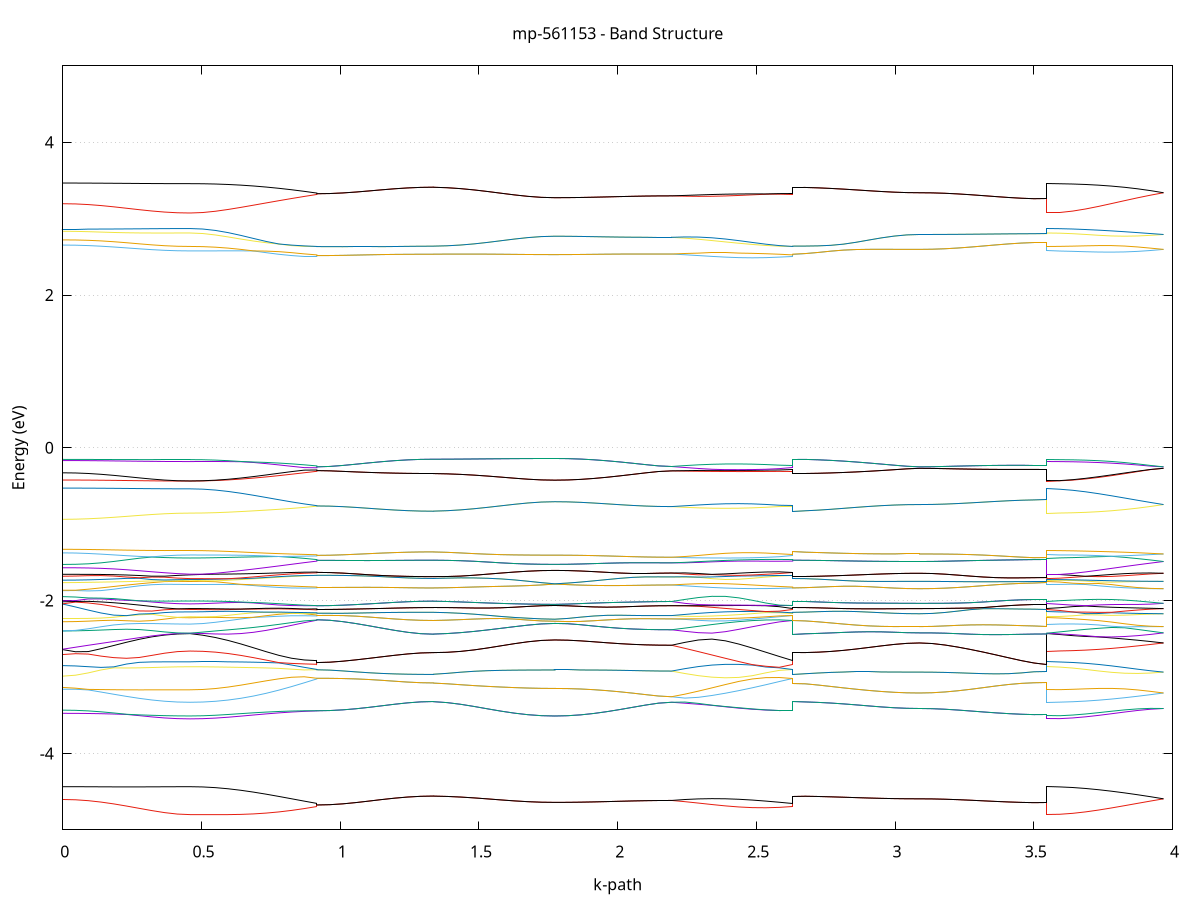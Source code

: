 set title 'mp-561153 - Band Structure'
set xlabel 'k-path'
set ylabel 'Energy (eV)'
set grid y
set yrange [-5:5]
set terminal png size 800,600
set output 'mp-561153_bands_gnuplot.png'
plot '-' using 1:2 with lines notitle, '-' using 1:2 with lines notitle, '-' using 1:2 with lines notitle, '-' using 1:2 with lines notitle, '-' using 1:2 with lines notitle, '-' using 1:2 with lines notitle, '-' using 1:2 with lines notitle, '-' using 1:2 with lines notitle, '-' using 1:2 with lines notitle, '-' using 1:2 with lines notitle, '-' using 1:2 with lines notitle, '-' using 1:2 with lines notitle, '-' using 1:2 with lines notitle, '-' using 1:2 with lines notitle, '-' using 1:2 with lines notitle, '-' using 1:2 with lines notitle, '-' using 1:2 with lines notitle, '-' using 1:2 with lines notitle, '-' using 1:2 with lines notitle, '-' using 1:2 with lines notitle, '-' using 1:2 with lines notitle, '-' using 1:2 with lines notitle, '-' using 1:2 with lines notitle, '-' using 1:2 with lines notitle, '-' using 1:2 with lines notitle, '-' using 1:2 with lines notitle, '-' using 1:2 with lines notitle, '-' using 1:2 with lines notitle, '-' using 1:2 with lines notitle, '-' using 1:2 with lines notitle, '-' using 1:2 with lines notitle, '-' using 1:2 with lines notitle, '-' using 1:2 with lines notitle, '-' using 1:2 with lines notitle, '-' using 1:2 with lines notitle, '-' using 1:2 with lines notitle, '-' using 1:2 with lines notitle, '-' using 1:2 with lines notitle, '-' using 1:2 with lines notitle, '-' using 1:2 with lines notitle, '-' using 1:2 with lines notitle, '-' using 1:2 with lines notitle, '-' using 1:2 with lines notitle, '-' using 1:2 with lines notitle, '-' using 1:2 with lines notitle, '-' using 1:2 with lines notitle, '-' using 1:2 with lines notitle, '-' using 1:2 with lines notitle, '-' using 1:2 with lines notitle, '-' using 1:2 with lines notitle, '-' using 1:2 with lines notitle, '-' using 1:2 with lines notitle, '-' using 1:2 with lines notitle, '-' using 1:2 with lines notitle, '-' using 1:2 with lines notitle, '-' using 1:2 with lines notitle, '-' using 1:2 with lines notitle, '-' using 1:2 with lines notitle, '-' using 1:2 with lines notitle, '-' using 1:2 with lines notitle, '-' using 1:2 with lines notitle, '-' using 1:2 with lines notitle, '-' using 1:2 with lines notitle, '-' using 1:2 with lines notitle, '-' using 1:2 with lines notitle, '-' using 1:2 with lines notitle, '-' using 1:2 with lines notitle, '-' using 1:2 with lines notitle, '-' using 1:2 with lines notitle, '-' using 1:2 with lines notitle, '-' using 1:2 with lines notitle, '-' using 1:2 with lines notitle, '-' using 1:2 with lines notitle, '-' using 1:2 with lines notitle, '-' using 1:2 with lines notitle, '-' using 1:2 with lines notitle, '-' using 1:2 with lines notitle, '-' using 1:2 with lines notitle, '-' using 1:2 with lines notitle, '-' using 1:2 with lines notitle, '-' using 1:2 with lines notitle, '-' using 1:2 with lines notitle, '-' using 1:2 with lines notitle, '-' using 1:2 with lines notitle, '-' using 1:2 with lines notitle, '-' using 1:2 with lines notitle, '-' using 1:2 with lines notitle, '-' using 1:2 with lines notitle, '-' using 1:2 with lines notitle, '-' using 1:2 with lines notitle, '-' using 1:2 with lines notitle, '-' using 1:2 with lines notitle, '-' using 1:2 with lines notitle, '-' using 1:2 with lines notitle, '-' using 1:2 with lines notitle, '-' using 1:2 with lines notitle, '-' using 1:2 with lines notitle, '-' using 1:2 with lines notitle, '-' using 1:2 with lines notitle, '-' using 1:2 with lines notitle, '-' using 1:2 with lines notitle, '-' using 1:2 with lines notitle, '-' using 1:2 with lines notitle, '-' using 1:2 with lines notitle, '-' using 1:2 with lines notitle, '-' using 1:2 with lines notitle, '-' using 1:2 with lines notitle, '-' using 1:2 with lines notitle, '-' using 1:2 with lines notitle, '-' using 1:2 with lines notitle, '-' using 1:2 with lines notitle, '-' using 1:2 with lines notitle, '-' using 1:2 with lines notitle, '-' using 1:2 with lines notitle, '-' using 1:2 with lines notitle, '-' using 1:2 with lines notitle, '-' using 1:2 with lines notitle, '-' using 1:2 with lines notitle, '-' using 1:2 with lines notitle, '-' using 1:2 with lines notitle, '-' using 1:2 with lines notitle, '-' using 1:2 with lines notitle, '-' using 1:2 with lines notitle, '-' using 1:2 with lines notitle, '-' using 1:2 with lines notitle, '-' using 1:2 with lines notitle, '-' using 1:2 with lines notitle, '-' using 1:2 with lines notitle
0.000000 -22.363540
0.045874 -22.363440
0.091747 -22.363040
0.137621 -22.362340
0.183494 -22.361640
0.229368 -22.360740
0.275241 -22.359940
0.321115 -22.359040
0.366988 -22.358440
0.412862 -22.358040
0.458735 -22.357840
0.458735 -22.357840
0.504446 -22.357140
0.550157 -22.355040
0.595867 -22.351540
0.641578 -22.346940
0.687289 -22.341440
0.733000 -22.335140
0.778711 -22.328640
0.824421 -22.322040
0.870132 -22.315640
0.915843 -22.309740
0.915843 -22.309740
0.915843 -22.307340
0.915843 -22.307340
0.962596 -22.307340
1.009349 -22.307340
1.056103 -22.307240
1.102856 -22.307140
1.149609 -22.307040
1.196362 -22.307040
1.243116 -22.306940
1.289869 -22.306840
1.336622 -22.306840
1.336622 -22.306840
1.336622 -22.306940
1.336622 -22.306940
1.385158 -22.307140
1.433694 -22.307440
1.482230 -22.307940
1.530766 -22.308640
1.579302 -22.309240
1.627838 -22.309940
1.676375 -22.310340
1.724911 -22.310640
1.773447 -22.310740
1.773447 -22.310740
1.820200 -22.310740
1.866953 -22.310840
1.913706 -22.310940
1.960460 -22.311140
2.007213 -22.311240
2.053966 -22.311440
2.100719 -22.311540
2.147472 -22.311640
2.194226 -22.311640
2.194226 -22.311640
2.242762 -22.311740
2.291298 -22.311540
2.339834 -22.311140
2.388370 -22.310840
2.436906 -22.310440
2.485442 -22.310040
2.533978 -22.309740
2.582514 -22.309640
2.631050 -22.309740
2.631050 -22.306940
2.676761 -22.307840
2.722472 -22.309440
2.768183 -22.311740
2.813894 -22.314340
2.859604 -22.317240
2.905315 -22.320140
2.951026 -22.322540
2.996737 -22.324540
3.042448 -22.325740
3.088158 -22.326140
3.088158 -22.326140
3.134032 -22.326240
3.179905 -22.326540
3.225779 -22.326940
3.271652 -22.327540
3.317526 -22.328140
3.363399 -22.328840
3.409273 -22.329440
3.455146 -22.329940
3.501020 -22.330240
3.546893 -22.330340
3.546893 -22.357840
3.593647 -22.357440
3.640400 -22.355940
3.687153 -22.353640
3.733906 -22.350640
3.780660 -22.346740
3.827413 -22.342240
3.874166 -22.337140
3.920919 -22.331740
3.967672 -22.326140
e
0.000000 -22.295840
0.045874 -22.295840
0.091747 -22.295540
0.137621 -22.295340
0.183494 -22.294840
0.229368 -22.294440
0.275241 -22.294040
0.321115 -22.293640
0.366988 -22.293240
0.412862 -22.293040
0.458735 -22.292940
0.458735 -22.292940
0.504446 -22.292840
0.550157 -22.292740
0.595867 -22.292540
0.641578 -22.292540
0.687289 -22.292840
0.733000 -22.293640
0.778711 -22.295240
0.824421 -22.297540
0.870132 -22.300840
0.915843 -22.305240
0.915843 -22.305240
0.915843 -22.307340
0.915843 -22.307340
0.962596 -22.307340
1.009349 -22.307340
1.056103 -22.307240
1.102856 -22.307140
1.149609 -22.307040
1.196362 -22.307040
1.243116 -22.306940
1.289869 -22.306840
1.336622 -22.306840
1.336622 -22.306840
1.336622 -22.306940
1.336622 -22.306940
1.385158 -22.307140
1.433694 -22.307440
1.482230 -22.307940
1.530766 -22.308640
1.579302 -22.309240
1.627838 -22.309940
1.676375 -22.310340
1.724911 -22.310640
1.773447 -22.310740
1.773447 -22.310740
1.820200 -22.310740
1.866953 -22.310840
1.913706 -22.310940
1.960460 -22.311140
2.007213 -22.311240
2.053966 -22.311440
2.100719 -22.311540
2.147472 -22.311640
2.194226 -22.311640
2.194226 -22.311640
2.242762 -22.311340
2.291298 -22.310840
2.339834 -22.310140
2.388370 -22.309240
2.436906 -22.308240
2.485442 -22.307340
2.533978 -22.306440
2.582514 -22.305740
2.631050 -22.305240
2.631050 -22.306940
2.676761 -22.307840
2.722472 -22.309440
2.768183 -22.311740
2.813894 -22.314340
2.859604 -22.317240
2.905315 -22.320140
2.951026 -22.322540
2.996737 -22.324540
3.042448 -22.325740
3.088158 -22.326140
3.088158 -22.326140
3.134032 -22.326240
3.179905 -22.326540
3.225779 -22.326940
3.271652 -22.327540
3.317526 -22.328140
3.363399 -22.328840
3.409273 -22.329440
3.455146 -22.329940
3.501020 -22.330240
3.546893 -22.330340
3.546893 -22.292940
3.593647 -22.293440
3.640400 -22.295040
3.687153 -22.297440
3.733906 -22.300840
3.780660 -22.305040
3.827413 -22.309740
3.874166 -22.314940
3.920919 -22.320440
3.967672 -22.326140
e
0.000000 -21.535640
0.045874 -21.535840
0.091747 -21.536440
0.137621 -21.537340
0.183494 -21.538440
0.229368 -21.539740
0.275241 -21.541040
0.321115 -21.542240
0.366988 -21.543140
0.412862 -21.543740
0.458735 -21.543940
0.458735 -21.543940
0.504446 -21.543940
0.550157 -21.544140
0.595867 -21.544340
0.641578 -21.544940
0.687289 -21.545940
0.733000 -21.547740
0.778711 -21.551640
0.824421 -21.555840
0.870132 -21.558440
0.915843 -21.559240
0.915843 -21.559240
0.915843 -21.559140
0.915843 -21.559140
0.962596 -21.559340
1.009349 -21.560140
1.056103 -21.561240
1.102856 -21.562440
1.149609 -21.563740
1.196362 -21.564840
1.243116 -21.565640
1.289869 -21.566240
1.336622 -21.566440
1.336622 -21.566440
1.336622 -21.566140
1.336622 -21.566140
1.385158 -21.566240
1.433694 -21.566340
1.482230 -21.566440
1.530766 -21.566640
1.579302 -21.566840
1.627838 -21.566940
1.676375 -21.567040
1.724911 -21.567140
1.773447 -21.567240
1.773447 -21.567240
1.820200 -21.566940
1.866953 -21.566340
1.913706 -21.565440
1.960460 -21.564240
2.007213 -21.562940
2.053966 -21.561740
2.100719 -21.560640
2.147472 -21.559840
2.194226 -21.559640
2.194226 -21.559640
2.242762 -21.559740
2.291298 -21.559740
2.339834 -21.559640
2.388370 -21.559640
2.436906 -21.559540
2.485442 -21.559540
2.533978 -21.559440
2.582514 -21.559340
2.631050 -21.559240
2.631050 -21.566140
2.676761 -21.564240
2.722472 -21.560540
2.768183 -21.555140
2.813894 -21.548840
2.859604 -21.542340
2.905315 -21.536340
2.951026 -21.531840
2.996737 -21.529040
3.042448 -21.527640
3.088158 -21.527140
3.088158 -21.527140
3.134032 -21.526940
3.179905 -21.526440
3.225779 -21.525540
3.271652 -21.524440
3.317526 -21.523240
3.363399 -21.522140
3.409273 -21.521140
3.455146 -21.520440
3.501020 -21.519940
3.546893 -21.519840
3.546893 -21.543940
3.593647 -21.543740
3.640400 -21.542940
3.687153 -21.541540
3.733906 -21.539740
3.780660 -21.537540
3.827413 -21.535140
3.874166 -21.532440
3.920919 -21.529740
3.967672 -21.527140
e
0.000000 -21.523340
0.045874 -21.523440
0.091747 -21.523740
0.137621 -21.524240
0.183494 -21.524940
0.229368 -21.525740
0.275241 -21.526540
0.321115 -21.527340
0.366988 -21.527940
0.412862 -21.528340
0.458735 -21.528540
0.458735 -21.528540
0.504446 -21.528840
0.550157 -21.529940
0.595867 -21.532140
0.641578 -21.535840
0.687289 -21.540840
0.733000 -21.546440
0.778711 -21.550340
0.824421 -21.553540
0.870132 -21.556540
0.915843 -21.558640
0.915843 -21.558640
0.915843 -21.559140
0.915843 -21.559140
0.962596 -21.559340
1.009349 -21.560140
1.056103 -21.561240
1.102856 -21.562440
1.149609 -21.563740
1.196362 -21.564840
1.243116 -21.565640
1.289869 -21.566240
1.336622 -21.566440
1.336622 -21.566440
1.336622 -21.566140
1.336622 -21.566140
1.385158 -21.566240
1.433694 -21.566340
1.482230 -21.566440
1.530766 -21.566640
1.579302 -21.566840
1.627838 -21.566940
1.676375 -21.567040
1.724911 -21.567140
1.773447 -21.567240
1.773447 -21.567240
1.820200 -21.566940
1.866953 -21.566340
1.913706 -21.565440
1.960460 -21.564240
2.007213 -21.562940
2.053966 -21.561740
2.100719 -21.560640
2.147472 -21.559840
2.194226 -21.559640
2.194226 -21.559640
2.242762 -21.559540
2.291298 -21.559440
2.339834 -21.559340
2.388370 -21.559240
2.436906 -21.559140
2.485442 -21.559040
2.533978 -21.558940
2.582514 -21.558740
2.631050 -21.558640
2.631050 -21.566140
2.676761 -21.564240
2.722472 -21.560540
2.768183 -21.555140
2.813894 -21.548840
2.859604 -21.542340
2.905315 -21.536340
2.951026 -21.531840
2.996737 -21.529040
3.042448 -21.527640
3.088158 -21.527140
3.088158 -21.527140
3.134032 -21.526940
3.179905 -21.526440
3.225779 -21.525540
3.271652 -21.524440
3.317526 -21.523240
3.363399 -21.522140
3.409273 -21.521140
3.455146 -21.520440
3.501020 -21.519940
3.546893 -21.519840
3.546893 -21.528540
3.593647 -21.528340
3.640400 -21.527640
3.687153 -21.526640
3.733906 -21.525340
3.780660 -21.524040
3.827413 -21.523240
3.874166 -21.523540
3.920919 -21.524940
3.967672 -21.527140
e
0.000000 -21.504140
0.045874 -21.504140
0.091747 -21.504440
0.137621 -21.504840
0.183494 -21.505340
0.229368 -21.505940
0.275241 -21.506340
0.321115 -21.506640
0.366988 -21.506940
0.412862 -21.507040
0.458735 -21.507140
0.458735 -21.507140
0.504446 -21.508040
0.550157 -21.510640
0.595867 -21.514040
0.641578 -21.517340
0.687289 -21.519840
0.733000 -21.521540
0.778711 -21.522840
0.824421 -21.523840
0.870132 -21.524740
0.915843 -21.525140
0.915843 -21.525140
0.915843 -21.525140
0.915843 -21.525140
0.962596 -21.524940
1.009349 -21.524240
1.056103 -21.523140
1.102856 -21.521840
1.149609 -21.520640
1.196362 -21.519540
1.243116 -21.518640
1.289869 -21.518040
1.336622 -21.517840
1.336622 -21.517840
1.336622 -21.517840
1.336622 -21.517840
1.385158 -21.517440
1.433694 -21.516440
1.482230 -21.515240
1.530766 -21.513840
1.579302 -21.512440
1.627838 -21.511040
1.676375 -21.509940
1.724911 -21.509240
1.773447 -21.509040
1.773447 -21.509040
1.820200 -21.509240
1.866953 -21.509640
1.913706 -21.510440
1.960460 -21.511440
2.007213 -21.512540
2.053966 -21.513640
2.100719 -21.514540
2.147472 -21.515240
2.194226 -21.515440
2.194226 -21.515440
2.242762 -21.515840
2.291298 -21.516640
2.339834 -21.517840
2.388370 -21.519440
2.436906 -21.521040
2.485442 -21.522640
2.533978 -21.523840
2.582514 -21.524740
2.631050 -21.525140
2.631050 -21.517840
2.676761 -21.517740
2.722472 -21.517640
2.768183 -21.517340
2.813894 -21.516840
2.859604 -21.515940
2.905315 -21.514440
2.951026 -21.512340
2.996737 -21.509840
3.042448 -21.507840
3.088158 -21.507040
3.088158 -21.507040
3.134032 -21.507040
3.179905 -21.506940
3.225779 -21.506740
3.271652 -21.506540
3.317526 -21.506340
3.363399 -21.506040
3.409273 -21.505840
3.455146 -21.505640
3.501020 -21.505440
3.546893 -21.505440
3.546893 -21.507140
3.593647 -21.507340
3.640400 -21.507940
3.687153 -21.508840
3.733906 -21.509940
3.780660 -21.511040
3.827413 -21.511640
3.874166 -21.511140
3.920919 -21.509440
3.967672 -21.507040
e
0.000000 -21.486540
0.045874 -21.486740
0.091747 -21.487040
0.137621 -21.487640
0.183494 -21.488240
0.229368 -21.488940
0.275241 -21.489540
0.321115 -21.490140
0.366988 -21.490440
0.412862 -21.490640
0.458735 -21.490840
0.458735 -21.490840
0.504446 -21.491840
0.550157 -21.494940
0.595867 -21.499740
0.641578 -21.505440
0.687289 -21.511440
0.733000 -21.516840
0.778711 -21.520940
0.824421 -21.523440
0.870132 -21.524440
0.915843 -21.524940
0.915843 -21.524940
0.915843 -21.525140
0.915843 -21.525140
0.962596 -21.524940
1.009349 -21.524240
1.056103 -21.523140
1.102856 -21.521840
1.149609 -21.520640
1.196362 -21.519540
1.243116 -21.518640
1.289869 -21.518040
1.336622 -21.517840
1.336622 -21.517840
1.336622 -21.517840
1.336622 -21.517840
1.385158 -21.517440
1.433694 -21.516440
1.482230 -21.515240
1.530766 -21.513840
1.579302 -21.512440
1.627838 -21.511040
1.676375 -21.509940
1.724911 -21.509240
1.773447 -21.509040
1.773447 -21.509040
1.820200 -21.509240
1.866953 -21.509640
1.913706 -21.510440
1.960460 -21.511440
2.007213 -21.512540
2.053966 -21.513640
2.100719 -21.514540
2.147472 -21.515240
2.194226 -21.515440
2.194226 -21.515440
2.242762 -21.515640
2.291298 -21.516240
2.339834 -21.517340
2.388370 -21.518740
2.436906 -21.520340
2.485442 -21.521940
2.533978 -21.523340
2.582514 -21.524440
2.631050 -21.524940
2.631050 -21.517840
2.676761 -21.517740
2.722472 -21.517640
2.768183 -21.517340
2.813894 -21.516840
2.859604 -21.515940
2.905315 -21.514440
2.951026 -21.512340
2.996737 -21.509840
3.042448 -21.507840
3.088158 -21.507040
3.088158 -21.507040
3.134032 -21.507040
3.179905 -21.506940
3.225779 -21.506740
3.271652 -21.506540
3.317526 -21.506340
3.363399 -21.506040
3.409273 -21.505840
3.455146 -21.505640
3.501020 -21.505440
3.546893 -21.505440
3.546893 -21.490840
3.593647 -21.491040
3.640400 -21.491740
3.687153 -21.492940
3.733906 -21.494640
3.780660 -21.496740
3.827413 -21.499040
3.874166 -21.501640
3.920919 -21.504440
3.967672 -21.507040
e
0.000000 -21.249740
0.045874 -21.249640
0.091747 -21.249340
0.137621 -21.248840
0.183494 -21.248140
0.229368 -21.247440
0.275241 -21.246840
0.321115 -21.246240
0.366988 -21.245640
0.412862 -21.245340
0.458735 -21.245240
0.458735 -21.245240
0.504446 -21.244340
0.550157 -21.241840
0.595867 -21.238040
0.641578 -21.233240
0.687289 -21.228040
0.733000 -21.222840
0.778711 -21.218040
0.824421 -21.213840
0.870132 -21.210640
0.915843 -21.208340
0.915843 -21.208340
0.915843 -21.207540
0.915843 -21.207540
0.962596 -21.207640
1.009349 -21.207740
1.056103 -21.207940
1.102856 -21.208140
1.149609 -21.208340
1.196362 -21.208540
1.243116 -21.208740
1.289869 -21.208840
1.336622 -21.208840
1.336622 -21.208840
1.336622 -21.208940
1.336622 -21.208940
1.385158 -21.209040
1.433694 -21.209140
1.482230 -21.209440
1.530766 -21.209740
1.579302 -21.210140
1.627838 -21.210440
1.676375 -21.210740
1.724911 -21.210840
1.773447 -21.210940
1.773447 -21.210940
1.820200 -21.210940
1.866953 -21.210840
1.913706 -21.210840
1.960460 -21.210740
2.007213 -21.210740
2.053966 -21.210740
2.100719 -21.210740
2.147472 -21.210740
2.194226 -21.210740
2.194226 -21.210740
2.242762 -21.210840
2.291298 -21.210840
2.339834 -21.210440
2.388370 -21.210140
2.436906 -21.209640
2.485442 -21.209240
2.533978 -21.208840
2.582514 -21.208540
2.631050 -21.208340
2.631050 -21.208940
2.676761 -21.209940
2.722472 -21.211940
2.768183 -21.214640
2.813894 -21.218040
2.859604 -21.221940
2.905315 -21.225940
2.951026 -21.229640
2.996737 -21.232640
3.042448 -21.234640
3.088158 -21.235340
3.088158 -21.235340
3.134032 -21.235340
3.179905 -21.235540
3.225779 -21.235740
3.271652 -21.235940
3.317526 -21.236240
3.363399 -21.236540
3.409273 -21.236840
3.455146 -21.237140
3.501020 -21.237240
3.546893 -21.237340
3.546893 -21.245240
3.593647 -21.245140
3.640400 -21.244740
3.687153 -21.244040
3.733906 -21.243040
3.780660 -21.241840
3.827413 -21.240440
3.874166 -21.238840
3.920919 -21.237140
3.967672 -21.235340
e
0.000000 -21.226240
0.045874 -21.226240
0.091747 -21.226040
0.137621 -21.225840
0.183494 -21.225540
0.229368 -21.225340
0.275241 -21.225040
0.321115 -21.224740
0.366988 -21.224540
0.412862 -21.224440
0.458735 -21.224340
0.458735 -21.224340
0.504446 -21.223740
0.550157 -21.222240
0.595867 -21.219940
0.641578 -21.217140
0.687289 -21.214240
0.733000 -21.211340
0.778711 -21.209140
0.824421 -21.207440
0.870132 -21.206740
0.915843 -21.207040
0.915843 -21.207040
0.915843 -21.207540
0.915843 -21.207540
0.962596 -21.207640
1.009349 -21.207740
1.056103 -21.207940
1.102856 -21.208140
1.149609 -21.208340
1.196362 -21.208540
1.243116 -21.208740
1.289869 -21.208840
1.336622 -21.208840
1.336622 -21.208840
1.336622 -21.208940
1.336622 -21.208940
1.385158 -21.209040
1.433694 -21.209140
1.482230 -21.209440
1.530766 -21.209740
1.579302 -21.210140
1.627838 -21.210440
1.676375 -21.210740
1.724911 -21.210840
1.773447 -21.210940
1.773447 -21.210940
1.820200 -21.210940
1.866953 -21.210840
1.913706 -21.210840
1.960460 -21.210740
2.007213 -21.210740
2.053966 -21.210740
2.100719 -21.210740
2.147472 -21.210740
2.194226 -21.210740
2.194226 -21.210740
2.242762 -21.210440
2.291298 -21.210040
2.339834 -21.209440
2.388370 -21.208840
2.436906 -21.208340
2.485442 -21.207840
2.533978 -21.207440
2.582514 -21.207240
2.631050 -21.207040
2.631050 -21.208940
2.676761 -21.209940
2.722472 -21.211940
2.768183 -21.214640
2.813894 -21.218040
2.859604 -21.221940
2.905315 -21.225940
2.951026 -21.229640
2.996737 -21.232640
3.042448 -21.234640
3.088158 -21.235340
3.088158 -21.235340
3.134032 -21.235340
3.179905 -21.235540
3.225779 -21.235740
3.271652 -21.235940
3.317526 -21.236240
3.363399 -21.236540
3.409273 -21.236840
3.455146 -21.237140
3.501020 -21.237240
3.546893 -21.237340
3.546893 -21.224340
3.593647 -21.224540
3.640400 -21.225040
3.687153 -21.225940
3.733906 -21.227040
3.780660 -21.228340
3.827413 -21.229940
3.874166 -21.231640
3.920919 -21.233440
3.967672 -21.235340
e
0.000000 -20.843040
0.045874 -20.843040
0.091747 -20.843240
0.137621 -20.843440
0.183494 -20.843740
0.229368 -20.844040
0.275241 -20.844440
0.321115 -20.844640
0.366988 -20.844840
0.412862 -20.844940
0.458735 -20.845040
0.458735 -20.845040
0.504446 -20.844740
0.550157 -20.843940
0.595867 -20.842640
0.641578 -20.840740
0.687289 -20.838440
0.733000 -20.835640
0.778711 -20.832540
0.824421 -20.829040
0.870132 -20.825240
0.915843 -20.821340
0.915843 -20.821340
0.915843 -20.819240
0.915843 -20.819240
0.962596 -20.819240
1.009349 -20.819340
1.056103 -20.819440
1.102856 -20.819440
1.149609 -20.819540
1.196362 -20.819540
1.243116 -20.819540
1.289869 -20.819640
1.336622 -20.819640
1.336622 -20.819640
1.336622 -20.819640
1.336622 -20.819640
1.385158 -20.819540
1.433694 -20.819440
1.482230 -20.819340
1.530766 -20.819240
1.579302 -20.819240
1.627838 -20.819140
1.676375 -20.819040
1.724911 -20.819040
1.773447 -20.819040
1.773447 -20.819040
1.820200 -20.818940
1.866953 -20.818940
1.913706 -20.818840
1.960460 -20.818840
2.007213 -20.818840
2.053966 -20.818840
2.100719 -20.818840
2.147472 -20.818740
2.194226 -20.818740
2.194226 -20.818740
2.242762 -20.819740
2.291298 -20.820640
2.339834 -20.821340
2.388370 -20.821940
2.436906 -20.822340
2.485442 -20.822440
2.533978 -20.822240
2.582514 -20.821940
2.631050 -20.821340
2.631050 -20.819640
2.676761 -20.819740
2.722472 -20.819840
2.768183 -20.820040
2.813894 -20.820240
2.859604 -20.820440
2.905315 -20.820740
2.951026 -20.820940
2.996737 -20.821140
3.042448 -20.821240
3.088158 -20.821240
3.088158 -20.821240
3.134032 -20.821340
3.179905 -20.821340
3.225779 -20.821440
3.271652 -20.821440
3.317526 -20.821540
3.363399 -20.821640
3.409273 -20.821640
3.455146 -20.821740
3.501020 -20.821840
3.546893 -20.821840
3.546893 -20.845040
3.593647 -20.844740
3.640400 -20.843740
3.687153 -20.842140
3.733906 -20.839840
3.780660 -20.837140
3.827413 -20.833740
3.874166 -20.829940
3.920919 -20.825740
3.967672 -20.821240
e
0.000000 -20.794840
0.045874 -20.794740
0.091747 -20.794440
0.137621 -20.794040
0.183494 -20.793540
0.229368 -20.792940
0.275241 -20.792340
0.321115 -20.791740
0.366988 -20.791340
0.412862 -20.791040
0.458735 -20.790940
0.458735 -20.790940
0.504446 -20.791240
0.550157 -20.792240
0.595867 -20.793840
0.641578 -20.796040
0.687289 -20.798840
0.733000 -20.801940
0.778711 -20.805440
0.824421 -20.809140
0.870132 -20.813140
0.915843 -20.817140
0.915843 -20.817140
0.915843 -20.819240
0.915843 -20.819240
0.962596 -20.819240
1.009349 -20.819340
1.056103 -20.819440
1.102856 -20.819440
1.149609 -20.819540
1.196362 -20.819540
1.243116 -20.819540
1.289869 -20.819640
1.336622 -20.819640
1.336622 -20.819640
1.336622 -20.819640
1.336622 -20.819640
1.385158 -20.819540
1.433694 -20.819440
1.482230 -20.819340
1.530766 -20.819240
1.579302 -20.819240
1.627838 -20.819140
1.676375 -20.819040
1.724911 -20.819040
1.773447 -20.819040
1.773447 -20.819040
1.820200 -20.818940
1.866953 -20.818940
1.913706 -20.818840
1.960460 -20.818840
2.007213 -20.818840
2.053966 -20.818840
2.100719 -20.818840
2.147472 -20.818740
2.194226 -20.818740
2.194226 -20.818740
2.242762 -20.817840
2.291298 -20.816940
2.339834 -20.816240
2.388370 -20.815840
2.436906 -20.815640
2.485442 -20.815740
2.533978 -20.816040
2.582514 -20.816540
2.631050 -20.817140
2.631050 -20.819640
2.676761 -20.819740
2.722472 -20.819840
2.768183 -20.820040
2.813894 -20.820240
2.859604 -20.820440
2.905315 -20.820740
2.951026 -20.820940
2.996737 -20.821140
3.042448 -20.821240
3.088158 -20.821240
3.088158 -20.821240
3.134032 -20.821340
3.179905 -20.821340
3.225779 -20.821440
3.271652 -20.821440
3.317526 -20.821540
3.363399 -20.821640
3.409273 -20.821640
3.455146 -20.821740
3.501020 -20.821840
3.546893 -20.821840
3.546893 -20.790940
3.593647 -20.791440
3.640400 -20.793140
3.687153 -20.795540
3.733906 -20.799040
3.780660 -20.802940
3.827413 -20.807340
3.874166 -20.811940
3.920919 -20.816640
3.967672 -20.821240
e
0.000000 -20.659840
0.045874 -20.659640
0.091747 -20.659240
0.137621 -20.658640
0.183494 -20.657740
0.229368 -20.656840
0.275241 -20.655940
0.321115 -20.655140
0.366988 -20.654440
0.412862 -20.654040
0.458735 -20.653840
0.458735 -20.653840
0.504446 -20.653640
0.550157 -20.653040
0.595867 -20.652040
0.641578 -20.650740
0.687289 -20.649140
0.733000 -20.647240
0.778711 -20.645140
0.824421 -20.642840
0.870132 -20.640540
0.915843 -20.638040
0.915843 -20.638040
0.915843 -20.637240
0.915843 -20.637240
0.962596 -20.637240
1.009349 -20.637240
1.056103 -20.637240
1.102856 -20.637140
1.149609 -20.637140
1.196362 -20.637140
1.243116 -20.637040
1.289869 -20.637040
1.336622 -20.637040
1.336622 -20.637040
1.336622 -20.637040
1.336622 -20.637040
1.385158 -20.637140
1.433694 -20.637340
1.482230 -20.637540
1.530766 -20.637940
1.579302 -20.638240
1.627838 -20.638540
1.676375 -20.638740
1.724911 -20.638840
1.773447 -20.638940
1.773447 -20.638940
1.820200 -20.638940
1.866953 -20.638940
1.913706 -20.638940
1.960460 -20.639040
2.007213 -20.639040
2.053966 -20.639040
2.100719 -20.639140
2.147472 -20.639140
2.194226 -20.639140
2.194226 -20.639140
2.242762 -20.639640
2.291298 -20.639940
2.339834 -20.640040
2.388370 -20.639840
2.436906 -20.639540
2.485442 -20.639040
2.533978 -20.638240
2.582514 -20.637440
2.631050 -20.638040
2.631050 -20.637040
2.676761 -20.636940
2.722472 -20.636740
2.768183 -20.636540
2.813894 -20.636140
2.859604 -20.635740
2.905315 -20.635440
2.951026 -20.635140
2.996737 -20.634940
3.042448 -20.634840
3.088158 -20.634740
3.088158 -20.634740
3.134032 -20.634840
3.179905 -20.634940
3.225779 -20.635040
3.271652 -20.635240
3.317526 -20.635440
3.363399 -20.635640
3.409273 -20.635940
3.455146 -20.636140
3.501020 -20.636240
3.546893 -20.636240
3.546893 -20.653840
3.593647 -20.653540
3.640400 -20.652440
3.687153 -20.650740
3.733906 -20.648540
3.780660 -20.645940
3.827413 -20.643140
3.874166 -20.640340
3.920919 -20.637540
3.967672 -20.634740
e
0.000000 -20.618440
0.045874 -20.618540
0.091747 -20.618740
0.137621 -20.619140
0.183494 -20.619740
0.229368 -20.620340
0.275241 -20.620940
0.321115 -20.621440
0.366988 -20.621840
0.412862 -20.622040
0.458735 -20.622140
0.458735 -20.622140
0.504446 -20.622240
0.550157 -20.622840
0.595867 -20.623640
0.641578 -20.624740
0.687289 -20.626140
0.733000 -20.627840
0.778711 -20.629740
0.824421 -20.631840
0.870132 -20.634040
0.915843 -20.636540
0.915843 -20.636540
0.915843 -20.637240
0.915843 -20.637240
0.962596 -20.637240
1.009349 -20.637240
1.056103 -20.637240
1.102856 -20.637140
1.149609 -20.637140
1.196362 -20.637140
1.243116 -20.637040
1.289869 -20.637040
1.336622 -20.637040
1.336622 -20.637040
1.336622 -20.637040
1.336622 -20.637040
1.385158 -20.637140
1.433694 -20.637340
1.482230 -20.637540
1.530766 -20.637940
1.579302 -20.638240
1.627838 -20.638540
1.676375 -20.638740
1.724911 -20.638840
1.773447 -20.638940
1.773447 -20.638940
1.820200 -20.638940
1.866953 -20.638940
1.913706 -20.638940
1.960460 -20.639040
2.007213 -20.639040
2.053966 -20.639040
2.100719 -20.639140
2.147472 -20.639140
2.194226 -20.639140
2.194226 -20.639140
2.242762 -20.638540
2.291298 -20.637940
2.339834 -20.637340
2.388370 -20.636940
2.436906 -20.636740
2.485442 -20.636740
2.533978 -20.636840
2.582514 -20.637340
2.631050 -20.636540
2.631050 -20.637040
2.676761 -20.636940
2.722472 -20.636740
2.768183 -20.636540
2.813894 -20.636140
2.859604 -20.635740
2.905315 -20.635440
2.951026 -20.635140
2.996737 -20.634940
3.042448 -20.634840
3.088158 -20.634740
3.088158 -20.634740
3.134032 -20.634840
3.179905 -20.634940
3.225779 -20.635040
3.271652 -20.635240
3.317526 -20.635440
3.363399 -20.635640
3.409273 -20.635940
3.455146 -20.636140
3.501020 -20.636240
3.546893 -20.636240
3.546893 -20.622140
3.593647 -20.622340
3.640400 -20.622740
3.687153 -20.623640
3.733906 -20.624740
3.780660 -20.626140
3.827413 -20.627940
3.874166 -20.629940
3.920919 -20.632240
3.967672 -20.634740
e
0.000000 -15.083940
0.045874 -15.083840
0.091747 -15.083740
0.137621 -15.083540
0.183494 -15.083240
0.229368 -15.082840
0.275241 -15.082540
0.321115 -15.082240
0.366988 -15.082040
0.412862 -15.081940
0.458735 -15.081840
0.458735 -15.081840
0.504446 -15.081040
0.550157 -15.078640
0.595867 -15.074740
0.641578 -15.069640
0.687289 -15.063540
0.733000 -15.056640
0.778711 -15.049540
0.824421 -15.042240
0.870132 -15.035340
0.915843 -15.028940
0.915843 -15.028940
0.915843 -15.026140
0.915843 -15.026140
0.962596 -15.026140
1.009349 -15.026140
1.056103 -15.026140
1.102856 -15.026140
1.149609 -15.026140
1.196362 -15.026140
1.243116 -15.026140
1.289869 -15.026140
1.336622 -15.026140
1.336622 -15.026140
1.336622 -15.026240
1.336622 -15.026240
1.385158 -15.026340
1.433694 -15.026540
1.482230 -15.026940
1.530766 -15.027340
1.579302 -15.027740
1.627838 -15.028140
1.676375 -15.028440
1.724911 -15.028740
1.773447 -15.028740
1.773447 -15.028740
1.820200 -15.028840
1.866953 -15.028940
1.913706 -15.029040
1.960460 -15.029240
2.007213 -15.029440
2.053966 -15.029640
2.100719 -15.029840
2.147472 -15.029940
2.194226 -15.029940
2.194226 -15.029940
2.242762 -15.030340
2.291298 -15.030440
2.339834 -15.030340
2.388370 -15.030140
2.436906 -15.029840
2.485442 -15.029440
2.533978 -15.029140
2.582514 -15.028940
2.631050 -15.028940
2.631050 -15.026240
2.676761 -15.026940
2.722472 -15.028440
2.768183 -15.030440
2.813894 -15.032940
2.859604 -15.035540
2.905315 -15.038140
2.951026 -15.040440
2.996737 -15.042240
3.042448 -15.043440
3.088158 -15.043840
3.088158 -15.043840
3.134032 -15.043940
3.179905 -15.044140
3.225779 -15.044540
3.271652 -15.045040
3.317526 -15.045540
3.363399 -15.046140
3.409273 -15.046640
3.455146 -15.047040
3.501020 -15.047240
3.546893 -15.047340
3.546893 -15.081840
3.593647 -15.081240
3.640400 -15.079540
3.687153 -15.076740
3.733906 -15.073040
3.780660 -15.068340
3.827413 -15.062940
3.874166 -15.056940
3.920919 -15.050440
3.967672 -15.043840
e
0.000000 -15.012340
0.045874 -15.012140
0.091747 -15.011640
0.137621 -15.010840
0.183494 -15.009840
0.229368 -15.008740
0.275241 -15.007640
0.321115 -15.006540
0.366988 -15.005740
0.412862 -15.005240
0.458735 -15.005040
0.458735 -15.005040
0.504446 -15.005040
0.550157 -15.005240
0.595867 -15.005540
0.641578 -15.006240
0.687289 -15.007240
0.733000 -15.008940
0.778711 -15.011340
0.824421 -15.014540
0.870132 -15.018540
0.915843 -15.023540
0.915843 -15.023540
0.915843 -15.026140
0.915843 -15.026140
0.962596 -15.026140
1.009349 -15.026140
1.056103 -15.026140
1.102856 -15.026140
1.149609 -15.026140
1.196362 -15.026140
1.243116 -15.026140
1.289869 -15.026140
1.336622 -15.026140
1.336622 -15.026140
1.336622 -15.026240
1.336622 -15.026240
1.385158 -15.026340
1.433694 -15.026540
1.482230 -15.026940
1.530766 -15.027340
1.579302 -15.027740
1.627838 -15.028140
1.676375 -15.028440
1.724911 -15.028740
1.773447 -15.028740
1.773447 -15.028740
1.820200 -15.028840
1.866953 -15.028940
1.913706 -15.029040
1.960460 -15.029240
2.007213 -15.029440
2.053966 -15.029640
2.100719 -15.029840
2.147472 -15.029940
2.194226 -15.029940
2.194226 -15.029940
2.242762 -15.029440
2.291298 -15.028740
2.339834 -15.027840
2.388370 -15.026940
2.436906 -15.026040
2.485442 -15.025140
2.533978 -15.024440
2.582514 -15.023940
2.631050 -15.023540
2.631050 -15.026240
2.676761 -15.026940
2.722472 -15.028440
2.768183 -15.030440
2.813894 -15.032940
2.859604 -15.035540
2.905315 -15.038140
2.951026 -15.040440
2.996737 -15.042240
3.042448 -15.043440
3.088158 -15.043840
3.088158 -15.043840
3.134032 -15.043940
3.179905 -15.044140
3.225779 -15.044540
3.271652 -15.045040
3.317526 -15.045540
3.363399 -15.046140
3.409273 -15.046640
3.455146 -15.047040
3.501020 -15.047240
3.546893 -15.047340
3.546893 -15.005040
3.593647 -15.005640
3.640400 -15.007440
3.687153 -15.010240
3.733906 -15.014240
3.780660 -15.019040
3.827413 -15.024540
3.874166 -15.030640
3.920919 -15.037140
3.967672 -15.043840
e
0.000000 -13.611740
0.045874 -13.611740
0.091747 -13.611840
0.137621 -13.611940
0.183494 -13.612140
0.229368 -13.612340
0.275241 -13.612540
0.321115 -13.612640
0.366988 -13.612840
0.412862 -13.612840
0.458735 -13.612940
0.458735 -13.612940
0.504446 -13.612540
0.550157 -13.611440
0.595867 -13.609540
0.641578 -13.607040
0.687289 -13.603840
0.733000 -13.600040
0.778711 -13.595840
0.824421 -13.591240
0.870132 -13.586340
0.915843 -13.581240
0.915843 -13.581240
0.915843 -13.579040
0.915843 -13.579040
0.962596 -13.578940
1.009349 -13.578840
1.056103 -13.578640
1.102856 -13.578440
1.149609 -13.578240
1.196362 -13.577940
1.243116 -13.577740
1.289869 -13.577640
1.336622 -13.577640
1.336622 -13.577640
1.336622 -13.577640
1.336622 -13.577640
1.385158 -13.577640
1.433694 -13.577640
1.482230 -13.577640
1.530766 -13.577740
1.579302 -13.577740
1.627838 -13.577740
1.676375 -13.577740
1.724911 -13.577740
1.773447 -13.577740
1.773447 -13.577740
1.820200 -13.577740
1.866953 -13.577640
1.913706 -13.577440
1.960460 -13.577240
2.007213 -13.577040
2.053966 -13.576840
2.100719 -13.576740
2.147472 -13.576640
2.194226 -13.576540
2.194226 -13.576540
2.242762 -13.576840
2.291298 -13.577140
2.339834 -13.577640
2.388370 -13.578240
2.436906 -13.578940
2.485442 -13.579540
2.533978 -13.580240
2.582514 -13.580840
2.631050 -13.581240
2.631050 -13.577640
2.676761 -13.577640
2.722472 -13.577640
2.768183 -13.577640
2.813894 -13.577640
2.859604 -13.577640
2.905315 -13.577740
2.951026 -13.577740
2.996737 -13.577740
3.042448 -13.577740
3.088158 -13.577740
3.088158 -13.577740
3.134032 -13.577740
3.179905 -13.577640
3.225779 -13.577440
3.271652 -13.577240
3.317526 -13.577040
3.363399 -13.576840
3.409273 -13.576740
3.455146 -13.576540
3.501020 -13.576440
3.546893 -13.576440
3.546893 -13.612940
3.593647 -13.612340
3.640400 -13.610740
3.687153 -13.608040
3.733906 -13.604440
3.780660 -13.600040
3.827413 -13.595040
3.874166 -13.589540
3.920919 -13.583640
3.967672 -13.577740
e
0.000000 -13.538240
0.045874 -13.538340
0.091747 -13.538840
0.137621 -13.539540
0.183494 -13.540540
0.229368 -13.541540
0.275241 -13.542540
0.321115 -13.543540
0.366988 -13.544240
0.412862 -13.544740
0.458735 -13.544840
0.458735 -13.544840
0.504446 -13.545240
0.550157 -13.546440
0.595867 -13.548340
0.641578 -13.550940
0.687289 -13.554140
0.733000 -13.557940
0.778711 -13.562240
0.824421 -13.566840
0.870132 -13.571740
0.915843 -13.576740
0.915843 -13.576740
0.915843 -13.579040
0.915843 -13.579040
0.962596 -13.578940
1.009349 -13.578840
1.056103 -13.578640
1.102856 -13.578440
1.149609 -13.578240
1.196362 -13.577940
1.243116 -13.577740
1.289869 -13.577640
1.336622 -13.577640
1.336622 -13.577640
1.336622 -13.577640
1.336622 -13.577640
1.385158 -13.577640
1.433694 -13.577640
1.482230 -13.577640
1.530766 -13.577740
1.579302 -13.577740
1.627838 -13.577740
1.676375 -13.577740
1.724911 -13.577740
1.773447 -13.577740
1.773447 -13.577740
1.820200 -13.577740
1.866953 -13.577640
1.913706 -13.577440
1.960460 -13.577240
2.007213 -13.577040
2.053966 -13.576840
2.100719 -13.576740
2.147472 -13.576640
2.194226 -13.576540
2.194226 -13.576540
2.242762 -13.576440
2.291298 -13.576540
2.339834 -13.576640
2.388370 -13.576740
2.436906 -13.576940
2.485442 -13.577040
2.533978 -13.577140
2.582514 -13.577040
2.631050 -13.576740
2.631050 -13.577640
2.676761 -13.577640
2.722472 -13.577640
2.768183 -13.577640
2.813894 -13.577640
2.859604 -13.577640
2.905315 -13.577740
2.951026 -13.577740
2.996737 -13.577740
3.042448 -13.577740
3.088158 -13.577740
3.088158 -13.577740
3.134032 -13.577740
3.179905 -13.577640
3.225779 -13.577440
3.271652 -13.577240
3.317526 -13.577040
3.363399 -13.576840
3.409273 -13.576740
3.455146 -13.576540
3.501020 -13.576440
3.546893 -13.576440
3.546893 -13.544840
3.593647 -13.545340
3.640400 -13.546840
3.687153 -13.549140
3.733906 -13.552340
3.780660 -13.556340
3.827413 -13.561040
3.874166 -13.566240
3.920919 -13.571840
3.967672 -13.577740
e
0.000000 -6.476740
0.045874 -6.476840
0.091747 -6.476940
0.137621 -6.477240
0.183494 -6.477540
0.229368 -6.478040
0.275241 -6.478440
0.321115 -6.478840
0.366988 -6.479140
0.412862 -6.479340
0.458735 -6.479440
0.458735 -6.479440
0.504446 -6.479040
0.550157 -6.477740
0.595867 -6.475740
0.641578 -6.473140
0.687289 -6.472240
0.733000 -6.480640
0.778711 -6.488740
0.824421 -6.495140
0.870132 -6.498740
0.915843 -6.498640
0.915843 -6.498640
0.915843 -6.497440
0.915843 -6.497440
0.962596 -6.498440
1.009349 -6.500940
1.056103 -6.504740
1.102856 -6.509240
1.149609 -6.513840
1.196362 -6.517940
1.243116 -6.521240
1.289869 -6.523340
1.336622 -6.524140
1.336622 -6.524140
1.336622 -6.523540
1.336622 -6.523540
1.385158 -6.522940
1.433694 -6.521840
1.482230 -6.520340
1.530766 -6.518740
1.579302 -6.517140
1.627838 -6.515840
1.676375 -6.514740
1.724911 -6.514140
1.773447 -6.513940
1.773447 -6.513940
1.820200 -6.513540
1.866953 -6.512240
1.913706 -6.510140
1.960460 -6.507540
2.007213 -6.504540
2.053966 -6.501540
2.100719 -6.498840
2.147472 -6.497040
2.194226 -6.496340
2.194226 -6.496340
2.242762 -6.496640
2.291298 -6.496940
2.339834 -6.497140
2.388370 -6.497240
2.436906 -6.497240
2.485442 -6.497040
2.533978 -6.497340
2.582514 -6.497940
2.631050 -6.498640
2.631050 -6.523540
2.676761 -6.519040
2.722472 -6.510340
2.768183 -6.498740
2.813894 -6.486040
2.859604 -6.474640
2.905315 -6.466540
2.951026 -6.461640
2.996737 -6.458940
3.042448 -6.457640
3.088158 -6.457240
3.088158 -6.457240
3.134032 -6.456440
3.179905 -6.454240
3.225779 -6.450640
3.271652 -6.446140
3.317526 -6.441040
3.363399 -6.435940
3.409273 -6.431340
3.455146 -6.427640
3.501020 -6.425240
3.546893 -6.424340
3.546893 -6.479440
3.593647 -6.479040
3.640400 -6.478040
3.687153 -6.476340
3.733906 -6.474140
3.780660 -6.471440
3.827413 -6.468240
3.874166 -6.464840
3.920919 -6.461040
3.967672 -6.457240
e
0.000000 -6.450240
0.045874 -6.450240
0.091747 -6.450240
0.137621 -6.450240
0.183494 -6.450240
0.229368 -6.450340
0.275241 -6.450440
0.321115 -6.450440
0.366988 -6.450540
0.412862 -6.450540
0.458735 -6.450640
0.458735 -6.450640
0.504446 -6.451440
0.550157 -6.454040
0.595867 -6.458340
0.641578 -6.464540
0.687289 -6.470340
0.733000 -6.468440
0.778711 -6.470240
0.824421 -6.478340
0.870132 -6.488140
0.915843 -6.495540
0.915843 -6.495540
0.915843 -6.497440
0.915843 -6.497440
0.962596 -6.498440
1.009349 -6.500940
1.056103 -6.504740
1.102856 -6.509240
1.149609 -6.513840
1.196362 -6.517940
1.243116 -6.521240
1.289869 -6.523340
1.336622 -6.524140
1.336622 -6.524140
1.336622 -6.523540
1.336622 -6.523540
1.385158 -6.522940
1.433694 -6.521840
1.482230 -6.520340
1.530766 -6.518740
1.579302 -6.517140
1.627838 -6.515840
1.676375 -6.514740
1.724911 -6.514140
1.773447 -6.513940
1.773447 -6.513940
1.820200 -6.513540
1.866953 -6.512240
1.913706 -6.510140
1.960460 -6.507540
2.007213 -6.504540
2.053966 -6.501540
2.100719 -6.498840
2.147472 -6.497040
2.194226 -6.496340
2.194226 -6.496340
2.242762 -6.496140
2.291298 -6.495940
2.339834 -6.495940
2.388370 -6.496040
2.436906 -6.496340
2.485442 -6.496740
2.533978 -6.496640
2.582514 -6.496140
2.631050 -6.495540
2.631050 -6.523540
2.676761 -6.519040
2.722472 -6.510340
2.768183 -6.498740
2.813894 -6.486040
2.859604 -6.474640
2.905315 -6.466540
2.951026 -6.461640
2.996737 -6.458940
3.042448 -6.457640
3.088158 -6.457240
3.088158 -6.457240
3.134032 -6.456440
3.179905 -6.454240
3.225779 -6.450640
3.271652 -6.446140
3.317526 -6.441040
3.363399 -6.435940
3.409273 -6.431340
3.455146 -6.427640
3.501020 -6.425240
3.546893 -6.424340
3.546893 -6.450640
3.593647 -6.450340
3.640400 -6.449640
3.687153 -6.448740
3.733906 -6.448040
3.780660 -6.447940
3.827413 -6.448740
3.874166 -6.450740
3.920919 -6.453640
3.967672 -6.457240
e
0.000000 -6.367940
0.045874 -6.367740
0.091747 -6.367240
0.137621 -6.366440
0.183494 -6.365540
0.229368 -6.364440
0.275241 -6.363540
0.321115 -6.364140
0.366988 -6.364640
0.412862 -6.365040
0.458735 -6.365140
0.458735 -6.365140
0.504446 -6.367640
0.550157 -6.374840
0.595867 -6.386240
0.641578 -6.400740
0.687289 -6.416940
0.733000 -6.432340
0.778711 -6.442940
0.824421 -6.444940
0.870132 -6.441840
0.915843 -6.437040
0.915843 -6.437040
0.915843 -6.434340
0.915843 -6.434340
0.962596 -6.434240
1.009349 -6.434040
1.056103 -6.433840
1.102856 -6.433840
1.149609 -6.433940
1.196362 -6.434240
1.243116 -6.434540
1.289869 -6.434840
1.336622 -6.434940
1.336622 -6.434940
1.336622 -6.434740
1.336622 -6.434740
1.385158 -6.433740
1.433694 -6.431540
1.482230 -6.428440
1.530766 -6.424640
1.579302 -6.420540
1.627838 -6.416640
1.676375 -6.413440
1.724911 -6.411240
1.773447 -6.410540
1.773447 -6.410540
1.820200 -6.411040
1.866953 -6.412740
1.913706 -6.415440
1.960460 -6.418740
2.007213 -6.422540
2.053966 -6.426240
2.100719 -6.429540
2.147472 -6.431740
2.194226 -6.432540
2.194226 -6.432540
2.242762 -6.433540
2.291298 -6.434540
2.339834 -6.435440
2.388370 -6.436240
2.436906 -6.436840
2.485442 -6.437240
2.533978 -6.437440
2.582514 -6.437340
2.631050 -6.437040
2.631050 -6.434740
2.676761 -6.434340
2.722472 -6.433140
2.768183 -6.430940
2.813894 -6.426840
2.859604 -6.419940
2.905315 -6.409940
2.951026 -6.398540
2.996737 -6.388240
3.042448 -6.381140
3.088158 -6.378640
3.088158 -6.378640
3.134032 -6.378640
3.179905 -6.378540
3.225779 -6.378440
3.271652 -6.378340
3.317526 -6.378240
3.363399 -6.378140
3.409273 -6.378140
3.455146 -6.378040
3.501020 -6.378040
3.546893 -6.378040
3.546893 -6.365140
3.593647 -6.365440
3.640400 -6.366340
3.687153 -6.367640
3.733906 -6.371240
3.780660 -6.374940
3.827413 -6.377740
3.874166 -6.379240
3.920919 -6.379440
3.967672 -6.378640
e
0.000000 -6.360240
0.045874 -6.360440
0.091747 -6.360740
0.137621 -6.361340
0.183494 -6.362040
0.229368 -6.362840
0.275241 -6.363340
0.321115 -6.362340
0.366988 -6.361540
0.412862 -6.361040
0.458735 -6.360840
0.458735 -6.360840
0.504446 -6.362740
0.550157 -6.367940
0.595867 -6.375740
0.641578 -6.384940
0.687289 -6.394440
0.733000 -6.403340
0.778711 -6.411440
0.824421 -6.418740
0.870132 -6.425340
0.915843 -6.431440
0.915843 -6.431440
0.915843 -6.434340
0.915843 -6.434340
0.962596 -6.434240
1.009349 -6.434040
1.056103 -6.433840
1.102856 -6.433840
1.149609 -6.433940
1.196362 -6.434240
1.243116 -6.434540
1.289869 -6.434840
1.336622 -6.434940
1.336622 -6.434940
1.336622 -6.434740
1.336622 -6.434740
1.385158 -6.433740
1.433694 -6.431540
1.482230 -6.428440
1.530766 -6.424640
1.579302 -6.420540
1.627838 -6.416640
1.676375 -6.413440
1.724911 -6.411240
1.773447 -6.410540
1.773447 -6.410540
1.820200 -6.411040
1.866953 -6.412740
1.913706 -6.415440
1.960460 -6.418740
2.007213 -6.422540
2.053966 -6.426240
2.100719 -6.429540
2.147472 -6.431740
2.194226 -6.432540
2.194226 -6.432540
2.242762 -6.431640
2.291298 -6.430940
2.339834 -6.430340
2.388370 -6.430140
2.436906 -6.430040
2.485442 -6.430240
2.533978 -6.430540
2.582514 -6.430940
2.631050 -6.431440
2.631050 -6.434740
2.676761 -6.434340
2.722472 -6.433140
2.768183 -6.430940
2.813894 -6.426840
2.859604 -6.419940
2.905315 -6.409940
2.951026 -6.398540
2.996737 -6.388240
3.042448 -6.381140
3.088158 -6.378640
3.088158 -6.378640
3.134032 -6.378640
3.179905 -6.378540
3.225779 -6.378440
3.271652 -6.378340
3.317526 -6.378240
3.363399 -6.378140
3.409273 -6.378140
3.455146 -6.378040
3.501020 -6.378040
3.546893 -6.378040
3.546893 -6.360840
3.593647 -6.361640
3.640400 -6.363940
3.687153 -6.367340
3.733906 -6.369440
3.780660 -6.371340
3.827413 -6.373340
3.874166 -6.375340
3.920919 -6.377140
3.967672 -6.378640
e
0.000000 -5.171040
0.045874 -5.168840
0.091747 -5.162340
0.137621 -5.157540
0.183494 -5.156140
0.229368 -5.154740
0.275241 -5.153240
0.321115 -5.151940
0.366988 -5.150940
0.412862 -5.150240
0.458735 -5.150040
0.458735 -5.150040
0.504446 -5.149440
0.550157 -5.147840
0.595867 -5.145340
0.641578 -5.141840
0.687289 -5.137540
0.733000 -5.132640
0.778711 -5.127340
0.824421 -5.121540
0.870132 -5.115540
0.915843 -5.109240
0.915843 -5.109240
0.915843 -5.101640
0.915843 -5.101640
0.962596 -5.103540
1.009349 -5.108740
1.056103 -5.116240
1.102856 -5.124740
1.149609 -5.133040
1.196362 -5.140240
1.243116 -5.145640
1.289869 -5.149040
1.336622 -5.150240
1.336622 -5.150240
1.336622 -5.149740
1.336622 -5.149740
1.385158 -5.146940
1.433694 -5.141740
1.482230 -5.134440
1.530766 -5.125840
1.579302 -5.116640
1.627838 -5.107840
1.676375 -5.100640
1.724911 -5.095740
1.773447 -5.094040
1.773447 -5.094040
1.820200 -5.095340
1.866953 -5.098840
1.913706 -5.104140
1.960460 -5.110640
2.007213 -5.117540
2.053966 -5.124040
2.100719 -5.129240
2.147472 -5.132640
2.194226 -5.133840
2.194226 -5.133840
2.242762 -5.140740
2.291298 -5.145140
2.339834 -5.146840
2.388370 -5.145840
2.436906 -5.142240
2.485442 -5.136140
2.533978 -5.128240
2.582514 -5.118940
2.631050 -5.109240
2.631050 -5.149740
2.676761 -5.148740
2.722472 -5.147040
2.768183 -5.144740
2.813894 -5.142040
2.859604 -5.139240
2.905315 -5.136340
2.951026 -5.133840
2.996737 -5.131840
3.042448 -5.130540
3.088158 -5.130040
3.088158 -5.130040
3.134032 -5.129440
3.179905 -5.127740
3.225779 -5.125040
3.271652 -5.121640
3.317526 -5.117940
3.363399 -5.114340
3.409273 -5.111040
3.455146 -5.108540
3.501020 -5.106940
3.546893 -5.106440
3.546893 -5.150040
3.593647 -5.150940
3.640400 -5.153340
3.687153 -5.156140
3.733906 -5.158140
3.780660 -5.158240
3.827413 -5.155740
3.874166 -5.150040
3.920919 -5.141440
3.967672 -5.130040
e
0.000000 -5.159440
0.045874 -5.159240
0.091747 -5.158540
0.137621 -5.151740
0.183494 -5.137340
0.229368 -5.119740
0.275241 -5.099840
0.321115 -5.079040
0.366988 -5.059740
0.412862 -5.045240
0.458735 -5.039740
0.458735 -5.039740
0.504446 -5.040340
0.550157 -5.042240
0.595867 -5.045340
0.641578 -5.049840
0.687289 -5.055640
0.733000 -5.062340
0.778711 -5.069740
0.824421 -5.077540
0.870132 -5.085540
0.915843 -5.093540
0.915843 -5.093540
0.915843 -5.101640
0.915843 -5.101640
0.962596 -5.103540
1.009349 -5.108740
1.056103 -5.116240
1.102856 -5.124740
1.149609 -5.133040
1.196362 -5.140240
1.243116 -5.145640
1.289869 -5.149040
1.336622 -5.150240
1.336622 -5.150240
1.336622 -5.149740
1.336622 -5.149740
1.385158 -5.146940
1.433694 -5.141740
1.482230 -5.134440
1.530766 -5.125840
1.579302 -5.116640
1.627838 -5.107840
1.676375 -5.100640
1.724911 -5.095740
1.773447 -5.094040
1.773447 -5.094040
1.820200 -5.095340
1.866953 -5.098840
1.913706 -5.104140
1.960460 -5.110640
2.007213 -5.117540
2.053966 -5.124040
2.100719 -5.129240
2.147472 -5.132640
2.194226 -5.133840
2.194226 -5.133840
2.242762 -5.124840
2.291298 -5.114540
2.339834 -5.103640
2.388370 -5.093440
2.436906 -5.085440
2.485442 -5.080840
2.533978 -5.080740
2.582514 -5.085240
2.631050 -5.093540
2.631050 -5.149740
2.676761 -5.148740
2.722472 -5.147040
2.768183 -5.144740
2.813894 -5.142040
2.859604 -5.139240
2.905315 -5.136340
2.951026 -5.133840
2.996737 -5.131840
3.042448 -5.130540
3.088158 -5.130040
3.088158 -5.130040
3.134032 -5.129440
3.179905 -5.127740
3.225779 -5.125040
3.271652 -5.121640
3.317526 -5.117940
3.363399 -5.114340
3.409273 -5.111040
3.455146 -5.108540
3.501020 -5.106940
3.546893 -5.106440
3.546893 -5.039740
3.593647 -5.041140
3.640400 -5.045440
3.687153 -5.052540
3.733906 -5.062240
3.780660 -5.074240
3.827413 -5.087840
3.874166 -5.102340
3.920919 -5.116740
3.967672 -5.130040
e
0.000000 -4.603440
0.045874 -4.607440
0.091747 -4.618940
0.137621 -4.637240
0.183494 -4.661140
0.229368 -4.689140
0.275241 -4.719240
0.321115 -4.748940
0.366988 -4.775340
0.412862 -4.794340
0.458735 -4.801340
0.458735 -4.801340
0.504446 -4.801640
0.550157 -4.802040
0.595867 -4.801440
0.641578 -4.798640
0.687289 -4.792240
0.733000 -4.781540
0.778711 -4.766340
0.824421 -4.746540
0.870132 -4.722740
0.915843 -4.695540
0.915843 -4.695540
0.915843 -4.675440
0.915843 -4.675440
0.962596 -4.671540
1.009349 -4.660540
1.056103 -4.644140
1.102856 -4.624640
1.149609 -4.604440
1.196362 -4.586040
1.243116 -4.571340
1.289869 -4.561940
1.336622 -4.558640
1.336622 -4.558640
1.336622 -4.559340
1.336622 -4.559340
1.385158 -4.563540
1.433694 -4.571540
1.482230 -4.582540
1.530766 -4.595540
1.579302 -4.609140
1.627838 -4.621840
1.676375 -4.632240
1.724911 -4.639040
1.773447 -4.641340
1.773447 -4.641340
1.820200 -4.640640
1.866953 -4.638540
1.913706 -4.635240
1.960460 -4.631240
2.007213 -4.626840
2.053966 -4.622640
2.100719 -4.619240
2.147472 -4.616940
2.194226 -4.616140
2.194226 -4.616140
2.242762 -4.632140
2.291298 -4.650540
2.339834 -4.669540
2.388370 -4.687240
2.436906 -4.701340
2.485442 -4.710040
2.533978 -4.711840
2.582514 -4.706740
2.631050 -4.695540
2.631050 -4.559340
2.676761 -4.561040
2.722472 -4.564240
2.768183 -4.568640
2.813894 -4.573740
2.859604 -4.579140
2.905315 -4.584240
2.951026 -4.588640
2.996737 -4.592040
3.042448 -4.594140
3.088158 -4.594840
3.088158 -4.594840
3.134032 -4.596140
3.179905 -4.599940
3.225779 -4.605740
3.271652 -4.613040
3.317526 -4.621040
3.363399 -4.628940
3.409273 -4.635940
3.455146 -4.641440
3.501020 -4.645040
3.546893 -4.646240
3.546893 -4.801340
3.593647 -4.797040
3.640400 -4.784740
3.687153 -4.765640
3.733906 -4.741440
3.780660 -4.713840
3.827413 -4.684240
3.874166 -4.653940
3.920919 -4.623940
3.967672 -4.594840
e
0.000000 -4.435740
0.045874 -4.436040
0.091747 -4.436740
0.137621 -4.437640
0.183494 -4.438440
0.229368 -4.438840
0.275241 -4.438640
0.321115 -4.437940
0.366988 -4.437140
0.412862 -4.436440
0.458735 -4.436140
0.458735 -4.436140
0.504446 -4.439240
0.550157 -4.448340
0.595867 -4.463140
0.641578 -4.482940
0.687289 -4.506840
0.733000 -4.534040
0.778711 -4.563440
0.824421 -4.594040
0.870132 -4.624840
0.915843 -4.654840
0.915843 -4.654840
0.915843 -4.675440
0.915843 -4.675440
0.962596 -4.671540
1.009349 -4.660540
1.056103 -4.644140
1.102856 -4.624640
1.149609 -4.604440
1.196362 -4.586040
1.243116 -4.571340
1.289869 -4.561940
1.336622 -4.558640
1.336622 -4.558640
1.336622 -4.559340
1.336622 -4.559340
1.385158 -4.563540
1.433694 -4.571540
1.482230 -4.582540
1.530766 -4.595540
1.579302 -4.609140
1.627838 -4.621840
1.676375 -4.632240
1.724911 -4.639040
1.773447 -4.641340
1.773447 -4.641340
1.820200 -4.640640
1.866953 -4.638540
1.913706 -4.635240
1.960460 -4.631240
2.007213 -4.626840
2.053966 -4.622640
2.100719 -4.619240
2.147472 -4.616940
2.194226 -4.616140
2.194226 -4.616140
2.242762 -4.603740
2.291298 -4.595740
2.339834 -4.592540
2.388370 -4.594340
2.436906 -4.600640
2.485442 -4.611040
2.533978 -4.624440
2.582514 -4.639540
2.631050 -4.654840
2.631050 -4.559340
2.676761 -4.561040
2.722472 -4.564240
2.768183 -4.568640
2.813894 -4.573740
2.859604 -4.579140
2.905315 -4.584240
2.951026 -4.588640
2.996737 -4.592040
3.042448 -4.594140
3.088158 -4.594840
3.088158 -4.594840
3.134032 -4.596140
3.179905 -4.599940
3.225779 -4.605740
3.271652 -4.613040
3.317526 -4.621040
3.363399 -4.628940
3.409273 -4.635940
3.455146 -4.641440
3.501020 -4.645040
3.546893 -4.646240
3.546893 -4.436140
3.593647 -4.438840
3.640400 -4.446740
3.687153 -4.459340
3.733906 -4.475740
3.780660 -4.495240
3.827413 -4.517240
3.874166 -4.541340
3.920919 -4.567240
3.967672 -4.594840
e
0.000000 -3.475540
0.045874 -3.476040
0.091747 -3.477740
0.137621 -3.480540
0.183494 -3.484740
0.229368 -3.489940
0.275241 -3.505740
0.321115 -3.522440
0.366988 -3.536040
0.412862 -3.545040
0.458735 -3.548240
0.458735 -3.548240
0.504446 -3.545540
0.550157 -3.537940
0.595867 -3.526440
0.641578 -3.512440
0.687289 -3.497540
0.733000 -3.483040
0.778711 -3.469840
0.824421 -3.458540
0.870132 -3.449740
0.915843 -3.443440
0.915843 -3.443440
0.915843 -3.442240
0.915843 -3.442240
0.962596 -3.439140
1.009349 -3.430140
1.056103 -3.415940
1.102856 -3.397740
1.149609 -3.377240
1.196362 -3.356440
1.243116 -3.338340
1.289869 -3.325640
1.336622 -3.321040
1.336622 -3.321040
1.336622 -3.323040
1.336622 -3.323040
1.385158 -3.335240
1.433694 -3.357140
1.482230 -3.385540
1.530766 -3.416640
1.579302 -3.446840
1.627838 -3.473140
1.676375 -3.493440
1.724911 -3.506240
1.773447 -3.510640
1.773447 -3.510640
1.820200 -3.506740
1.866953 -3.495540
1.913706 -3.477540
1.960460 -3.454040
2.007213 -3.426540
2.053966 -3.396940
2.100719 -3.367540
2.147472 -3.342340
2.194226 -3.330740
2.194226 -3.330740
2.242762 -3.343240
2.291298 -3.356940
2.339834 -3.371240
2.388370 -3.390040
2.436906 -3.407940
2.485442 -3.422140
2.533978 -3.432540
2.582514 -3.439140
2.631050 -3.443440
2.631050 -3.323040
2.676761 -3.326440
2.722472 -3.332440
2.768183 -3.340940
2.813894 -3.352040
2.859604 -3.364940
2.905315 -3.378740
2.951026 -3.391840
2.996737 -3.402640
3.042448 -3.409840
3.088158 -3.412340
3.088158 -3.412340
3.134032 -3.414840
3.179905 -3.422040
3.225779 -3.432540
3.271652 -3.444840
3.317526 -3.457540
3.363399 -3.469440
3.409273 -3.479740
3.455146 -3.487540
3.501020 -3.492440
3.546893 -3.494140
3.546893 -3.548240
3.593647 -3.545040
3.640400 -3.535840
3.687153 -3.521140
3.733906 -3.502240
3.780660 -3.480740
3.827413 -3.458540
3.874166 -3.438140
3.920919 -3.421940
3.967672 -3.412340
e
0.000000 -3.433940
0.045874 -3.436440
0.091747 -3.443840
0.137621 -3.455540
0.183494 -3.470740
0.229368 -3.487940
0.275241 -3.495740
0.321115 -3.501340
0.366988 -3.505940
0.412862 -3.509040
0.458735 -3.510140
0.458735 -3.510140
0.504446 -3.507640
0.550157 -3.500740
0.595867 -3.490840
0.641578 -3.479740
0.687289 -3.468840
0.733000 -3.459240
0.778711 -3.451340
0.824421 -3.445640
0.870132 -3.442340
0.915843 -3.441540
0.915843 -3.441540
0.915843 -3.442240
0.915843 -3.442240
0.962596 -3.439140
1.009349 -3.430140
1.056103 -3.415940
1.102856 -3.397740
1.149609 -3.377240
1.196362 -3.356440
1.243116 -3.338340
1.289869 -3.325640
1.336622 -3.321040
1.336622 -3.321040
1.336622 -3.323040
1.336622 -3.323040
1.385158 -3.335240
1.433694 -3.357140
1.482230 -3.385540
1.530766 -3.416640
1.579302 -3.446840
1.627838 -3.473140
1.676375 -3.493440
1.724911 -3.506240
1.773447 -3.510640
1.773447 -3.510640
1.820200 -3.506740
1.866953 -3.495540
1.913706 -3.477540
1.960460 -3.454040
2.007213 -3.426540
2.053966 -3.396940
2.100719 -3.367540
2.147472 -3.342340
2.194226 -3.330740
2.194226 -3.330740
2.242762 -3.328040
2.291298 -3.345640
2.339834 -3.368840
2.388370 -3.386540
2.436906 -3.402440
2.485442 -3.417640
2.533978 -3.430340
2.582514 -3.439040
2.631050 -3.441540
2.631050 -3.323040
2.676761 -3.326440
2.722472 -3.332440
2.768183 -3.340940
2.813894 -3.352040
2.859604 -3.364940
2.905315 -3.378740
2.951026 -3.391840
2.996737 -3.402640
3.042448 -3.409840
3.088158 -3.412340
3.088158 -3.412340
3.134032 -3.414840
3.179905 -3.422040
3.225779 -3.432540
3.271652 -3.444840
3.317526 -3.457540
3.363399 -3.469440
3.409273 -3.479740
3.455146 -3.487540
3.501020 -3.492440
3.546893 -3.494140
3.546893 -3.510140
3.593647 -3.507040
3.640400 -3.498040
3.687153 -3.484040
3.733906 -3.466640
3.780660 -3.448040
3.827413 -3.430640
3.874166 -3.417440
3.920919 -3.410840
3.967672 -3.412340
e
0.000000 -3.159840
0.045874 -3.160440
0.091747 -3.169140
0.137621 -3.196840
0.183494 -3.225740
0.229368 -3.253740
0.275241 -3.279340
0.321115 -3.301040
0.366988 -3.317340
0.412862 -3.327540
0.458735 -3.330940
0.458735 -3.330940
0.504446 -3.327740
0.550157 -3.318040
0.595867 -3.301740
0.641578 -3.278840
0.687289 -3.249340
0.733000 -3.213540
0.778711 -3.172140
0.824421 -3.125940
0.870132 -3.076240
0.915843 -3.025040
0.915843 -3.025040
0.915843 -3.016740
0.915843 -3.016740
0.962596 -3.017540
1.009349 -3.020240
1.056103 -3.025140
1.102856 -3.032840
1.149609 -3.043340
1.196362 -3.055240
1.243116 -3.066540
1.289869 -3.074740
1.336622 -3.077740
1.336622 -3.077740
1.336622 -3.079940
1.336622 -3.079940
1.385158 -3.088740
1.433694 -3.101040
1.482230 -3.112640
1.530766 -3.122640
1.579302 -3.131340
1.627838 -3.138840
1.676375 -3.144740
1.724911 -3.148640
1.773447 -3.150040
1.773447 -3.150040
1.820200 -3.151840
1.866953 -3.157240
1.913706 -3.166140
1.960460 -3.178340
2.007213 -3.193540
2.053966 -3.211240
2.100719 -3.230640
2.147472 -3.249140
2.194226 -3.258440
2.194226 -3.258440
2.242762 -3.276240
2.291298 -3.266040
2.339834 -3.242140
2.388370 -3.212340
2.436906 -3.178340
2.485442 -3.141240
2.533978 -3.101440
2.582514 -3.059640
2.631050 -3.025040
2.631050 -3.079940
2.676761 -3.089340
2.722472 -3.105240
2.768183 -3.123640
2.813894 -3.142340
2.859604 -3.159940
2.905315 -3.176040
2.951026 -3.189740
2.996737 -3.200340
3.042448 -3.207140
3.088158 -3.209440
3.088158 -3.209440
3.134032 -3.205940
3.179905 -3.195940
3.225779 -3.180540
3.271652 -3.161340
3.317526 -3.139640
3.363399 -3.117640
3.409273 -3.098040
3.455146 -3.083540
3.501020 -3.075540
3.546893 -3.073040
3.546893 -3.330940
3.593647 -3.329140
3.640400 -3.323840
3.687153 -3.315140
3.733906 -3.303340
3.780660 -3.288640
3.827413 -3.271440
3.874166 -3.252140
3.920919 -3.231240
3.967672 -3.209440
e
0.000000 -3.136640
0.045874 -3.146340
0.091747 -3.162240
0.137621 -3.164440
0.183494 -3.166540
0.229368 -3.167940
0.275241 -3.168540
0.321115 -3.168440
0.366988 -3.168140
0.412862 -3.167740
0.458735 -3.167640
0.458735 -3.167640
0.504446 -3.163440
0.550157 -3.151140
0.595867 -3.131740
0.641578 -3.106840
0.687289 -3.078740
0.733000 -3.050240
0.778711 -3.024040
0.824421 -3.003440
0.870132 -2.997040
0.915843 -3.016840
0.915843 -3.016840
0.915843 -3.016740
0.915843 -3.016740
0.962596 -3.017540
1.009349 -3.020240
1.056103 -3.025140
1.102856 -3.032840
1.149609 -3.043340
1.196362 -3.055240
1.243116 -3.066540
1.289869 -3.074740
1.336622 -3.077740
1.336622 -3.077740
1.336622 -3.079940
1.336622 -3.079940
1.385158 -3.088740
1.433694 -3.101040
1.482230 -3.112640
1.530766 -3.122640
1.579302 -3.131340
1.627838 -3.138840
1.676375 -3.144740
1.724911 -3.148640
1.773447 -3.150040
1.773447 -3.150040
1.820200 -3.151840
1.866953 -3.157240
1.913706 -3.166140
1.960460 -3.178340
2.007213 -3.193540
2.053966 -3.211240
2.100719 -3.230640
2.147472 -3.249140
2.194226 -3.258440
2.194226 -3.258440
2.242762 -3.224440
2.291298 -3.184740
2.339834 -3.142340
2.388370 -3.099040
2.436906 -3.057740
2.485442 -3.025740
2.533978 -3.008540
2.582514 -3.006840
2.631050 -3.016840
2.631050 -3.079940
2.676761 -3.089340
2.722472 -3.105240
2.768183 -3.123640
2.813894 -3.142340
2.859604 -3.159940
2.905315 -3.176040
2.951026 -3.189740
2.996737 -3.200340
3.042448 -3.207140
3.088158 -3.209440
3.088158 -3.209440
3.134032 -3.205940
3.179905 -3.195940
3.225779 -3.180540
3.271652 -3.161340
3.317526 -3.139640
3.363399 -3.117640
3.409273 -3.098040
3.455146 -3.083540
3.501020 -3.075540
3.546893 -3.073040
3.546893 -3.167640
3.593647 -3.165840
3.640400 -3.161040
3.687153 -3.154840
3.733906 -3.149940
3.780660 -3.149340
3.827413 -3.155640
3.874166 -3.169240
3.920919 -3.188140
3.967672 -3.209440
e
0.000000 -2.988740
0.045874 -2.976440
0.091747 -2.946440
0.137621 -2.908040
0.183494 -2.880140
0.229368 -2.881940
0.275241 -2.880140
0.321115 -2.876040
0.366988 -2.871140
0.412862 -2.867340
0.458735 -2.865840
0.458735 -2.865840
0.504446 -2.866540
0.550157 -2.868440
0.595867 -2.871140
0.641578 -2.874240
0.687289 -2.877440
0.733000 -2.881240
0.778711 -2.887140
0.824421 -2.897340
0.870132 -2.907840
0.915843 -2.903840
0.915843 -2.903840
0.915843 -2.905440
0.915843 -2.905440
0.962596 -2.909840
1.009349 -2.920340
1.056103 -2.932840
1.102856 -2.944240
1.149609 -2.953240
1.196362 -2.959540
1.243116 -2.963540
1.289869 -2.965840
1.336622 -2.966540
1.336622 -2.966540
1.336622 -2.963940
1.336622 -2.963940
1.385158 -2.952340
1.433694 -2.937440
1.482230 -2.925240
1.530766 -2.917440
1.579302 -2.912940
1.627838 -2.910540
1.676375 -2.909140
1.724911 -2.908440
1.773447 -2.908140
1.773447 -2.908140
1.820200 -2.908140
1.866953 -2.908240
1.913706 -2.908840
1.960460 -2.910040
2.007213 -2.912340
2.053966 -2.915540
2.100719 -2.918940
2.147472 -2.921540
2.194226 -2.922540
2.194226 -2.922540
2.242762 -2.954740
2.291298 -2.982640
2.339834 -3.002140
2.388370 -3.010440
2.436906 -3.005340
2.485442 -2.983040
2.533978 -2.945540
2.582514 -2.913640
2.631050 -2.903840
2.631050 -2.963940
2.676761 -2.957040
2.722472 -2.947840
2.768183 -2.939940
2.813894 -2.935140
2.859604 -2.933340
2.905315 -2.933340
2.951026 -2.934240
2.996737 -2.935140
3.042448 -2.935740
3.088158 -2.936040
3.088158 -2.936040
3.134032 -2.937040
3.179905 -2.940140
3.225779 -2.944940
3.271652 -2.950740
3.317526 -2.956140
3.363399 -2.958940
3.409273 -2.956540
3.455146 -2.946640
3.501020 -2.931640
3.546893 -2.922740
3.546893 -2.865840
3.593647 -2.870340
3.640400 -2.882840
3.687153 -2.901040
3.733906 -2.921140
3.780660 -2.938940
3.827413 -2.950440
3.874166 -2.953440
3.920919 -2.948240
3.967672 -2.936040
e
0.000000 -2.851040
0.045874 -2.855440
0.091747 -2.865140
0.137621 -2.874340
0.183494 -2.867440
0.229368 -2.830540
0.275241 -2.808440
0.321115 -2.802640
0.366988 -2.801740
0.412862 -2.801440
0.458735 -2.801340
0.458735 -2.801340
0.504446 -2.801240
0.550157 -2.801240
0.595867 -2.801640
0.641578 -2.803140
0.687289 -2.806040
0.733000 -2.810240
0.778711 -2.815740
0.824421 -2.843140
0.870132 -2.873240
0.915843 -2.900840
0.915843 -2.900840
0.915843 -2.905440
0.915843 -2.905440
0.962596 -2.909840
1.009349 -2.920340
1.056103 -2.932840
1.102856 -2.944240
1.149609 -2.953240
1.196362 -2.959540
1.243116 -2.963540
1.289869 -2.965840
1.336622 -2.966540
1.336622 -2.966540
1.336622 -2.963940
1.336622 -2.963940
1.385158 -2.952340
1.433694 -2.937440
1.482230 -2.925240
1.530766 -2.917440
1.579302 -2.912940
1.627838 -2.910540
1.676375 -2.909140
1.724911 -2.908440
1.773447 -2.908140
1.773447 -2.908140
1.820200 -2.908140
1.866953 -2.908240
1.913706 -2.908840
1.960460 -2.910040
2.007213 -2.912340
2.053966 -2.915540
2.100719 -2.918940
2.147472 -2.921540
2.194226 -2.922540
2.194226 -2.922540
2.242762 -2.890540
2.291298 -2.863240
2.339834 -2.843940
2.388370 -2.834540
2.436906 -2.834940
2.485442 -2.843840
2.533978 -2.869240
2.582514 -2.880040
2.631050 -2.900840
2.631050 -2.963940
2.676761 -2.957040
2.722472 -2.947840
2.768183 -2.939940
2.813894 -2.935140
2.859604 -2.933340
2.905315 -2.933340
2.951026 -2.934240
2.996737 -2.935140
3.042448 -2.935740
3.088158 -2.936040
3.088158 -2.936040
3.134032 -2.937040
3.179905 -2.940140
3.225779 -2.944940
3.271652 -2.950740
3.317526 -2.956140
3.363399 -2.958940
3.409273 -2.956540
3.455146 -2.946640
3.501020 -2.931640
3.546893 -2.922740
3.546893 -2.801340
3.593647 -2.803440
3.640400 -2.809940
3.687153 -2.820740
3.733906 -2.835940
3.780660 -2.854640
3.827413 -2.875840
3.874166 -2.897840
3.920919 -2.918540
3.967672 -2.936040
e
0.000000 -2.705840
0.045874 -2.695140
0.091747 -2.699840
0.137621 -2.726540
0.183494 -2.746340
0.229368 -2.755140
0.275241 -2.744640
0.321115 -2.717040
0.366988 -2.688440
0.412862 -2.667840
0.458735 -2.660340
0.458735 -2.660340
0.504446 -2.663840
0.550157 -2.674540
0.595867 -2.692640
0.641578 -2.717240
0.687289 -2.746640
0.733000 -2.778640
0.778711 -2.811340
0.824421 -2.822040
0.870132 -2.828640
0.915843 -2.833840
0.915843 -2.833840
0.915843 -2.811140
0.915843 -2.811140
0.962596 -2.806140
1.009349 -2.793140
1.056103 -2.775840
1.102856 -2.756240
1.149609 -2.735840
1.196362 -2.715840
1.243116 -2.698140
1.289869 -2.685340
1.336622 -2.680640
1.336622 -2.680640
1.336622 -2.680840
1.336622 -2.680840
1.385158 -2.676740
1.433694 -2.664940
1.482230 -2.645540
1.530766 -2.620240
1.579302 -2.591940
1.627838 -2.563740
1.676375 -2.539040
1.724911 -2.521540
1.773447 -2.515140
1.773447 -2.515140
1.820200 -2.518340
1.866953 -2.527040
1.913706 -2.538940
1.960460 -2.551640
2.007213 -2.563340
2.053966 -2.572740
2.100719 -2.579240
2.147472 -2.583040
2.194226 -2.584240
2.194226 -2.584240
2.242762 -2.625140
2.291298 -2.667840
2.339834 -2.711540
2.388370 -2.755340
2.436906 -2.798140
2.485442 -2.837840
2.533978 -2.859340
2.582514 -2.873140
2.631050 -2.833840
2.631050 -2.680840
2.676761 -2.680040
2.722472 -2.675040
2.768183 -2.665540
2.813894 -2.651540
2.859604 -2.633640
2.905315 -2.613340
2.951026 -2.592540
2.996737 -2.573540
3.042448 -2.559740
3.088158 -2.554440
3.088158 -2.554440
3.134032 -2.561940
3.179905 -2.581340
3.225779 -2.608140
3.271652 -2.639340
3.317526 -2.673640
3.363399 -2.710540
3.409273 -2.748540
3.455146 -2.785540
3.501020 -2.816840
3.546893 -2.830940
3.546893 -2.660340
3.593647 -2.659040
3.640400 -2.654940
3.687153 -2.648040
3.733906 -2.638340
3.780660 -2.625740
3.827413 -2.610440
3.874166 -2.593040
3.920919 -2.573940
3.967672 -2.554440
e
0.000000 -2.641440
0.045874 -2.669440
0.091747 -2.667340
0.137621 -2.629840
0.183494 -2.587840
0.229368 -2.545540
0.275241 -2.506740
0.321115 -2.474440
0.366988 -2.450940
0.412862 -2.436940
0.458735 -2.432240
0.458735 -2.432240
0.504446 -2.453040
0.550157 -2.483140
0.595867 -2.521440
0.641578 -2.567040
0.687289 -2.617240
0.733000 -2.668640
0.778711 -2.716440
0.824421 -2.754340
0.870132 -2.776840
0.915843 -2.785640
0.915843 -2.785640
0.915843 -2.811140
0.915843 -2.811140
0.962596 -2.806140
1.009349 -2.793140
1.056103 -2.775840
1.102856 -2.756240
1.149609 -2.735840
1.196362 -2.715840
1.243116 -2.698140
1.289869 -2.685340
1.336622 -2.680640
1.336622 -2.680640
1.336622 -2.680840
1.336622 -2.680840
1.385158 -2.676740
1.433694 -2.664940
1.482230 -2.645540
1.530766 -2.620240
1.579302 -2.591940
1.627838 -2.563740
1.676375 -2.539040
1.724911 -2.521540
1.773447 -2.515140
1.773447 -2.515140
1.820200 -2.518340
1.866953 -2.527040
1.913706 -2.538940
1.960460 -2.551640
2.007213 -2.563340
2.053966 -2.572740
2.100719 -2.579240
2.147472 -2.583040
2.194226 -2.584240
2.194226 -2.584240
2.242762 -2.546540
2.291298 -2.515440
2.339834 -2.503840
2.388370 -2.526440
2.436906 -2.569140
2.485442 -2.620540
2.533978 -2.675440
2.582514 -2.731140
2.631050 -2.785640
2.631050 -2.680840
2.676761 -2.680040
2.722472 -2.675040
2.768183 -2.665540
2.813894 -2.651540
2.859604 -2.633640
2.905315 -2.613340
2.951026 -2.592540
2.996737 -2.573540
3.042448 -2.559740
3.088158 -2.554440
3.088158 -2.554440
3.134032 -2.561940
3.179905 -2.581340
3.225779 -2.608140
3.271652 -2.639340
3.317526 -2.673640
3.363399 -2.710540
3.409273 -2.748540
3.455146 -2.785540
3.501020 -2.816840
3.546893 -2.830940
3.546893 -2.432240
3.593647 -2.443940
3.640400 -2.458540
3.687153 -2.469340
3.733906 -2.475340
3.780660 -2.488340
3.827413 -2.503040
3.874166 -2.518540
3.920919 -2.535740
3.967672 -2.554440
e
0.000000 -2.635840
0.045874 -2.610240
0.091747 -2.584740
0.137621 -2.560240
0.183494 -2.535540
0.229368 -2.510340
0.275241 -2.485440
0.321115 -2.462440
0.366988 -2.443640
0.412862 -2.431140
0.458735 -2.427640
0.458735 -2.427640
0.504446 -2.430340
0.550157 -2.436740
0.595867 -2.438540
0.641578 -2.431540
0.687289 -2.414940
0.733000 -2.389840
0.778711 -2.358640
0.824421 -2.323940
0.870132 -2.288640
0.915843 -2.256840
0.915843 -2.256840
0.915843 -2.250640
0.915843 -2.250640
0.962596 -2.257540
1.009349 -2.275440
1.056103 -2.300240
1.102856 -2.329140
1.149609 -2.359740
1.196362 -2.389340
1.243116 -2.414940
1.289869 -2.432940
1.336622 -2.439540
1.336622 -2.439540
1.336622 -2.438040
1.336622 -2.438040
1.385158 -2.431240
1.433694 -2.419440
1.482230 -2.403440
1.530766 -2.384140
1.579302 -2.362940
1.627838 -2.341240
1.676375 -2.321040
1.724911 -2.305240
1.773447 -2.298940
1.773447 -2.298940
1.820200 -2.302540
1.866953 -2.315740
1.913706 -2.332840
1.960460 -2.348840
2.007213 -2.361940
2.053966 -2.371440
2.100719 -2.377440
2.147472 -2.380640
2.194226 -2.381540
2.194226 -2.381540
2.242762 -2.402040
2.291298 -2.419840
2.339834 -2.425640
2.388370 -2.406840
2.436906 -2.375940
2.485442 -2.342140
2.533978 -2.308740
2.582514 -2.278540
2.631050 -2.256840
2.631050 -2.438040
2.676761 -2.434540
2.722472 -2.429340
2.768183 -2.422940
2.813894 -2.416240
2.859604 -2.410540
2.905315 -2.407640
2.951026 -2.409040
2.996737 -2.414040
3.042448 -2.419840
3.088158 -2.422340
3.088158 -2.422340
3.134032 -2.423140
3.179905 -2.426640
3.225779 -2.432940
3.271652 -2.439640
3.317526 -2.444340
3.363399 -2.445740
3.409273 -2.444240
3.455146 -2.441040
3.501020 -2.437940
3.546893 -2.436740
3.546893 -2.427640
3.593647 -2.436040
3.640400 -2.445840
3.687153 -2.459140
3.733906 -2.473740
3.780660 -2.475740
3.827413 -2.470140
3.874166 -2.458840
3.920919 -2.442540
3.967672 -2.422340
e
0.000000 -2.397440
0.045874 -2.395640
0.091747 -2.391640
0.137621 -2.385540
0.183494 -2.378840
0.229368 -2.374640
0.275241 -2.378740
0.321115 -2.393040
0.366988 -2.410140
0.412862 -2.422940
0.458735 -2.426740
0.458735 -2.426740
0.504446 -2.412140
0.550157 -2.397240
0.595867 -2.383040
0.641578 -2.368140
0.687289 -2.351340
0.733000 -2.332340
0.778711 -2.310940
0.824421 -2.288040
0.870132 -2.265840
0.915843 -2.254140
0.915843 -2.254140
0.915843 -2.250640
0.915843 -2.250640
0.962596 -2.257540
1.009349 -2.275440
1.056103 -2.300240
1.102856 -2.329140
1.149609 -2.359740
1.196362 -2.389340
1.243116 -2.414940
1.289869 -2.432940
1.336622 -2.439540
1.336622 -2.439540
1.336622 -2.438040
1.336622 -2.438040
1.385158 -2.431240
1.433694 -2.419440
1.482230 -2.403440
1.530766 -2.384140
1.579302 -2.362940
1.627838 -2.341240
1.676375 -2.321040
1.724911 -2.305240
1.773447 -2.298940
1.773447 -2.298940
1.820200 -2.302540
1.866953 -2.315740
1.913706 -2.332840
1.960460 -2.348840
2.007213 -2.361940
2.053966 -2.371440
2.100719 -2.377440
2.147472 -2.380640
2.194226 -2.381540
2.194226 -2.381540
2.242762 -2.359540
2.291298 -2.336440
2.339834 -2.313640
2.388370 -2.292640
2.436906 -2.274840
2.485442 -2.261640
2.533978 -2.253840
2.582514 -2.252040
2.631050 -2.254140
2.631050 -2.438040
2.676761 -2.434540
2.722472 -2.429340
2.768183 -2.422940
2.813894 -2.416240
2.859604 -2.410540
2.905315 -2.407640
2.951026 -2.409040
2.996737 -2.414040
3.042448 -2.419840
3.088158 -2.422340
3.088158 -2.422340
3.134032 -2.423140
3.179905 -2.426640
3.225779 -2.432940
3.271652 -2.439640
3.317526 -2.444340
3.363399 -2.445740
3.409273 -2.444240
3.455146 -2.441040
3.501020 -2.437940
3.546893 -2.436740
3.546893 -2.426740
3.593647 -2.409540
3.640400 -2.392240
3.687153 -2.376240
3.733906 -2.362340
3.780660 -2.351640
3.827413 -2.355840
3.874166 -2.377240
3.920919 -2.399940
3.967672 -2.422340
e
0.000000 -2.396940
0.045874 -2.389640
0.091747 -2.368940
0.137621 -2.342440
0.183494 -2.318640
0.229368 -2.304540
0.275241 -2.299840
0.321115 -2.300340
0.366988 -2.303140
0.412862 -2.306140
0.458735 -2.307440
0.458735 -2.307440
0.504446 -2.300540
0.550157 -2.283740
0.595867 -2.262740
0.641578 -2.240540
0.687289 -2.219840
0.733000 -2.213040
0.778711 -2.204840
0.824421 -2.198240
0.870132 -2.198440
0.915843 -2.200840
0.915843 -2.200840
0.915843 -2.194840
0.915843 -2.194840
0.962596 -2.194140
1.009349 -2.195840
1.056103 -2.203340
1.102856 -2.214740
1.149609 -2.227840
1.196362 -2.240340
1.243116 -2.250840
1.289869 -2.257840
1.336622 -2.260240
1.336622 -2.260240
1.336622 -2.260140
1.336622 -2.260140
1.385158 -2.255740
1.433694 -2.249140
1.482230 -2.241740
1.530766 -2.235740
1.579302 -2.234440
1.627838 -2.241540
1.676375 -2.254740
1.724911 -2.265940
1.773447 -2.269840
1.773447 -2.269840
1.820200 -2.274440
1.866953 -2.272340
1.913706 -2.263640
1.960460 -2.253240
2.007213 -2.243840
2.053966 -2.237840
2.100719 -2.236540
2.147472 -2.238440
2.194226 -2.239640
2.194226 -2.239640
2.242762 -2.246240
2.291298 -2.258340
2.339834 -2.266640
2.388370 -2.265640
2.436906 -2.256340
2.485442 -2.242240
2.533978 -2.226440
2.582514 -2.210940
2.631050 -2.200840
2.631050 -2.260140
2.676761 -2.266140
2.722472 -2.277740
2.768183 -2.292040
2.813894 -2.306840
2.859604 -2.320340
2.905315 -2.330840
2.951026 -2.337240
2.996737 -2.339740
3.042448 -2.340240
3.088158 -2.340240
3.088158 -2.340240
3.134032 -2.337740
3.179905 -2.331140
3.225779 -2.323740
3.271652 -2.318340
3.317526 -2.316540
3.363399 -2.318140
3.409273 -2.322340
3.455146 -2.327540
3.501020 -2.331940
3.546893 -2.333640
3.546893 -2.307440
3.593647 -2.306640
3.640400 -2.305740
3.687153 -2.308840
3.733906 -2.319240
3.780660 -2.336040
3.827413 -2.344640
3.874166 -2.341540
3.920919 -2.341040
3.967672 -2.340240
e
0.000000 -2.276640
0.045874 -2.274540
0.091747 -2.268840
0.137621 -2.261240
0.183494 -2.256840
0.229368 -2.263540
0.275241 -2.269740
0.321115 -2.261540
0.366988 -2.242440
0.412862 -2.221240
0.458735 -2.224740
0.458735 -2.224740
0.504446 -2.220740
0.550157 -2.219140
0.595867 -2.223340
0.641578 -2.223640
0.687289 -2.218440
0.733000 -2.197440
0.778711 -2.179040
0.824421 -2.166740
0.870132 -2.171040
0.915843 -2.188740
0.915843 -2.188740
0.915843 -2.194840
0.915843 -2.194840
0.962596 -2.194140
1.009349 -2.195840
1.056103 -2.203340
1.102856 -2.214740
1.149609 -2.227840
1.196362 -2.240340
1.243116 -2.250840
1.289869 -2.257840
1.336622 -2.260240
1.336622 -2.260240
1.336622 -2.260140
1.336622 -2.260140
1.385158 -2.255740
1.433694 -2.249140
1.482230 -2.241740
1.530766 -2.235740
1.579302 -2.234440
1.627838 -2.241540
1.676375 -2.254740
1.724911 -2.265940
1.773447 -2.269840
1.773447 -2.269840
1.820200 -2.274440
1.866953 -2.272340
1.913706 -2.263640
1.960460 -2.253240
2.007213 -2.243840
2.053966 -2.237840
2.100719 -2.236540
2.147472 -2.238440
2.194226 -2.239640
2.194226 -2.239640
2.242762 -2.238640
2.291298 -2.238940
2.339834 -2.238140
2.388370 -2.235340
2.436906 -2.229940
2.485442 -2.222040
2.533978 -2.212040
2.582514 -2.200540
2.631050 -2.188740
2.631050 -2.260140
2.676761 -2.266140
2.722472 -2.277740
2.768183 -2.292040
2.813894 -2.306840
2.859604 -2.320340
2.905315 -2.330840
2.951026 -2.337240
2.996737 -2.339740
3.042448 -2.340240
3.088158 -2.340240
3.088158 -2.340240
3.134032 -2.337740
3.179905 -2.331140
3.225779 -2.323740
3.271652 -2.318340
3.317526 -2.316540
3.363399 -2.318140
3.409273 -2.322340
3.455146 -2.327540
3.501020 -2.331940
3.546893 -2.333640
3.546893 -2.224740
3.593647 -2.227940
3.640400 -2.237140
3.687153 -2.248840
3.733906 -2.262240
3.780660 -2.280940
3.827413 -2.303340
3.874166 -2.323040
3.920919 -2.335340
3.967672 -2.340240
e
0.000000 -2.234540
0.045874 -2.234240
0.091747 -2.232940
0.137621 -2.228640
0.183494 -2.218040
0.229368 -2.198440
0.275241 -2.186240
0.321115 -2.179140
0.366988 -2.201940
0.412862 -2.218740
0.458735 -2.210740
0.458735 -2.210740
0.504446 -2.213540
0.550157 -2.209440
0.595867 -2.192940
0.641578 -2.174740
0.687289 -2.159240
0.733000 -2.153340
0.778711 -2.159940
0.824421 -2.166540
0.870132 -2.169440
0.915843 -2.166840
0.915843 -2.166840
0.915843 -2.164940
0.915843 -2.164940
0.962596 -2.165740
1.009349 -2.165940
1.056103 -2.163440
1.102856 -2.159840
1.149609 -2.156740
1.196362 -2.154640
1.243116 -2.153440
1.289869 -2.152940
1.336622 -2.152840
1.336622 -2.152840
1.336622 -2.153340
1.336622 -2.153340
1.385158 -2.158040
1.433694 -2.166140
1.482230 -2.177540
1.530766 -2.191840
1.579302 -2.207440
1.627838 -2.220540
1.676375 -2.230340
1.724911 -2.239140
1.773447 -2.243540
1.773447 -2.243540
1.820200 -2.233240
1.866953 -2.216340
1.913706 -2.201640
1.960460 -2.192840
2.007213 -2.191340
2.053966 -2.194040
2.100719 -2.196140
2.147472 -2.196240
2.194226 -2.195940
2.194226 -2.195940
2.242762 -2.205640
2.291298 -2.206440
2.339834 -2.201840
2.388370 -2.194140
2.436906 -2.183740
2.485442 -2.170840
2.533978 -2.156940
2.582514 -2.159240
2.631050 -2.166840
2.631050 -2.153340
2.676761 -2.150340
2.722472 -2.144940
2.768183 -2.140540
2.813894 -2.139740
2.859604 -2.143440
2.905315 -2.150540
2.951026 -2.158540
2.996737 -2.165640
3.042448 -2.170440
3.088158 -2.172140
3.088158 -2.172140
3.134032 -2.167840
3.179905 -2.155340
3.225779 -2.137440
3.271652 -2.118140
3.317526 -2.106140
3.363399 -2.105740
3.409273 -2.108140
3.455146 -2.110540
3.501020 -2.111940
3.546893 -2.112440
3.546893 -2.210740
3.593647 -2.207940
3.640400 -2.198840
3.687153 -2.185340
3.733906 -2.187740
3.780660 -2.193540
3.827413 -2.190140
3.874166 -2.183140
3.920919 -2.176540
3.967672 -2.172140
e
0.000000 -2.045540
0.045874 -2.083340
0.091747 -2.123840
0.137621 -2.161840
0.183494 -2.190040
0.229368 -2.196640
0.275241 -2.175940
0.321115 -2.170940
0.366988 -2.156640
0.412862 -2.148440
0.458735 -2.148140
0.458735 -2.148140
0.504446 -2.145940
0.550157 -2.141540
0.595867 -2.139940
0.641578 -2.142640
0.687289 -2.147440
0.733000 -2.150840
0.778711 -2.149940
0.824421 -2.153740
0.870132 -2.156340
0.915843 -2.159540
0.915843 -2.159540
0.915843 -2.164940
0.915843 -2.164940
0.962596 -2.165740
1.009349 -2.165940
1.056103 -2.163440
1.102856 -2.159840
1.149609 -2.156740
1.196362 -2.154640
1.243116 -2.153440
1.289869 -2.152940
1.336622 -2.152840
1.336622 -2.152840
1.336622 -2.153340
1.336622 -2.153340
1.385158 -2.158040
1.433694 -2.166140
1.482230 -2.177540
1.530766 -2.191840
1.579302 -2.207440
1.627838 -2.220540
1.676375 -2.230340
1.724911 -2.239140
1.773447 -2.243540
1.773447 -2.243540
1.820200 -2.233240
1.866953 -2.216340
1.913706 -2.201640
1.960460 -2.192840
2.007213 -2.191340
2.053966 -2.194040
2.100719 -2.196140
2.147472 -2.196240
2.194226 -2.195940
2.194226 -2.195940
2.242762 -2.180940
2.291298 -2.166540
2.339834 -2.154940
2.388370 -2.147040
2.436906 -2.142640
2.485442 -2.141740
2.533978 -2.144140
2.582514 -2.149940
2.631050 -2.159540
2.631050 -2.153340
2.676761 -2.150340
2.722472 -2.144940
2.768183 -2.140540
2.813894 -2.139740
2.859604 -2.143440
2.905315 -2.150540
2.951026 -2.158540
2.996737 -2.165640
3.042448 -2.170440
3.088158 -2.172140
3.088158 -2.172140
3.134032 -2.167840
3.179905 -2.155340
3.225779 -2.137440
3.271652 -2.118140
3.317526 -2.106140
3.363399 -2.105740
3.409273 -2.108140
3.455146 -2.110540
3.501020 -2.111940
3.546893 -2.112440
3.546893 -2.148140
3.593647 -2.148240
3.640400 -2.149140
3.687153 -2.170540
3.733906 -2.169140
3.780660 -2.158940
3.827413 -2.163840
3.874166 -2.167340
3.920919 -2.169740
3.967672 -2.172140
e
0.000000 -2.042140
0.045874 -2.019040
0.091747 -2.030740
0.137621 -2.050340
0.183494 -2.076740
0.229368 -2.106840
0.275241 -2.135340
0.321115 -2.137040
0.366988 -2.119840
0.412862 -2.111140
0.458735 -2.116240
0.458735 -2.116240
0.504446 -2.117440
0.550157 -2.119140
0.595867 -2.117440
0.641578 -2.111640
0.687289 -2.111340
0.733000 -2.109240
0.778711 -2.107940
0.824421 -2.111540
0.870132 -2.113140
0.915843 -2.121340
0.915843 -2.121340
0.915843 -2.116540
0.915843 -2.116540
0.962596 -2.115640
1.009349 -2.113340
1.056103 -2.110240
1.102856 -2.106540
1.149609 -2.102540
1.196362 -2.098240
1.243116 -2.094440
1.289869 -2.091740
1.336622 -2.090740
1.336622 -2.090740
1.336622 -2.090540
1.336622 -2.090540
1.385158 -2.091240
1.433694 -2.093940
1.482230 -2.096840
1.530766 -2.097540
1.579302 -2.094240
1.627838 -2.086440
1.676375 -2.076340
1.724911 -2.067440
1.773447 -2.063840
1.773447 -2.063840
1.820200 -2.068040
1.866953 -2.075740
1.913706 -2.082640
1.960460 -2.085740
2.007213 -2.083240
2.053966 -2.077240
2.100719 -2.071440
2.147472 -2.067840
2.194226 -2.066740
2.194226 -2.066740
2.242762 -2.067840
2.291298 -2.074040
2.339834 -2.087640
2.388370 -2.102240
2.436906 -2.116240
2.485442 -2.130040
2.533978 -2.143140
2.582514 -2.138240
2.631050 -2.121340
2.631050 -2.090540
2.676761 -2.091440
2.722472 -2.094840
2.768183 -2.099540
2.813894 -2.104040
2.859604 -2.106840
2.905315 -2.107940
2.951026 -2.107640
2.996737 -2.106540
3.042448 -2.105440
3.088158 -2.104840
3.088158 -2.104840
3.134032 -2.104140
3.179905 -2.102240
3.225779 -2.099840
3.271652 -2.097540
3.317526 -2.091240
3.363399 -2.077940
3.409273 -2.065940
3.455146 -2.056740
3.501020 -2.050940
3.546893 -2.048940
3.546893 -2.116240
3.593647 -2.129040
3.640400 -2.148940
3.687153 -2.150740
3.733906 -2.154240
3.780660 -2.153040
3.827413 -2.137340
3.874166 -2.123240
3.920919 -2.112040
3.967672 -2.104840
e
0.000000 -2.015340
0.045874 -2.011140
0.091747 -2.009640
0.137621 -2.017140
0.183494 -2.027940
0.229368 -2.041740
0.275241 -2.058140
0.321115 -2.076540
0.366988 -2.095640
0.412862 -2.108040
0.458735 -2.104040
0.458735 -2.104040
0.504446 -2.104740
0.550157 -2.106440
0.595867 -2.108840
0.641578 -2.110940
0.687289 -2.105240
0.733000 -2.100640
0.778711 -2.099440
0.824421 -2.102840
0.870132 -2.110640
0.915843 -2.108140
0.915843 -2.108140
0.915843 -2.116540
0.915843 -2.116540
0.962596 -2.115640
1.009349 -2.113340
1.056103 -2.110240
1.102856 -2.106540
1.149609 -2.102540
1.196362 -2.098240
1.243116 -2.094440
1.289869 -2.091740
1.336622 -2.090740
1.336622 -2.090740
1.336622 -2.090540
1.336622 -2.090540
1.385158 -2.091240
1.433694 -2.093940
1.482230 -2.096840
1.530766 -2.097540
1.579302 -2.094240
1.627838 -2.086440
1.676375 -2.076340
1.724911 -2.067440
1.773447 -2.063840
1.773447 -2.063840
1.820200 -2.068040
1.866953 -2.075740
1.913706 -2.082640
1.960460 -2.085740
2.007213 -2.083240
2.053966 -2.077240
2.100719 -2.071440
2.147472 -2.067840
2.194226 -2.066740
2.194226 -2.066740
2.242762 -2.066640
2.291298 -2.066440
2.339834 -2.065840
2.388370 -2.064940
2.436906 -2.064240
2.485442 -2.064540
2.533978 -2.067240
2.582514 -2.079440
2.631050 -2.108140
2.631050 -2.090540
2.676761 -2.091440
2.722472 -2.094840
2.768183 -2.099540
2.813894 -2.104040
2.859604 -2.106840
2.905315 -2.107940
2.951026 -2.107640
2.996737 -2.106540
3.042448 -2.105440
3.088158 -2.104840
3.088158 -2.104840
3.134032 -2.104140
3.179905 -2.102240
3.225779 -2.099840
3.271652 -2.097540
3.317526 -2.091240
3.363399 -2.077940
3.409273 -2.065940
3.455146 -2.056740
3.501020 -2.050940
3.546893 -2.048940
3.546893 -2.104040
3.593647 -2.093140
3.640400 -2.078740
3.687153 -2.070640
3.733906 -2.080040
3.780660 -2.087040
3.827413 -2.092240
3.874166 -2.096440
3.920919 -2.100340
3.967672 -2.104840
e
0.000000 -2.001140
0.045874 -1.999740
0.091747 -1.978440
0.137621 -1.977440
0.183494 -1.988040
0.229368 -1.996440
0.275241 -2.003440
0.321115 -2.018240
0.366988 -2.030740
0.412862 -2.039640
0.458735 -2.043040
0.458735 -2.043040
0.504446 -2.040040
0.550157 -2.033140
0.595867 -2.026640
0.641578 -2.023540
0.687289 -2.030240
0.733000 -2.044640
0.778711 -2.057640
0.824421 -2.064540
0.870132 -2.066440
0.915843 -2.066740
0.915843 -2.066740
0.915843 -2.067340
0.915843 -2.067340
0.962596 -2.065340
1.009349 -2.060040
1.056103 -2.052240
1.102856 -2.042940
1.149609 -2.032840
1.196362 -2.023040
1.243116 -2.014740
1.289869 -2.009040
1.336622 -2.006940
1.336622 -2.006940
1.336622 -2.007940
1.336622 -2.007940
1.385158 -2.011640
1.433694 -2.017540
1.482230 -2.024240
1.530766 -2.030840
1.579302 -2.036740
1.627838 -2.041640
1.676375 -2.045440
1.724911 -2.048140
1.773447 -2.049240
1.773447 -2.049240
1.820200 -2.045440
1.866953 -2.038840
1.913706 -2.032340
1.960460 -2.026840
2.007213 -2.022540
2.053966 -2.019040
2.100719 -2.015640
2.147472 -2.012840
2.194226 -2.011740
2.194226 -2.011740
2.242762 -2.036040
2.291298 -2.051640
2.339834 -2.056340
2.388370 -2.057740
2.436906 -2.059040
2.485442 -2.060640
2.533978 -2.062640
2.582514 -2.064440
2.631050 -2.066740
2.631050 -2.007940
2.676761 -2.011640
2.722472 -2.017540
2.768183 -2.023540
2.813894 -2.028340
2.859604 -2.031340
2.905315 -2.032740
2.951026 -2.033640
2.996737 -2.034540
3.042448 -2.035440
3.088158 -2.035840
3.088158 -2.035840
3.134032 -2.035640
3.179905 -2.034740
3.225779 -2.032440
3.271652 -2.027240
3.317526 -2.018440
3.363399 -2.007340
3.409273 -1.996940
3.455146 -1.989540
3.501020 -1.985440
3.546893 -1.984240
3.546893 -2.043040
3.593647 -2.048440
3.640400 -2.059340
3.687153 -2.065940
3.733906 -2.056540
3.780660 -2.051640
3.827413 -2.050440
3.874166 -2.050040
3.920919 -2.046140
3.967672 -2.035840
e
0.000000 -1.947840
0.045874 -1.953240
0.091747 -1.965040
0.137621 -1.967440
0.183494 -1.973540
0.229368 -1.987740
0.275241 -2.002440
0.321115 -2.005940
0.366988 -2.006940
0.412862 -2.006140
0.458735 -2.005640
0.458735 -2.005640
0.504446 -2.005840
0.550157 -2.007240
0.595867 -2.011040
0.641578 -2.018540
0.687289 -2.024940
0.733000 -2.030940
0.778711 -2.040140
0.824421 -2.050340
0.870132 -2.059140
0.915843 -2.065540
0.915843 -2.065540
0.915843 -2.067340
0.915843 -2.067340
0.962596 -2.065340
1.009349 -2.060040
1.056103 -2.052240
1.102856 -2.042940
1.149609 -2.032840
1.196362 -2.023040
1.243116 -2.014740
1.289869 -2.009040
1.336622 -2.006940
1.336622 -2.006940
1.336622 -2.007940
1.336622 -2.007940
1.385158 -2.011640
1.433694 -2.017540
1.482230 -2.024240
1.530766 -2.030840
1.579302 -2.036740
1.627838 -2.041640
1.676375 -2.045440
1.724911 -2.048140
1.773447 -2.049240
1.773447 -2.049240
1.820200 -2.045440
1.866953 -2.038840
1.913706 -2.032340
1.960460 -2.026840
2.007213 -2.022540
2.053966 -2.019040
2.100719 -2.015640
2.147472 -2.012840
2.194226 -2.011740
2.194226 -2.011740
2.242762 -1.984640
2.291298 -1.959840
2.339834 -1.944040
2.388370 -1.944840
2.436906 -1.964140
2.485442 -1.995740
2.533978 -2.031440
2.582514 -2.058940
2.631050 -2.065540
2.631050 -2.007940
2.676761 -2.011640
2.722472 -2.017540
2.768183 -2.023540
2.813894 -2.028340
2.859604 -2.031340
2.905315 -2.032740
2.951026 -2.033640
2.996737 -2.034540
3.042448 -2.035440
3.088158 -2.035840
3.088158 -2.035840
3.134032 -2.035640
3.179905 -2.034740
3.225779 -2.032440
3.271652 -2.027240
3.317526 -2.018440
3.363399 -2.007340
3.409273 -1.996940
3.455146 -1.989540
3.501020 -1.985440
3.546893 -1.984240
3.546893 -2.005640
3.593647 -2.001140
3.640400 -1.992940
3.687153 -1.986440
3.733906 -1.983640
3.780660 -1.985640
3.827413 -1.992840
3.874166 -2.005140
3.920919 -2.020640
3.967672 -2.035840
e
0.000000 -1.870040
0.045874 -1.868040
0.091747 -1.873440
0.137621 -1.868940
0.183494 -1.850840
0.229368 -1.827640
0.275241 -1.806540
0.321115 -1.791840
0.366988 -1.786140
0.412862 -1.787440
0.458735 -1.789040
0.458735 -1.789040
0.504446 -1.788840
0.550157 -1.788440
0.595867 -1.788640
0.641578 -1.790240
0.687289 -1.802940
0.733000 -1.817040
0.778711 -1.827840
0.824421 -1.834340
0.870132 -1.836140
0.915843 -1.833840
0.915843 -1.833840
0.915843 -1.828540
0.915843 -1.828540
0.962596 -1.828140
1.009349 -1.827340
1.056103 -1.826440
1.102856 -1.826140
1.149609 -1.826940
1.196362 -1.828940
1.243116 -1.831540
1.289869 -1.833840
1.336622 -1.834840
1.336622 -1.834840
1.336622 -1.834140
1.336622 -1.834140
1.385158 -1.831740
1.433694 -1.827140
1.482230 -1.821940
1.530766 -1.817140
1.579302 -1.813140
1.627838 -1.809040
1.676375 -1.803540
1.724911 -1.794840
1.773447 -1.783640
1.773447 -1.783640
1.820200 -1.790840
1.866953 -1.797240
1.913706 -1.801340
1.960460 -1.803040
2.007213 -1.802740
2.053966 -1.800940
2.100719 -1.798340
2.147472 -1.796140
2.194226 -1.795340
2.194226 -1.795340
2.242762 -1.806340
2.291298 -1.817540
2.339834 -1.827740
2.388370 -1.835540
2.436906 -1.840640
2.485442 -1.843040
2.533978 -1.842540
2.582514 -1.839340
2.631050 -1.833840
2.631050 -1.834140
2.676761 -1.830540
2.722472 -1.824040
2.768183 -1.817040
2.813894 -1.812140
2.859604 -1.812240
2.905315 -1.818040
2.951026 -1.827040
2.996737 -1.835940
3.042448 -1.842040
3.088158 -1.844240
3.088158 -1.844240
3.134032 -1.842440
3.179905 -1.837040
3.225779 -1.828340
3.271652 -1.817140
3.317526 -1.804540
3.363399 -1.792340
3.409273 -1.782040
3.455146 -1.774540
3.501020 -1.769940
3.546893 -1.768440
3.546893 -1.789040
3.593647 -1.787940
3.640400 -1.784540
3.687153 -1.789340
3.733906 -1.806040
3.780660 -1.820340
3.827413 -1.831540
3.874166 -1.839240
3.920919 -1.843640
3.967672 -1.844240
e
0.000000 -1.864440
0.045874 -1.864240
0.091747 -1.850540
0.137621 -1.833440
0.183494 -1.815240
0.229368 -1.797140
0.275241 -1.780140
0.321115 -1.764640
0.366988 -1.751040
0.412862 -1.748440
0.458735 -1.749840
0.458735 -1.749840
0.504446 -1.747740
0.550157 -1.752840
0.595867 -1.769540
0.641578 -1.786640
0.687289 -1.793340
0.733000 -1.797940
0.778711 -1.803640
0.824421 -1.809940
0.870132 -1.816440
0.915843 -1.822640
0.915843 -1.822640
0.915843 -1.828540
0.915843 -1.828540
0.962596 -1.828140
1.009349 -1.827340
1.056103 -1.826440
1.102856 -1.826140
1.149609 -1.826940
1.196362 -1.828940
1.243116 -1.831540
1.289869 -1.833840
1.336622 -1.834840
1.336622 -1.834840
1.336622 -1.834140
1.336622 -1.834140
1.385158 -1.831740
1.433694 -1.827140
1.482230 -1.821940
1.530766 -1.817140
1.579302 -1.813140
1.627838 -1.809040
1.676375 -1.803540
1.724911 -1.794840
1.773447 -1.783640
1.773447 -1.783640
1.820200 -1.790840
1.866953 -1.797240
1.913706 -1.801340
1.960460 -1.803040
2.007213 -1.802740
2.053966 -1.800940
2.100719 -1.798340
2.147472 -1.796140
2.194226 -1.795340
2.194226 -1.795340
2.242762 -1.785540
2.291298 -1.778540
2.339834 -1.775940
2.388370 -1.778640
2.436906 -1.785840
2.485442 -1.795440
2.533978 -1.805440
2.582514 -1.814640
2.631050 -1.822640
2.631050 -1.834140
2.676761 -1.830540
2.722472 -1.824040
2.768183 -1.817040
2.813894 -1.812140
2.859604 -1.812240
2.905315 -1.818040
2.951026 -1.827040
2.996737 -1.835940
3.042448 -1.842040
3.088158 -1.844240
3.088158 -1.844240
3.134032 -1.842440
3.179905 -1.837040
3.225779 -1.828340
3.271652 -1.817140
3.317526 -1.804540
3.363399 -1.792340
3.409273 -1.782040
3.455146 -1.774540
3.501020 -1.769940
3.546893 -1.768440
3.546893 -1.749840
3.593647 -1.756940
3.640400 -1.772040
3.687153 -1.779240
3.733906 -1.776040
3.780660 -1.790240
3.827413 -1.811740
3.874166 -1.829140
3.920919 -1.839940
3.967672 -1.844240
e
0.000000 -1.765040
0.045874 -1.763740
0.091747 -1.760840
0.137621 -1.757740
0.183494 -1.754640
0.229368 -1.751340
0.275241 -1.747340
0.321115 -1.742640
0.366988 -1.743540
0.412862 -1.739440
0.458735 -1.733140
0.458735 -1.733140
0.504446 -1.739040
0.550157 -1.741940
0.595867 -1.733740
0.641578 -1.724540
0.687289 -1.714640
0.733000 -1.704140
0.778711 -1.693740
0.824421 -1.683940
0.870132 -1.675740
0.915843 -1.670040
0.915843 -1.670040
0.915843 -1.668440
0.915843 -1.668440
0.962596 -1.668940
1.009349 -1.670640
1.056103 -1.673840
1.102856 -1.678840
1.149609 -1.686240
1.196362 -1.695140
1.243116 -1.703040
1.289869 -1.708440
1.336622 -1.710340
1.336622 -1.710340
1.336622 -1.710040
1.336622 -1.710040
1.385158 -1.705840
1.433694 -1.702240
1.482230 -1.703040
1.530766 -1.707540
1.579302 -1.715840
1.627838 -1.729040
1.676375 -1.746240
1.724911 -1.764840
1.773447 -1.780140
1.773447 -1.780140
1.820200 -1.770540
1.866953 -1.757040
1.913706 -1.741540
1.960460 -1.724940
2.007213 -1.708740
2.053966 -1.695740
2.100719 -1.689540
2.147472 -1.689240
2.194226 -1.689840
2.194226 -1.689840
2.242762 -1.692240
2.291298 -1.694640
2.339834 -1.712740
2.388370 -1.723540
2.436906 -1.720240
2.485442 -1.707340
2.533978 -1.691940
2.582514 -1.678840
2.631050 -1.670040
2.631050 -1.710040
2.676761 -1.712840
2.722472 -1.718940
2.768183 -1.727740
2.813894 -1.737140
2.859604 -1.744540
2.905315 -1.748240
2.951026 -1.749040
2.996737 -1.748640
3.042448 -1.748240
3.088158 -1.748140
3.088158 -1.748140
3.134032 -1.748640
3.179905 -1.749840
3.225779 -1.751440
3.271652 -1.752840
3.317526 -1.753440
3.363399 -1.753140
3.409273 -1.752340
3.455146 -1.751740
3.501020 -1.751640
3.546893 -1.751640
3.546893 -1.733140
3.593647 -1.733740
3.640400 -1.736340
3.687153 -1.744040
3.733906 -1.757040
3.780660 -1.758540
3.827413 -1.754040
3.874166 -1.750840
3.920919 -1.749040
3.967672 -1.748140
e
0.000000 -1.732340
0.045874 -1.731240
0.091747 -1.728140
0.137621 -1.723240
0.183494 -1.716840
0.229368 -1.709340
0.275241 -1.708040
0.321115 -1.724540
0.366988 -1.730240
0.412862 -1.726040
0.458735 -1.724040
0.458735 -1.724040
0.504446 -1.723140
0.550157 -1.720040
0.595867 -1.715340
0.641578 -1.713040
0.687289 -1.706640
0.733000 -1.696940
0.778711 -1.686340
0.824421 -1.677540
0.870132 -1.672040
0.915843 -1.669540
0.915843 -1.669540
0.915843 -1.668440
0.915843 -1.668440
0.962596 -1.668940
1.009349 -1.670640
1.056103 -1.673840
1.102856 -1.678840
1.149609 -1.686240
1.196362 -1.695140
1.243116 -1.703040
1.289869 -1.708440
1.336622 -1.710340
1.336622 -1.710340
1.336622 -1.710040
1.336622 -1.710040
1.385158 -1.705840
1.433694 -1.702240
1.482230 -1.703040
1.530766 -1.707540
1.579302 -1.715840
1.627838 -1.729040
1.676375 -1.746240
1.724911 -1.764840
1.773447 -1.780140
1.773447 -1.780140
1.820200 -1.770540
1.866953 -1.757040
1.913706 -1.741540
1.960460 -1.724940
2.007213 -1.708740
2.053966 -1.695740
2.100719 -1.689540
2.147472 -1.689240
2.194226 -1.689840
2.194226 -1.689840
2.242762 -1.687640
2.291298 -1.692640
2.339834 -1.690040
2.388370 -1.684540
2.436906 -1.678240
2.485442 -1.676140
2.533978 -1.673940
2.582514 -1.671040
2.631050 -1.669540
2.631050 -1.710040
2.676761 -1.712840
2.722472 -1.718940
2.768183 -1.727740
2.813894 -1.737140
2.859604 -1.744540
2.905315 -1.748240
2.951026 -1.749040
2.996737 -1.748640
3.042448 -1.748240
3.088158 -1.748140
3.088158 -1.748140
3.134032 -1.748640
3.179905 -1.749840
3.225779 -1.751440
3.271652 -1.752840
3.317526 -1.753440
3.363399 -1.753140
3.409273 -1.752340
3.455146 -1.751740
3.501020 -1.751640
3.546893 -1.751640
3.546893 -1.724040
3.593647 -1.725140
3.640400 -1.727940
3.687153 -1.731740
3.733906 -1.735940
3.780660 -1.739940
3.827413 -1.743240
3.874166 -1.745640
3.920919 -1.747140
3.967672 -1.748140
e
0.000000 -1.680840
0.045874 -1.678340
0.091747 -1.673640
0.137621 -1.672440
0.183494 -1.678340
0.229368 -1.691040
0.275241 -1.700840
0.321115 -1.691740
0.366988 -1.693540
0.412862 -1.705240
0.458735 -1.711940
0.458735 -1.711940
0.504446 -1.712740
0.550157 -1.714440
0.595867 -1.713640
0.641578 -1.703140
0.687289 -1.689840
0.733000 -1.675640
0.778711 -1.662240
0.824421 -1.650840
0.870132 -1.642040
0.915843 -1.636140
0.915843 -1.636140
0.915843 -1.630540
0.915843 -1.630540
0.962596 -1.633040
1.009349 -1.640140
1.056103 -1.650340
1.102856 -1.661540
1.149609 -1.671240
1.196362 -1.678140
1.243116 -1.682840
1.289869 -1.685540
1.336622 -1.686440
1.336622 -1.686440
1.336622 -1.686040
1.336622 -1.686040
1.385158 -1.684640
1.433694 -1.679240
1.482230 -1.667940
1.530766 -1.653740
1.579302 -1.639440
1.627838 -1.626140
1.676375 -1.615040
1.724911 -1.607440
1.773447 -1.604740
1.773447 -1.604740
1.820200 -1.606840
1.866953 -1.612440
1.913706 -1.620540
1.960460 -1.629840
2.007213 -1.638840
2.053966 -1.644940
2.100719 -1.645240
2.147472 -1.641340
2.194226 -1.639140
2.194226 -1.639140
2.242762 -1.652140
2.291298 -1.662440
2.339834 -1.658840
2.388370 -1.665940
2.436906 -1.669940
2.485442 -1.664340
2.533978 -1.655140
2.582514 -1.645540
2.631050 -1.636140
2.631050 -1.686040
2.676761 -1.684340
2.722472 -1.681240
2.768183 -1.676640
2.813894 -1.670940
2.859604 -1.664540
2.905315 -1.657840
2.951026 -1.651640
2.996737 -1.646540
3.042448 -1.643240
3.088158 -1.642140
3.088158 -1.642140
3.134032 -1.645340
3.179905 -1.654040
3.225779 -1.666240
3.271652 -1.679340
3.317526 -1.691040
3.363399 -1.699240
3.409273 -1.702840
3.455146 -1.702240
3.501020 -1.699940
3.546893 -1.698840
3.546893 -1.711940
3.593647 -1.706340
3.640400 -1.695240
3.687153 -1.682840
3.733906 -1.686340
3.780660 -1.683140
3.827413 -1.674240
3.874166 -1.662540
3.920919 -1.650840
3.967672 -1.642140
e
0.000000 -1.655740
0.045874 -1.655940
0.091747 -1.656440
0.137621 -1.657740
0.183494 -1.660340
0.229368 -1.664740
0.275241 -1.671340
0.321115 -1.680440
0.366988 -1.680240
0.412862 -1.670140
0.458735 -1.662740
0.458735 -1.662740
0.504446 -1.656940
0.550157 -1.653840
0.595867 -1.652540
0.641578 -1.650140
0.687289 -1.646740
0.733000 -1.642440
0.778711 -1.637240
0.824421 -1.631940
0.870132 -1.627940
0.915843 -1.626640
0.915843 -1.626640
0.915843 -1.630540
0.915843 -1.630540
0.962596 -1.633040
1.009349 -1.640140
1.056103 -1.650340
1.102856 -1.661540
1.149609 -1.671240
1.196362 -1.678140
1.243116 -1.682840
1.289869 -1.685540
1.336622 -1.686440
1.336622 -1.686440
1.336622 -1.686040
1.336622 -1.686040
1.385158 -1.684640
1.433694 -1.679240
1.482230 -1.667940
1.530766 -1.653740
1.579302 -1.639440
1.627838 -1.626140
1.676375 -1.615040
1.724911 -1.607440
1.773447 -1.604740
1.773447 -1.604740
1.820200 -1.606840
1.866953 -1.612440
1.913706 -1.620540
1.960460 -1.629840
2.007213 -1.638840
2.053966 -1.644940
2.100719 -1.645240
2.147472 -1.641340
2.194226 -1.639140
2.194226 -1.639140
2.242762 -1.637340
2.291298 -1.645040
2.339834 -1.656340
2.388370 -1.650240
2.436906 -1.640740
2.485442 -1.631940
2.533978 -1.625640
2.582514 -1.623540
2.631050 -1.626640
2.631050 -1.686040
2.676761 -1.684340
2.722472 -1.681240
2.768183 -1.676640
2.813894 -1.670940
2.859604 -1.664540
2.905315 -1.657840
2.951026 -1.651640
2.996737 -1.646540
3.042448 -1.643240
3.088158 -1.642140
3.088158 -1.642140
3.134032 -1.645340
3.179905 -1.654040
3.225779 -1.666240
3.271652 -1.679340
3.317526 -1.691040
3.363399 -1.699240
3.409273 -1.702840
3.455146 -1.702240
3.501020 -1.699940
3.546893 -1.698840
3.546893 -1.662740
3.593647 -1.658640
3.640400 -1.669640
3.687153 -1.681240
3.733906 -1.670040
3.780660 -1.657640
3.827413 -1.647040
3.874166 -1.640040
3.920919 -1.638240
3.967672 -1.642140
e
0.000000 -1.569740
0.045874 -1.570440
0.091747 -1.572840
0.137621 -1.577440
0.183494 -1.585040
0.229368 -1.595740
0.275241 -1.608740
0.321115 -1.622440
0.366988 -1.635140
0.412862 -1.646540
0.458735 -1.654240
0.458735 -1.654240
0.504446 -1.654040
0.550157 -1.642740
0.595867 -1.625440
0.641578 -1.606740
0.687289 -1.587240
0.733000 -1.567040
0.778711 -1.546140
0.824421 -1.524740
0.870132 -1.503240
0.915843 -1.482940
0.915843 -1.482940
0.915843 -1.472740
0.915843 -1.472740
0.962596 -1.473240
1.009349 -1.474440
1.056103 -1.475340
1.102856 -1.475540
1.149609 -1.474840
1.196362 -1.473740
1.243116 -1.472440
1.289869 -1.471440
1.336622 -1.471040
1.336622 -1.471040
1.336622 -1.471340
1.336622 -1.471340
1.385158 -1.473240
1.433694 -1.477740
1.482230 -1.485040
1.530766 -1.494940
1.579302 -1.505540
1.627838 -1.514740
1.676375 -1.521040
1.724911 -1.524640
1.773447 -1.525740
1.773447 -1.525740
1.820200 -1.524340
1.866953 -1.520540
1.913706 -1.515640
1.960460 -1.510640
2.007213 -1.506640
2.053966 -1.504440
2.100719 -1.504240
2.147472 -1.505040
2.194226 -1.505540
2.194226 -1.505540
2.242762 -1.505440
2.291298 -1.499940
2.339834 -1.492640
2.388370 -1.486340
2.436906 -1.482740
2.485442 -1.482540
2.533978 -1.484040
2.582514 -1.484540
2.631050 -1.482940
2.631050 -1.471340
2.676761 -1.472240
2.722472 -1.473940
2.768183 -1.476440
2.813894 -1.479340
2.859604 -1.482140
2.905315 -1.484540
2.951026 -1.486240
2.996737 -1.487440
3.042448 -1.488040
3.088158 -1.488240
3.088158 -1.488240
3.134032 -1.487140
3.179905 -1.484340
3.225779 -1.480640
3.271652 -1.476940
3.317526 -1.473540
3.363399 -1.470540
3.409273 -1.467840
3.455146 -1.465240
3.501020 -1.462940
3.546893 -1.461840
3.546893 -1.654240
3.593647 -1.657740
3.640400 -1.644040
3.687153 -1.624440
3.733906 -1.601640
3.780660 -1.577840
3.827413 -1.554140
3.874166 -1.531240
3.920919 -1.509240
3.967672 -1.488240
e
0.000000 -1.526540
0.045874 -1.524640
0.091747 -1.518240
0.137621 -1.505840
0.183494 -1.487640
0.229368 -1.466440
0.275241 -1.445440
0.321115 -1.429640
0.366988 -1.436340
0.412862 -1.440840
0.458735 -1.442340
0.458735 -1.442340
0.504446 -1.441240
0.550157 -1.438440
0.595867 -1.434740
0.641578 -1.430940
0.687289 -1.427640
0.733000 -1.425040
0.778711 -1.422840
0.824421 -1.433440
0.870132 -1.446740
0.915843 -1.462940
0.915843 -1.462940
0.915843 -1.472740
0.915843 -1.472740
0.962596 -1.473240
1.009349 -1.474440
1.056103 -1.475340
1.102856 -1.475540
1.149609 -1.474840
1.196362 -1.473740
1.243116 -1.472440
1.289869 -1.471440
1.336622 -1.471040
1.336622 -1.471040
1.336622 -1.471340
1.336622 -1.471340
1.385158 -1.473240
1.433694 -1.477740
1.482230 -1.485040
1.530766 -1.494940
1.579302 -1.505540
1.627838 -1.514740
1.676375 -1.521040
1.724911 -1.524640
1.773447 -1.525740
1.773447 -1.525740
1.820200 -1.524340
1.866953 -1.520540
1.913706 -1.515640
1.960460 -1.510640
2.007213 -1.506640
2.053966 -1.504440
2.100719 -1.504240
2.147472 -1.505040
2.194226 -1.505540
2.194226 -1.505540
2.242762 -1.499140
2.291298 -1.489840
2.339834 -1.481240
2.388370 -1.473940
2.436906 -1.468040
2.485442 -1.463740
2.533978 -1.461240
2.582514 -1.460940
2.631050 -1.462940
2.631050 -1.471340
2.676761 -1.472240
2.722472 -1.473940
2.768183 -1.476440
2.813894 -1.479340
2.859604 -1.482140
2.905315 -1.484540
2.951026 -1.486240
2.996737 -1.487440
3.042448 -1.488040
3.088158 -1.488240
3.088158 -1.488240
3.134032 -1.487140
3.179905 -1.484340
3.225779 -1.480640
3.271652 -1.476940
3.317526 -1.473540
3.363399 -1.470540
3.409273 -1.467840
3.455146 -1.465240
3.501020 -1.462940
3.546893 -1.461840
3.546893 -1.442340
3.593647 -1.440940
3.640400 -1.437140
3.687153 -1.431740
3.733906 -1.425540
3.780660 -1.420540
3.827413 -1.433840
3.874166 -1.450040
3.920919 -1.468340
3.967672 -1.488240
e
0.000000 -1.375140
0.045874 -1.377140
0.091747 -1.383040
0.137621 -1.391540
0.183494 -1.401640
0.229368 -1.411840
0.275241 -1.421340
0.321115 -1.427340
0.366988 -1.413740
0.412862 -1.405540
0.458735 -1.402940
0.458735 -1.402940
0.504446 -1.403040
0.550157 -1.403440
0.595867 -1.404340
0.641578 -1.406140
0.687289 -1.409440
0.733000 -1.414840
0.778711 -1.422840
0.824421 -1.420740
0.870132 -1.418240
0.915843 -1.415240
0.915843 -1.415240
0.915843 -1.407840
0.915843 -1.407840
0.962596 -1.405940
1.009349 -1.400540
1.056103 -1.393340
1.102856 -1.385440
1.149609 -1.377840
1.196362 -1.371340
1.243116 -1.366340
1.289869 -1.363140
1.336622 -1.362140
1.336622 -1.362140
1.336622 -1.363140
1.336622 -1.363140
1.385158 -1.367940
1.433694 -1.375940
1.482230 -1.384840
1.530766 -1.392540
1.579302 -1.398140
1.627838 -1.401640
1.676375 -1.403740
1.724911 -1.404840
1.773447 -1.405240
1.773447 -1.405240
1.820200 -1.405840
1.866953 -1.407740
1.913706 -1.410940
1.960460 -1.415140
2.007213 -1.420040
2.053966 -1.424840
2.100719 -1.428840
2.147472 -1.431440
2.194226 -1.432240
2.194226 -1.432240
2.242762 -1.437640
2.291298 -1.440240
2.339834 -1.441640
2.388370 -1.442440
2.436906 -1.442040
2.485442 -1.439140
2.533978 -1.433540
2.582514 -1.425540
2.631050 -1.415240
2.631050 -1.363140
2.676761 -1.366140
2.722472 -1.370740
2.768183 -1.375940
2.813894 -1.380540
2.859604 -1.384240
2.905315 -1.386740
2.951026 -1.388240
2.996737 -1.389040
3.042448 -1.389440
3.088158 -1.389440
3.088158 -1.389440
3.134032 -1.389840
3.179905 -1.390940
3.225779 -1.393340
3.271652 -1.397640
3.317526 -1.403940
3.363399 -1.412240
3.409273 -1.421640
3.455146 -1.430940
3.501020 -1.438240
3.546893 -1.441240
3.546893 -1.402940
3.593647 -1.402740
3.640400 -1.402940
3.687153 -1.405140
3.733906 -1.410840
3.780660 -1.419240
3.827413 -1.412740
3.874166 -1.405740
3.920919 -1.397940
3.967672 -1.389440
e
0.000000 -1.328340
0.045874 -1.328940
0.091747 -1.330740
0.137621 -1.333340
0.183494 -1.336440
0.229368 -1.339340
0.275241 -1.341940
0.321115 -1.343640
0.366988 -1.344540
0.412862 -1.344840
0.458735 -1.344840
0.458735 -1.344840
0.504446 -1.346140
0.550157 -1.350040
0.595867 -1.356040
0.641578 -1.363440
0.687289 -1.371340
0.733000 -1.378740
0.778711 -1.384940
0.824421 -1.390240
0.870132 -1.395040
0.915843 -1.399740
0.915843 -1.399740
0.915843 -1.407840
0.915843 -1.407840
0.962596 -1.405940
1.009349 -1.400540
1.056103 -1.393340
1.102856 -1.385440
1.149609 -1.377840
1.196362 -1.371340
1.243116 -1.366340
1.289869 -1.363140
1.336622 -1.362140
1.336622 -1.362140
1.336622 -1.363140
1.336622 -1.363140
1.385158 -1.367940
1.433694 -1.375940
1.482230 -1.384840
1.530766 -1.392540
1.579302 -1.398140
1.627838 -1.401640
1.676375 -1.403740
1.724911 -1.404840
1.773447 -1.405240
1.773447 -1.405240
1.820200 -1.405840
1.866953 -1.407740
1.913706 -1.410940
1.960460 -1.415140
2.007213 -1.420040
2.053966 -1.424840
2.100719 -1.428840
2.147472 -1.431440
2.194226 -1.432240
2.194226 -1.432240
2.242762 -1.422640
2.291298 -1.408840
2.339834 -1.393640
2.388370 -1.380940
2.436906 -1.373540
2.485442 -1.372440
2.533978 -1.377440
2.582514 -1.387240
2.631050 -1.399740
2.631050 -1.363140
2.676761 -1.366140
2.722472 -1.370740
2.768183 -1.375940
2.813894 -1.380540
2.859604 -1.384240
2.905315 -1.386740
2.951026 -1.388240
2.996737 -1.389040
3.042448 -1.389440
3.088158 -1.389440
3.088158 -1.389440
3.134032 -1.389840
3.179905 -1.390940
3.225779 -1.393340
3.271652 -1.397640
3.317526 -1.403940
3.363399 -1.412240
3.409273 -1.421640
3.455146 -1.430940
3.501020 -1.438240
3.546893 -1.441240
3.546893 -1.344840
3.593647 -1.345840
3.640400 -1.348540
3.687153 -1.352340
3.733906 -1.356540
3.780660 -1.361140
3.827413 -1.366640
3.874166 -1.373240
3.920919 -1.381040
3.967672 -1.389440
e
0.000000 -0.935940
0.045874 -0.934040
0.091747 -0.928740
0.137621 -0.920240
0.183494 -0.909540
0.229368 -0.897340
0.275241 -0.884740
0.321115 -0.872940
0.366988 -0.863240
0.412862 -0.856840
0.458735 -0.854640
0.458735 -0.854640
0.504446 -0.853140
0.550157 -0.848940
0.595867 -0.842440
0.641578 -0.834240
0.687289 -0.825140
0.733000 -0.815240
0.778711 -0.804740
0.824421 -0.793140
0.870132 -0.779840
0.915843 -0.763840
0.915843 -0.763840
0.915843 -0.760940
0.915843 -0.760940
0.962596 -0.763340
1.009349 -0.770140
1.056103 -0.780040
1.102856 -0.791740
1.149609 -0.803640
1.196362 -0.814240
1.243116 -0.822640
1.289869 -0.827940
1.336622 -0.829840
1.336622 -0.829840
1.336622 -0.828640
1.336622 -0.828640
1.385158 -0.823140
1.433694 -0.812440
1.482230 -0.797440
1.530766 -0.779240
1.579302 -0.759240
1.627838 -0.739340
1.676375 -0.721940
1.724911 -0.709840
1.773447 -0.705440
1.773447 -0.705440
1.820200 -0.707540
1.866953 -0.713640
1.913706 -0.722640
1.960460 -0.733240
2.007213 -0.744240
2.053966 -0.754240
2.100719 -0.762240
2.147472 -0.767440
2.194226 -0.769140
2.194226 -0.769140
2.242762 -0.778540
2.291298 -0.785740
2.339834 -0.790340
2.388370 -0.791840
2.436906 -0.790340
2.485442 -0.785740
2.533978 -0.778340
2.582514 -0.768640
2.631050 -0.763840
2.631050 -0.828640
2.676761 -0.824140
2.722472 -0.815840
2.768183 -0.804740
2.813894 -0.792240
2.859604 -0.779440
2.905315 -0.767340
2.951026 -0.757040
2.996737 -0.749140
3.042448 -0.744140
3.088158 -0.742540
3.088158 -0.742540
3.134032 -0.740940
3.179905 -0.736440
3.225779 -0.729340
3.271652 -0.720640
3.317526 -0.710940
3.363399 -0.701440
3.409273 -0.692840
3.455146 -0.686040
3.501020 -0.681740
3.546893 -0.680240
3.546893 -0.854640
3.593647 -0.853540
3.640400 -0.850340
3.687153 -0.844540
3.733906 -0.835840
3.780660 -0.823840
3.827413 -0.808340
3.874166 -0.789540
3.920919 -0.767440
3.967672 -0.742540
e
0.000000 -0.527140
0.045874 -0.527340
0.091747 -0.527940
0.137621 -0.528940
0.183494 -0.530240
0.229368 -0.531740
0.275241 -0.533340
0.321115 -0.534740
0.366988 -0.535940
0.412862 -0.536740
0.458735 -0.537040
0.458735 -0.537040
0.504446 -0.541040
0.550157 -0.552740
0.595867 -0.570940
0.641578 -0.594240
0.687289 -0.621040
0.733000 -0.649940
0.778711 -0.679340
0.824421 -0.707840
0.870132 -0.734140
0.915843 -0.757140
0.915843 -0.757140
0.915843 -0.760940
0.915843 -0.760940
0.962596 -0.763340
1.009349 -0.770140
1.056103 -0.780040
1.102856 -0.791740
1.149609 -0.803640
1.196362 -0.814240
1.243116 -0.822640
1.289869 -0.827940
1.336622 -0.829840
1.336622 -0.829840
1.336622 -0.828640
1.336622 -0.828640
1.385158 -0.823140
1.433694 -0.812440
1.482230 -0.797440
1.530766 -0.779240
1.579302 -0.759240
1.627838 -0.739340
1.676375 -0.721940
1.724911 -0.709840
1.773447 -0.705440
1.773447 -0.705440
1.820200 -0.707540
1.866953 -0.713640
1.913706 -0.722640
1.960460 -0.733240
2.007213 -0.744240
2.053966 -0.754240
2.100719 -0.762240
2.147472 -0.767440
2.194226 -0.769140
2.194226 -0.769140
2.242762 -0.758640
2.291298 -0.747940
2.339834 -0.738740
2.388370 -0.732640
2.436906 -0.730740
2.485442 -0.733640
2.533978 -0.740940
2.582514 -0.751540
2.631050 -0.757140
2.631050 -0.828640
2.676761 -0.824140
2.722472 -0.815840
2.768183 -0.804740
2.813894 -0.792240
2.859604 -0.779440
2.905315 -0.767340
2.951026 -0.757040
2.996737 -0.749140
3.042448 -0.744140
3.088158 -0.742540
3.088158 -0.742540
3.134032 -0.740940
3.179905 -0.736440
3.225779 -0.729340
3.271652 -0.720640
3.317526 -0.710940
3.363399 -0.701440
3.409273 -0.692840
3.455146 -0.686040
3.501020 -0.681740
3.546893 -0.680240
3.546893 -0.537040
3.593647 -0.542040
3.640400 -0.555740
3.687153 -0.575840
3.733906 -0.600440
3.780660 -0.628040
3.827413 -0.657040
3.874166 -0.686540
3.920919 -0.715340
3.967672 -0.742540
e
0.000000 -0.421340
0.045874 -0.421740
0.091747 -0.422640
0.137621 -0.424140
0.183494 -0.425940
0.229368 -0.428040
0.275241 -0.430140
0.321115 -0.432140
0.366988 -0.433640
0.412862 -0.434640
0.458735 -0.435040
0.458735 -0.435040
0.504446 -0.433240
0.550157 -0.428140
0.595867 -0.420140
0.641578 -0.409340
0.687289 -0.396140
0.733000 -0.380940
0.778711 -0.363940
0.824421 -0.345540
0.870132 -0.326440
0.915843 -0.307240
0.915843 -0.307240
0.915843 -0.298040
0.915843 -0.298040
0.962596 -0.301340
1.009349 -0.308240
1.056103 -0.315440
1.102856 -0.321840
1.149609 -0.327140
1.196362 -0.331240
1.243116 -0.334240
1.289869 -0.335940
1.336622 -0.336540
1.336622 -0.336540
1.336622 -0.337040
1.336622 -0.337040
1.385158 -0.340840
1.433694 -0.347640
1.482230 -0.357340
1.530766 -0.369540
1.579302 -0.383340
1.627838 -0.397640
1.676375 -0.410640
1.724911 -0.419940
1.773447 -0.423340
1.773447 -0.423340
1.820200 -0.420740
1.866953 -0.413040
1.913706 -0.401040
1.960460 -0.385640
2.007213 -0.367540
2.053966 -0.347840
2.100719 -0.327840
2.147472 -0.310140
2.194226 -0.301740
2.194226 -0.301740
2.242762 -0.304540
2.291298 -0.306940
2.339834 -0.308840
2.388370 -0.310040
2.436906 -0.310440
2.485442 -0.310240
2.533978 -0.309440
2.582514 -0.308340
2.631050 -0.307240
2.631050 -0.337040
2.676761 -0.335940
2.722472 -0.333140
2.768183 -0.328640
2.813894 -0.322740
2.859604 -0.315540
2.905315 -0.306940
2.951026 -0.297140
2.996737 -0.286340
3.042448 -0.275140
3.088158 -0.268040
3.088158 -0.268040
3.134032 -0.269440
3.179905 -0.272540
3.225779 -0.275940
3.271652 -0.278840
3.317526 -0.280940
3.363399 -0.282340
3.409273 -0.282940
3.455146 -0.283040
3.501020 -0.282940
3.546893 -0.282840
3.546893 -0.435040
3.593647 -0.431740
3.640400 -0.422340
3.687153 -0.407240
3.733906 -0.387440
3.780660 -0.364040
3.827413 -0.338240
3.874166 -0.311340
3.920919 -0.285040
3.967672 -0.268040
e
0.000000 -0.327040
0.045874 -0.329240
0.091747 -0.335940
0.137621 -0.346540
0.183494 -0.360440
0.229368 -0.376540
0.275241 -0.393340
0.321115 -0.409140
0.366988 -0.422140
0.412862 -0.430740
0.458735 -0.433740
0.458735 -0.433740
0.504446 -0.431140
0.550157 -0.423640
0.595867 -0.411540
0.641578 -0.395440
0.687289 -0.376340
0.733000 -0.355240
0.778711 -0.333140
0.824421 -0.311340
0.870132 -0.292140
0.915843 -0.290140
0.915843 -0.290140
0.915843 -0.298040
0.915843 -0.298040
0.962596 -0.301340
1.009349 -0.308240
1.056103 -0.315440
1.102856 -0.321840
1.149609 -0.327140
1.196362 -0.331240
1.243116 -0.334240
1.289869 -0.335940
1.336622 -0.336540
1.336622 -0.336540
1.336622 -0.337040
1.336622 -0.337040
1.385158 -0.340840
1.433694 -0.347640
1.482230 -0.357340
1.530766 -0.369540
1.579302 -0.383340
1.627838 -0.397640
1.676375 -0.410640
1.724911 -0.419940
1.773447 -0.423340
1.773447 -0.423340
1.820200 -0.420740
1.866953 -0.413040
1.913706 -0.401040
1.960460 -0.385640
2.007213 -0.367540
2.053966 -0.347840
2.100719 -0.327840
2.147472 -0.310140
2.194226 -0.301740
2.194226 -0.301740
2.242762 -0.298940
2.291298 -0.296340
2.339834 -0.294740
2.388370 -0.295140
2.436906 -0.296340
2.485442 -0.294640
2.533978 -0.291440
2.582514 -0.289940
2.631050 -0.290140
2.631050 -0.337040
2.676761 -0.335940
2.722472 -0.333140
2.768183 -0.328640
2.813894 -0.322740
2.859604 -0.315540
2.905315 -0.306940
2.951026 -0.297140
2.996737 -0.286340
3.042448 -0.275140
3.088158 -0.268040
3.088158 -0.268040
3.134032 -0.269440
3.179905 -0.272540
3.225779 -0.275940
3.271652 -0.278840
3.317526 -0.280940
3.363399 -0.282340
3.409273 -0.282940
3.455146 -0.283040
3.501020 -0.282940
3.546893 -0.282840
3.546893 -0.433740
3.593647 -0.429240
3.640400 -0.416940
3.687153 -0.399140
3.733906 -0.377640
3.780660 -0.354040
3.827413 -0.329540
3.874166 -0.305540
3.920919 -0.283140
3.967672 -0.268040
e
0.000000 -0.166540
0.045874 -0.166840
0.091747 -0.167940
0.137621 -0.169440
0.183494 -0.171440
0.229368 -0.173440
0.275241 -0.175440
0.321115 -0.177140
0.366988 -0.178540
0.412862 -0.179340
0.458735 -0.179640
0.458735 -0.179640
0.504446 -0.179540
0.550157 -0.179540
0.595867 -0.180140
0.641578 -0.182040
0.687289 -0.191640
0.733000 -0.206840
0.778711 -0.223740
0.824421 -0.241840
0.870132 -0.259040
0.915843 -0.261140
0.915843 -0.261140
0.915843 -0.249040
0.915843 -0.249040
0.962596 -0.243640
1.009349 -0.230640
1.056103 -0.214340
1.102856 -0.197340
1.149609 -0.181540
1.196362 -0.167940
1.243116 -0.157740
1.289869 -0.151240
1.336622 -0.149140
1.336622 -0.149140
1.336622 -0.149240
1.336622 -0.149240
1.385158 -0.148640
1.433694 -0.147440
1.482230 -0.145940
1.530766 -0.144340
1.579302 -0.142840
1.627838 -0.141440
1.676375 -0.140440
1.724911 -0.139740
1.773447 -0.139540
1.773447 -0.139540
1.820200 -0.141440
1.866953 -0.147340
1.913706 -0.156640
1.960460 -0.169340
2.007213 -0.184540
2.053966 -0.201840
2.100719 -0.219940
2.147472 -0.236540
2.194226 -0.244540
2.194226 -0.244540
2.242762 -0.257640
2.291298 -0.270240
2.339834 -0.280540
2.388370 -0.285640
2.436906 -0.285940
2.485442 -0.284440
2.533978 -0.280640
2.582514 -0.272340
2.631050 -0.261140
2.631050 -0.149240
2.676761 -0.151740
2.722472 -0.156740
2.768183 -0.164240
2.813894 -0.173940
2.859604 -0.185540
2.905315 -0.198740
2.951026 -0.212940
2.996737 -0.227440
3.042448 -0.241040
3.088158 -0.249040
3.088158 -0.249040
3.134032 -0.247340
3.179905 -0.243640
3.225779 -0.239440
3.271652 -0.235640
3.317526 -0.232440
3.363399 -0.230240
3.409273 -0.228940
3.455146 -0.228340
3.501020 -0.228040
3.546893 -0.228040
3.546893 -0.179640
3.593647 -0.180340
3.640400 -0.182640
3.687153 -0.186640
3.733906 -0.192540
3.780660 -0.200740
3.827413 -0.211240
3.874166 -0.224340
3.920919 -0.239440
3.967672 -0.249040
e
0.000000 -0.151540
0.045874 -0.151740
0.091747 -0.152140
0.137621 -0.152740
0.183494 -0.153340
0.229368 -0.153840
0.275241 -0.154140
0.321115 -0.154340
0.366988 -0.154440
0.412862 -0.154440
0.458735 -0.154440
0.458735 -0.154440
0.504446 -0.155940
0.550157 -0.160640
0.595867 -0.168240
0.641578 -0.178640
0.687289 -0.185540
0.733000 -0.191240
0.778711 -0.199340
0.824421 -0.209740
0.870132 -0.222440
0.915843 -0.236840
0.915843 -0.236840
0.915843 -0.249040
0.915843 -0.249040
0.962596 -0.243640
1.009349 -0.230640
1.056103 -0.214340
1.102856 -0.197340
1.149609 -0.181540
1.196362 -0.167940
1.243116 -0.157740
1.289869 -0.151240
1.336622 -0.149140
1.336622 -0.149140
1.336622 -0.149240
1.336622 -0.149240
1.385158 -0.148640
1.433694 -0.147440
1.482230 -0.145940
1.530766 -0.144340
1.579302 -0.142840
1.627838 -0.141440
1.676375 -0.140440
1.724911 -0.139740
1.773447 -0.139540
1.773447 -0.139540
1.820200 -0.141440
1.866953 -0.147340
1.913706 -0.156640
1.960460 -0.169340
2.007213 -0.184540
2.053966 -0.201840
2.100719 -0.219940
2.147472 -0.236540
2.194226 -0.244540
2.194226 -0.244540
2.242762 -0.232540
2.291298 -0.222640
2.339834 -0.215540
2.388370 -0.211640
2.436906 -0.210940
2.485442 -0.213540
2.533978 -0.218940
2.582514 -0.226940
2.631050 -0.236840
2.631050 -0.149240
2.676761 -0.151740
2.722472 -0.156740
2.768183 -0.164240
2.813894 -0.173940
2.859604 -0.185540
2.905315 -0.198740
2.951026 -0.212940
2.996737 -0.227440
3.042448 -0.241040
3.088158 -0.249040
3.088158 -0.249040
3.134032 -0.247340
3.179905 -0.243640
3.225779 -0.239440
3.271652 -0.235640
3.317526 -0.232440
3.363399 -0.230240
3.409273 -0.228940
3.455146 -0.228340
3.501020 -0.228040
3.546893 -0.228040
3.546893 -0.154440
3.593647 -0.155040
3.640400 -0.157240
3.687153 -0.161440
3.733906 -0.168440
3.780660 -0.178740
3.827413 -0.192740
3.874166 -0.210340
3.920919 -0.230840
3.967672 -0.249040
e
0.000000 2.654360
0.045874 2.652660
0.091747 2.647560
0.137621 2.639460
0.183494 2.629060
0.229368 2.617260
0.275241 2.605260
0.321115 2.594260
0.366988 2.585460
0.412862 2.579760
0.458735 2.577760
0.458735 2.577760
0.504446 2.577860
0.550157 2.578260
0.595867 2.578660
0.641578 2.578760
0.687289 2.577260
0.733000 2.554860
0.778711 2.533660
0.824421 2.516960
0.870132 2.507760
0.915843 2.507760
0.915843 2.507760
0.915843 2.516360
0.915843 2.516360
0.962596 2.517260
1.009349 2.519660
1.056103 2.523060
1.102856 2.526660
1.149609 2.529760
1.196362 2.532060
1.243116 2.533460
1.289869 2.534160
1.336622 2.534360
1.336622 2.534360
1.336622 2.535360
1.336622 2.535360
1.385158 2.535660
1.433694 2.536260
1.482230 2.536360
1.530766 2.535560
1.579302 2.534160
1.627838 2.532460
1.676375 2.530860
1.724911 2.529660
1.773447 2.529260
1.773447 2.529260
1.820200 2.529860
1.866953 2.531260
1.913706 2.533160
1.960460 2.535060
2.007213 2.536360
2.053966 2.536960
2.100719 2.537060
2.147472 2.536960
2.194226 2.536860
2.194226 2.536860
2.242762 2.527460
2.291298 2.516760
2.339834 2.505960
2.388370 2.496460
2.436906 2.489860
2.485442 2.487360
2.533978 2.489660
2.582514 2.496760
2.631050 2.507760
2.631050 2.535360
2.676761 2.543060
2.722472 2.557460
2.768183 2.574560
2.813894 2.588360
2.859604 2.595760
2.905315 2.598360
2.951026 2.598760
2.996737 2.598360
3.042448 2.597960
3.088158 2.597760
3.088158 2.597760
3.134032 2.599860
3.179905 2.605960
3.225779 2.615560
3.271652 2.627960
3.317526 2.641960
3.363399 2.656360
3.409273 2.669660
3.455146 2.680460
3.501020 2.687460
3.546893 2.689960
3.546893 2.577760
3.593647 2.576160
3.640400 2.572060
3.687153 2.566960
3.733906 2.563060
3.780660 2.561860
3.827413 2.564560
3.874166 2.571760
3.920919 2.583060
3.967672 2.597760
e
0.000000 2.722160
0.045874 2.720760
0.091747 2.716460
0.137621 2.708860
0.183494 2.698160
0.229368 2.684960
0.275241 2.670560
0.321115 2.656960
0.366988 2.645860
0.412862 2.638660
0.458735 2.636160
0.458735 2.636160
0.504446 2.633760
0.550157 2.626460
0.595867 2.614360
0.641578 2.597760
0.687289 2.577960
0.733000 2.575160
0.778711 2.568060
0.824421 2.555060
0.870132 2.538860
0.915843 2.525560
0.915843 2.525560
0.915843 2.516360
0.915843 2.516360
0.962596 2.517260
1.009349 2.519660
1.056103 2.523060
1.102856 2.526660
1.149609 2.529760
1.196362 2.532060
1.243116 2.533460
1.289869 2.534160
1.336622 2.534360
1.336622 2.534360
1.336622 2.535360
1.336622 2.535360
1.385158 2.535660
1.433694 2.536260
1.482230 2.536360
1.530766 2.535560
1.579302 2.534160
1.627838 2.532460
1.676375 2.530860
1.724911 2.529660
1.773447 2.529260
1.773447 2.529260
1.820200 2.529860
1.866953 2.531260
1.913706 2.533160
1.960460 2.535060
2.007213 2.536360
2.053966 2.536960
2.100719 2.537060
2.147472 2.536960
2.194226 2.536860
2.194226 2.536860
2.242762 2.544060
2.291298 2.548760
2.339834 2.551060
2.388370 2.551060
2.436906 2.549260
2.485442 2.545960
2.533978 2.540960
2.582514 2.534260
2.631050 2.525560
2.631050 2.535360
2.676761 2.543060
2.722472 2.557460
2.768183 2.574560
2.813894 2.588360
2.859604 2.595760
2.905315 2.598360
2.951026 2.598760
2.996737 2.598360
3.042448 2.597960
3.088158 2.597760
3.088158 2.597760
3.134032 2.599860
3.179905 2.605960
3.225779 2.615560
3.271652 2.627960
3.317526 2.641960
3.363399 2.656360
3.409273 2.669660
3.455146 2.680460
3.501020 2.687460
3.546893 2.689960
3.546893 2.636160
3.593647 2.637260
3.640400 2.640260
3.687153 2.644260
3.733906 2.647460
3.780660 2.647360
3.827413 2.641460
3.874166 2.629560
3.920919 2.614060
3.967672 2.597760
e
0.000000 2.834960
0.045874 2.833560
0.091747 2.829560
0.137621 2.824260
0.183494 2.819160
0.229368 2.815360
0.275241 2.813060
0.321115 2.812160
0.366988 2.812060
0.412862 2.812260
0.458735 2.812360
0.458735 2.812360
0.504446 2.805360
0.550157 2.786460
0.595867 2.760760
0.641578 2.733060
0.687289 2.707160
0.733000 2.685160
0.778711 2.667460
0.824421 2.647260
0.870132 2.637560
0.915843 2.635660
0.915843 2.635660
0.915843 2.634260
0.915843 2.634260
0.962596 2.633960
1.009349 2.633260
1.056103 2.632560
1.102856 2.632560
1.149609 2.633560
1.196362 2.635360
1.243116 2.637460
1.289869 2.639160
1.336622 2.639760
1.336622 2.639760
1.336622 2.640260
1.336622 2.640260
1.385158 2.644860
1.433694 2.654760
1.482230 2.669660
1.530766 2.688960
1.579302 2.710860
1.627838 2.732860
1.676375 2.752060
1.724911 2.765260
1.773447 2.770060
1.773447 2.770060
1.820200 2.769260
1.866953 2.767160
1.913706 2.764260
1.960460 2.761260
2.007213 2.758760
2.053966 2.757060
2.100719 2.756060
2.147472 2.755660
2.194226 2.755660
2.194226 2.755660
2.242762 2.744860
2.291298 2.730260
2.339834 2.713360
2.388370 2.695560
2.436906 2.678160
2.485442 2.662360
2.533978 2.649260
2.582514 2.640060
2.631050 2.635660
2.631050 2.640260
2.676761 2.641060
2.722472 2.643760
2.768183 2.650860
2.813894 2.666260
2.859604 2.690860
2.905315 2.720060
2.951026 2.748460
2.996737 2.771860
3.042448 2.787360
3.088158 2.792760
3.088158 2.792760
3.134032 2.792960
3.179905 2.793660
3.225779 2.794760
3.271652 2.796160
3.317526 2.797760
3.363399 2.799360
3.409273 2.800860
3.455146 2.802160
3.501020 2.802960
3.546893 2.803260
3.546893 2.812360
3.593647 2.809960
3.640400 2.803160
3.687153 2.793160
3.733906 2.782260
3.780660 2.773560
3.827413 2.770260
3.874166 2.773460
3.920919 2.781660
3.967672 2.792760
e
0.000000 2.862960
0.045874 2.862960
0.091747 2.863260
0.137621 2.863760
0.183494 2.864560
0.229368 2.865660
0.275241 2.866960
0.321115 2.868360
0.366988 2.869460
0.412862 2.870260
0.458735 2.870560
0.458735 2.870560
0.504446 2.864260
0.550157 2.845860
0.595867 2.817160
0.641578 2.780960
0.687289 2.740960
0.733000 2.701660
0.778711 2.668660
0.824421 2.653760
0.870132 2.643460
0.915843 2.636060
0.915843 2.636060
0.915843 2.634260
0.915843 2.634260
0.962596 2.633960
1.009349 2.633260
1.056103 2.632560
1.102856 2.632560
1.149609 2.633560
1.196362 2.635360
1.243116 2.637460
1.289869 2.639160
1.336622 2.639760
1.336622 2.639760
1.336622 2.640260
1.336622 2.640260
1.385158 2.644860
1.433694 2.654760
1.482230 2.669660
1.530766 2.688960
1.579302 2.710860
1.627838 2.732860
1.676375 2.752060
1.724911 2.765260
1.773447 2.770060
1.773447 2.770060
1.820200 2.769260
1.866953 2.767160
1.913706 2.764260
1.960460 2.761260
2.007213 2.758760
2.053966 2.757060
2.100719 2.756060
2.147472 2.755660
2.194226 2.755660
2.194226 2.755660
2.242762 2.760660
2.291298 2.758860
2.339834 2.749560
2.388370 2.733460
2.436906 2.712360
2.485442 2.688660
2.533978 2.665960
2.582514 2.647360
2.631050 2.636060
2.631050 2.640260
2.676761 2.641060
2.722472 2.643760
2.768183 2.650860
2.813894 2.666260
2.859604 2.690860
2.905315 2.720060
2.951026 2.748460
2.996737 2.771860
3.042448 2.787360
3.088158 2.792760
3.088158 2.792760
3.134032 2.792960
3.179905 2.793660
3.225779 2.794760
3.271652 2.796160
3.317526 2.797760
3.363399 2.799360
3.409273 2.800860
3.455146 2.802160
3.501020 2.802960
3.546893 2.803260
3.546893 2.870560
3.593647 2.868860
3.640400 2.864360
3.687153 2.857660
3.733906 2.849360
3.780660 2.839760
3.827413 2.828960
3.874166 2.817260
3.920919 2.804960
3.967672 2.792760
e
0.000000 3.195560
0.045874 3.192760
0.091747 3.184460
0.137621 3.171460
0.183494 3.154960
0.229368 3.136360
0.275241 3.117560
0.321115 3.100260
0.366988 3.086260
0.412862 3.077160
0.458735 3.074060
0.458735 3.074060
0.504446 3.080160
0.550157 3.096860
0.595867 3.120360
0.641578 3.147560
0.687289 3.176460
0.733000 3.205860
0.778711 3.234960
0.824421 3.263460
0.870132 3.290760
0.915843 3.316860
0.915843 3.316860
0.915843 3.326160
0.915843 3.326160
0.962596 3.328860
1.009349 3.336660
1.056103 3.348360
1.102856 3.362560
1.149609 3.377460
1.196362 3.391260
1.243116 3.402360
1.289869 3.409460
1.336622 3.411960
1.336622 3.411960
1.336622 3.410960
1.336622 3.410960
1.385158 3.404960
1.433694 3.393160
1.482230 3.376260
1.530766 3.355660
1.579302 3.333160
1.627838 3.311060
1.676375 3.292060
1.724911 3.278960
1.773447 3.274360
1.773447 3.274360
1.820200 3.275160
1.866953 3.277360
1.913706 3.280660
1.960460 3.284660
2.007213 3.288860
2.053966 3.292660
2.100719 3.295760
2.147472 3.297760
2.194226 3.298460
2.194226 3.298460
2.242762 3.294060
2.291298 3.292060
2.339834 3.293160
2.388370 3.297260
2.436906 3.303760
2.485442 3.311660
2.533978 3.319960
2.582514 3.320960
2.631050 3.316860
2.631050 3.410960
2.676761 3.408360
2.722472 3.403260
2.768183 3.395760
2.813894 3.386660
2.859604 3.376260
2.905315 3.365460
2.951026 3.355360
2.996737 3.346860
3.042448 3.341160
3.088158 3.339160
3.088158 3.339160
3.134032 3.337460
3.179905 3.332260
3.225779 3.323960
3.271652 3.313360
3.317526 3.301260
3.363399 3.288760
3.409273 3.277060
3.455146 3.267460
3.501020 3.261160
3.546893 3.258860
3.546893 3.074060
3.593647 3.080560
3.640400 3.099160
3.687153 3.126960
3.733906 3.160760
3.780660 3.197860
3.827413 3.235760
3.874166 3.272860
3.920919 3.307660
3.967672 3.339160
e
0.000000 3.466160
0.045874 3.465960
0.091747 3.465260
0.137621 3.464360
0.183494 3.463160
0.229368 3.461960
0.275241 3.460660
0.321115 3.459660
0.366988 3.458860
0.412862 3.458260
0.458735 3.458060
0.458735 3.458060
0.504446 3.456960
0.550157 3.453460
0.595867 3.447460
0.641578 3.438960
0.687289 3.427660
0.733000 3.413760
0.778711 3.397360
0.824421 3.378560
0.870132 3.357660
0.915843 3.334860
0.915843 3.334860
0.915843 3.326160
0.915843 3.326160
0.962596 3.328860
1.009349 3.336660
1.056103 3.348360
1.102856 3.362560
1.149609 3.377460
1.196362 3.391260
1.243116 3.402360
1.289869 3.409460
1.336622 3.411960
1.336622 3.411960
1.336622 3.410960
1.336622 3.410960
1.385158 3.404960
1.433694 3.393160
1.482230 3.376260
1.530766 3.355660
1.579302 3.333160
1.627838 3.311060
1.676375 3.292060
1.724911 3.278960
1.773447 3.274360
1.773447 3.274360
1.820200 3.275160
1.866953 3.277360
1.913706 3.280660
1.960460 3.284660
2.007213 3.288860
2.053966 3.292660
2.100719 3.295760
2.147472 3.297760
2.194226 3.298460
2.194226 3.298460
2.242762 3.304260
2.291298 3.310460
2.339834 3.316060
2.388370 3.320360
2.436906 3.323160
2.485442 3.324160
2.533978 3.323460
2.582514 3.327860
2.631050 3.334860
2.631050 3.410960
2.676761 3.408360
2.722472 3.403260
2.768183 3.395760
2.813894 3.386660
2.859604 3.376260
2.905315 3.365460
2.951026 3.355360
2.996737 3.346860
3.042448 3.341160
3.088158 3.339160
3.088158 3.339160
3.134032 3.337460
3.179905 3.332260
3.225779 3.323960
3.271652 3.313360
3.317526 3.301260
3.363399 3.288760
3.409273 3.277060
3.455146 3.267460
3.501020 3.261160
3.546893 3.258860
3.546893 3.458060
3.593647 3.456960
3.640400 3.453460
3.687153 3.447360
3.733906 3.438360
3.780660 3.426160
3.827413 3.410460
3.874166 3.390760
3.920919 3.366960
3.967672 3.339160
e
0.000000 7.597660
0.045874 7.611360
0.091747 7.652260
0.137621 7.719060
0.183494 7.809660
0.229368 7.921560
0.275241 8.051760
0.321115 8.196960
0.366988 8.353460
0.412862 8.516860
0.458735 8.655360
0.458735 8.655360
0.504446 8.662960
0.550157 8.685160
0.595867 8.721160
0.641578 8.769460
0.687289 8.828060
0.733000 8.895060
0.778711 8.968360
0.824421 9.046160
0.870132 9.127060
0.915843 9.209560
0.915843 9.209560
0.915843 9.262560
0.915843 9.262560
0.962596 9.257460
1.009349 9.242560
1.056103 9.220260
1.102856 9.193660
1.149609 9.166060
1.196362 9.140960
1.243116 9.121060
1.289869 9.108360
1.336622 9.103960
1.336622 9.103960
1.336622 9.104960
1.336622 9.104960
1.385158 9.111860
1.433694 9.127160
1.482230 9.148760
1.530766 9.173360
1.579302 9.197460
1.627838 9.217360
1.676375 9.230860
1.724911 9.238060
1.773447 9.240260
1.773447 9.240260
1.820200 9.201460
1.866953 9.123560
1.913706 9.040560
1.960460 8.963460
2.007213 8.896760
2.053966 8.842860
2.100719 8.803460
2.147472 8.779360
2.194226 8.771260
2.194226 8.771260
2.242762 8.764960
2.291298 8.777560
2.339834 8.808260
2.388370 8.855760
2.436906 8.917960
2.485442 8.991760
2.533978 9.072160
2.582514 9.150560
2.631050 9.209560
2.631050 9.104960
2.676761 9.112060
2.722472 9.127860
2.768183 9.151060
2.813894 9.179160
2.859604 9.208860
2.905315 9.235860
2.951026 9.256160
2.996737 9.267660
3.042448 9.272260
3.088158 9.273360
3.088158 9.273360
3.134032 9.224160
3.179905 9.128760
3.225779 9.026260
3.271652 8.927760
3.317526 8.838460
3.363399 8.761560
3.409273 8.699360
3.455146 8.653660
3.501020 8.625760
3.546893 8.616360
3.546893 8.655360
3.593647 8.666560
3.640400 8.699760
3.687153 8.754160
3.733906 8.828260
3.780660 8.920060
3.827413 9.003860
3.874166 9.097660
3.920919 9.195760
3.967672 9.273360
e
0.000000 9.410060
0.045874 9.417960
0.091747 9.440960
0.137621 9.477960
0.183494 9.522960
0.229368 9.432660
0.275241 9.315860
0.321115 9.177560
0.366988 9.023860
0.412862 8.861360
0.458735 8.722960
0.458735 8.722960
0.504446 8.734960
0.550157 8.770760
0.595867 8.829860
0.641578 8.911160
0.687289 9.013460
0.733000 9.134960
0.778711 9.273460
0.824421 9.426260
0.870132 9.395160
0.915843 9.308160
0.915843 9.308160
0.915843 9.262560
0.915843 9.262560
0.962596 9.257460
1.009349 9.242560
1.056103 9.220260
1.102856 9.193660
1.149609 9.166060
1.196362 9.140960
1.243116 9.121060
1.289869 9.108360
1.336622 9.103960
1.336622 9.103960
1.336622 9.104960
1.336622 9.104960
1.385158 9.111860
1.433694 9.127160
1.482230 9.148760
1.530766 9.173360
1.579302 9.197460
1.627838 9.217360
1.676375 9.230860
1.724911 9.238060
1.773447 9.240260
1.773447 9.240260
1.820200 9.201460
1.866953 9.123560
1.913706 9.040560
1.960460 8.963460
2.007213 8.896760
2.053966 8.842860
2.100719 8.803460
2.147472 8.779360
2.194226 8.771260
2.194226 8.771260
2.242762 8.796560
2.291298 8.840160
2.339834 8.900460
2.388370 8.974960
2.436906 9.059460
2.485442 9.147560
2.533978 9.228860
2.582514 9.287960
2.631050 9.308160
2.631050 9.104960
2.676761 9.112060
2.722472 9.127860
2.768183 9.151060
2.813894 9.179160
2.859604 9.208860
2.905315 9.235860
2.951026 9.256160
2.996737 9.267660
3.042448 9.272260
3.088158 9.273360
3.088158 9.273360
3.134032 9.224160
3.179905 9.128760
3.225779 9.026260
3.271652 8.927760
3.317526 8.838460
3.363399 8.761560
3.409273 8.699360
3.455146 8.653660
3.501020 8.625760
3.546893 8.616360
3.546893 8.722960
3.593647 8.730960
3.640400 8.755160
3.687153 8.795160
3.733906 8.850660
3.780660 8.920560
3.827413 9.026160
3.874166 9.140660
3.920919 9.246660
3.967672 9.273360
e
0.000000 9.647360
0.045874 9.641660
0.091747 9.622760
0.137621 9.585160
0.183494 9.526860
0.229368 9.584460
0.275241 9.646160
0.321115 9.705960
0.366988 9.756160
0.412862 9.789360
0.458735 9.800960
0.458735 9.800960
0.504446 9.797060
0.550157 9.784560
0.595867 9.762060
0.641578 9.727960
0.687289 9.681560
0.733000 9.623260
0.778711 9.554660
0.824421 9.477860
0.870132 9.589860
0.915843 9.759460
0.915843 9.759460
0.915843 9.826260
0.915843 9.826260
0.962596 9.815160
1.009349 9.787560
1.056103 9.752960
1.102856 9.717860
1.149609 9.685560
1.196362 9.658260
1.243116 9.637460
1.289869 9.624360
1.336622 9.619960
1.336622 9.619960
1.336622 9.619160
1.336622 9.619160
1.385158 9.612860
1.433694 9.599360
1.482230 9.580060
1.530766 9.557460
1.579302 9.535360
1.627838 9.517160
1.676375 9.505260
1.724911 9.499260
1.773447 9.497560
1.773447 9.497560
1.820200 9.539260
1.866953 9.625460
1.913706 9.720160
1.960460 9.809560
2.007213 9.886160
2.053966 9.945060
2.100719 9.984760
2.147472 10.006960
2.194226 10.013960
2.194226 10.013960
2.242762 9.993360
2.291298 9.973660
2.339834 9.956360
2.388370 9.942060
2.436906 9.930260
2.485442 9.919260
2.533978 9.890160
2.582514 9.817560
2.631050 9.759460
2.631050 9.619160
2.676761 9.615460
2.722472 9.606560
2.768183 9.592060
2.813894 9.572760
2.859604 9.551160
2.905315 9.531660
2.951026 9.518560
2.996737 9.513360
3.042448 9.513460
3.088158 9.514260
3.088158 9.514260
3.134032 9.563160
3.179905 9.658060
3.225779 9.759060
3.271652 9.852560
3.317526 9.927060
3.363399 9.972060
3.409273 9.988760
3.455146 9.989760
3.501020 9.986660
3.546893 9.985060
3.546893 9.800960
3.593647 9.805060
3.640400 9.816160
3.687153 9.829160
3.733906 9.830560
3.780660 9.796260
3.827413 9.718360
3.874166 9.617360
3.920919 9.523660
3.967672 9.514260
e
0.000000 9.840060
0.045874 9.845660
0.091747 9.861960
0.137621 9.887260
0.183494 9.919360
0.229368 9.955160
0.275241 9.992560
0.321115 10.030660
0.366988 10.070360
0.412862 10.110560
0.458735 10.134360
0.458735 10.134360
0.504446 10.132960
0.550157 10.130760
0.595867 10.129360
0.641578 10.127760
0.687289 10.124660
0.733000 10.120560
0.778711 10.116860
0.824421 10.109160
0.870132 10.043660
0.915843 9.897460
0.915843 9.897460
0.915843 9.826260
0.915843 9.826260
0.962596 9.815160
1.009349 9.787560
1.056103 9.752960
1.102856 9.717860
1.149609 9.685560
1.196362 9.658260
1.243116 9.637460
1.289869 9.624360
1.336622 9.619960
1.336622 9.619960
1.336622 9.619160
1.336622 9.619160
1.385158 9.612860
1.433694 9.599360
1.482230 9.580060
1.530766 9.557460
1.579302 9.535360
1.627838 9.517160
1.676375 9.505260
1.724911 9.499260
1.773447 9.497560
1.773447 9.497560
1.820200 9.539260
1.866953 9.625460
1.913706 9.720160
1.960460 9.809560
2.007213 9.886160
2.053966 9.945060
2.100719 9.984760
2.147472 10.006960
2.194226 10.013960
2.194226 10.013960
2.242762 10.033060
2.291298 10.047060
2.339834 10.050960
2.388370 10.039660
2.436906 10.008660
2.485442 9.957460
2.533978 9.906760
2.582514 9.895160
2.631050 9.897460
2.631050 9.619160
2.676761 9.615460
2.722472 9.606560
2.768183 9.592060
2.813894 9.572760
2.859604 9.551160
2.905315 9.531660
2.951026 9.518560
2.996737 9.513360
3.042448 9.513460
3.088158 9.514260
3.088158 9.514260
3.134032 9.563160
3.179905 9.658060
3.225779 9.759060
3.271652 9.852560
3.317526 9.927060
3.363399 9.972060
3.409273 9.988760
3.455146 9.989760
3.501020 9.986660
3.546893 9.985060
3.546893 10.134360
3.593647 10.138160
3.640400 10.145460
3.687153 10.139260
3.733906 10.089860
3.780660 9.994760
3.827413 9.875160
3.874166 9.745260
3.920919 9.615960
3.967672 9.514260
e
0.000000 10.259260
0.045874 10.261260
0.091747 10.267160
0.137621 10.275760
0.183494 10.285560
0.229368 10.293560
0.275241 10.295960
0.321115 10.287860
0.366988 10.266560
0.412862 10.234960
0.458735 10.213660
0.458735 10.213660
0.504446 10.224260
0.550157 10.253260
0.595867 10.296260
0.641578 10.348260
0.687289 10.396860
0.733000 10.411860
0.778711 10.357560
0.824421 10.252360
0.870132 10.182760
0.915843 10.191860
0.915843 10.191860
0.915843 10.227860
0.915843 10.227860
0.962596 10.246860
1.009349 10.297160
1.056103 10.366460
1.102856 10.444460
1.149609 10.523860
1.196362 10.599460
1.243116 10.666360
1.289869 10.717360
1.336622 10.738660
1.336622 10.738660
1.336622 10.733760
1.336622 10.733760
1.385158 10.731360
1.433694 10.725060
1.482230 10.719260
1.530766 10.712560
1.579302 10.700560
1.627838 10.684460
1.676375 10.668960
1.724911 10.658260
1.773447 10.654360
1.773447 10.654360
1.820200 10.653860
1.866953 10.652160
1.913706 10.650060
1.960460 10.650260
2.007213 10.657360
2.053966 10.675260
2.100719 10.704060
2.147472 10.736560
2.194226 10.753660
2.194226 10.753660
2.242762 10.714060
2.291298 10.650660
2.339834 10.565160
2.388370 10.464660
2.436906 10.361160
2.485442 10.268560
2.533978 10.202160
2.582514 10.175560
2.631050 10.191860
2.631050 10.733760
2.676761 10.692060
2.722472 10.626760
2.768183 10.556460
2.813894 10.491660
2.859604 10.436360
2.905315 10.390460
2.951026 10.353260
2.996737 10.324860
3.042448 10.306660
3.088158 10.300360
3.088158 10.300360
3.134032 10.297560
3.179905 10.289760
3.225779 10.279460
3.271652 10.272460
3.317526 10.279460
3.363399 10.312460
3.409273 10.370660
3.455146 10.439160
3.501020 10.498860
3.546893 10.524960
3.546893 10.213660
3.593647 10.207560
3.640400 10.187960
3.687153 10.154260
3.733906 10.117060
3.780660 10.102860
3.827413 10.126460
3.874166 10.175660
3.920919 10.236860
3.967672 10.300360
e
0.000000 10.337560
0.045874 10.331460
0.091747 10.316160
0.137621 10.299660
0.183494 10.291660
0.229368 10.299160
0.275241 10.323960
0.321115 10.363860
0.366988 10.414360
0.412862 10.467160
0.458735 10.496060
0.458735 10.496060
0.504446 10.496860
0.550157 10.499260
0.595867 10.502960
0.641578 10.507160
0.687289 10.506760
0.733000 10.483460
0.778711 10.430160
0.824421 10.369960
0.870132 10.315360
0.915843 10.270860
0.915843 10.270860
0.915843 10.227860
0.915843 10.227860
0.962596 10.246860
1.009349 10.297160
1.056103 10.366460
1.102856 10.444460
1.149609 10.523860
1.196362 10.599460
1.243116 10.666360
1.289869 10.717360
1.336622 10.738660
1.336622 10.738660
1.336622 10.733760
1.336622 10.733760
1.385158 10.731360
1.433694 10.725060
1.482230 10.719260
1.530766 10.712560
1.579302 10.700560
1.627838 10.684460
1.676375 10.668960
1.724911 10.658260
1.773447 10.654360
1.773447 10.654360
1.820200 10.653860
1.866953 10.652160
1.913706 10.650060
1.960460 10.650260
2.007213 10.657360
2.053966 10.675260
2.100719 10.704060
2.147472 10.736560
2.194226 10.753660
2.194226 10.753660
2.242762 10.767560
2.291298 10.747060
2.339834 10.695260
2.388370 10.628860
2.436906 10.555660
2.485442 10.479260
2.533978 10.403360
2.582514 10.332560
2.631050 10.270860
2.631050 10.733760
2.676761 10.692060
2.722472 10.626760
2.768183 10.556460
2.813894 10.491660
2.859604 10.436360
2.905315 10.390460
2.951026 10.353260
2.996737 10.324860
3.042448 10.306660
3.088158 10.300360
3.088158 10.300360
3.134032 10.297560
3.179905 10.289760
3.225779 10.279460
3.271652 10.272460
3.317526 10.279460
3.363399 10.312460
3.409273 10.370660
3.455146 10.439160
3.501020 10.498860
3.546893 10.524960
3.546893 10.496060
3.593647 10.477960
3.640400 10.432160
3.687153 10.383360
3.733906 10.366260
3.780660 10.381760
3.827413 10.399160
3.874166 10.392860
3.920919 10.356460
3.967672 10.300360
e
0.000000 10.937760
0.045874 10.934860
0.091747 10.927560
0.137621 10.918860
0.183494 10.912960
0.229368 10.914160
0.275241 10.926860
0.321115 10.860960
0.366988 10.771860
0.412862 10.696360
0.458735 10.659960
0.458735 10.659960
0.504446 10.659660
0.550157 10.657560
0.595867 10.649460
0.641578 10.629160
0.687289 10.596160
0.733000 10.572660
0.778711 10.576160
0.824421 10.592860
0.870132 10.616160
0.915843 10.644060
0.915843 10.644060
0.915843 10.655260
0.915843 10.655260
0.962596 10.656560
1.009349 10.662460
1.056103 10.677060
1.102856 10.702760
1.149609 10.737760
1.196362 10.774360
1.243116 10.801960
1.289869 10.813160
1.336622 10.813360
1.336622 10.813360
1.336622 10.817460
1.336622 10.817460
1.385158 10.820060
1.433694 10.817760
1.482230 10.813660
1.530766 10.816760
1.579302 10.836160
1.627838 10.871760
1.676375 10.915460
1.724911 10.956360
1.773447 10.977260
1.773447 10.977260
1.820200 10.946060
1.866953 10.910760
1.913706 10.887960
1.960460 10.878260
2.007213 10.878060
2.053966 10.880360
2.100719 10.876960
2.147472 10.863960
2.194226 10.853760
2.194226 10.853760
2.242762 10.827060
2.291298 10.799660
2.339834 10.773660
2.388370 10.742660
2.436906 10.710960
2.485442 10.683960
2.533978 10.664060
2.582514 10.650760
2.631050 10.644060
2.631050 10.817460
2.676761 10.830260
2.722472 10.839860
2.768183 10.847160
2.813894 10.853560
2.859604 10.860460
2.905315 10.870360
2.951026 10.885860
2.996737 10.907560
3.042448 10.932160
3.088158 10.948060
3.088158 10.948060
3.134032 10.903160
3.179905 10.852460
3.225779 10.812660
3.271652 10.785560
3.317526 10.769460
3.363399 10.759760
3.409273 10.750660
3.455146 10.736860
3.501020 10.717860
3.546893 10.706560
3.546893 10.659960
3.593647 10.653560
3.640400 10.639860
3.687153 10.631860
3.733906 10.640060
3.780660 10.668460
3.827413 10.716360
3.874166 10.781360
3.920919 10.860860
3.967672 10.948060
e
0.000000 11.233260
0.045874 11.227760
0.091747 11.212060
0.137621 11.184660
0.183494 11.132260
0.229368 11.049960
0.275241 10.955660
0.321115 10.955060
0.366988 10.999660
0.412862 11.053560
0.458735 11.088060
0.458735 11.088060
0.504446 11.049060
0.550157 10.973060
0.595867 10.893260
0.641578 10.821860
0.687289 10.761060
0.733000 10.716060
0.778711 10.699560
0.824421 10.693960
0.870132 10.682360
0.915843 10.664160
0.915843 10.664160
0.915843 10.655260
0.915843 10.655260
0.962596 10.656560
1.009349 10.662460
1.056103 10.677060
1.102856 10.702760
1.149609 10.737760
1.196362 10.774360
1.243116 10.801960
1.289869 10.813160
1.336622 10.813360
1.336622 10.813360
1.336622 10.817460
1.336622 10.817460
1.385158 10.820060
1.433694 10.817760
1.482230 10.813660
1.530766 10.816760
1.579302 10.836160
1.627838 10.871760
1.676375 10.915460
1.724911 10.956360
1.773447 10.977260
1.773447 10.977260
1.820200 10.946060
1.866953 10.910760
1.913706 10.887960
1.960460 10.878260
2.007213 10.878060
2.053966 10.880360
2.100719 10.876960
2.147472 10.863960
2.194226 10.853760
2.194226 10.853760
2.242762 10.866160
2.291298 10.854160
2.339834 10.818160
2.388370 10.773960
2.436906 10.733060
2.485442 10.700260
2.533978 10.677460
2.582514 10.665360
2.631050 10.664160
2.631050 10.817460
2.676761 10.830260
2.722472 10.839860
2.768183 10.847160
2.813894 10.853560
2.859604 10.860460
2.905315 10.870360
2.951026 10.885860
2.996737 10.907560
3.042448 10.932160
3.088158 10.948060
3.088158 10.948060
3.134032 10.903160
3.179905 10.852460
3.225779 10.812660
3.271652 10.785560
3.317526 10.769460
3.363399 10.759760
3.409273 10.750660
3.455146 10.736860
3.501020 10.717860
3.546893 10.706560
3.546893 11.088060
3.593647 11.053360
3.640400 10.999260
3.687153 10.944560
3.733906 10.891860
3.780660 10.847760
3.827413 10.825260
3.874166 10.839560
3.920919 10.892260
3.967672 10.948060
e
0.000000 11.389760
0.045874 11.376460
0.091747 11.337460
0.137621 11.280760
0.183494 11.230660
0.229368 11.203460
0.275241 11.189460
0.321115 11.182660
0.366988 11.178360
0.412862 11.167260
0.458735 11.151260
0.458735 11.151260
0.504446 11.145260
0.550157 11.105860
0.595867 11.041160
0.641578 10.971360
0.687289 10.915460
0.733000 10.894260
0.778711 10.916760
0.824421 10.962560
0.870132 10.981060
0.915843 10.976460
0.915843 10.976460
0.915843 10.982160
0.915843 10.982160
0.962596 10.989160
1.009349 11.008360
1.056103 11.035160
1.102856 11.066260
1.149609 11.101260
1.196362 11.143660
1.243116 11.197660
1.289869 11.260560
1.336622 11.300260
1.336622 11.300260
1.336622 11.283260
1.336622 11.283260
1.385158 11.239960
1.433694 11.189760
1.482230 11.146760
1.530766 11.112760
1.579302 11.086260
1.627838 11.065260
1.676375 11.047460
1.724911 11.030860
1.773447 11.019960
1.773447 11.019960
1.820200 11.058560
1.866953 11.115560
1.913706 11.171360
1.960460 11.213860
2.007213 11.220860
2.053966 11.192860
2.100719 11.160260
2.147472 11.139160
2.194226 11.132360
2.194226 11.132360
2.242762 11.085760
2.291298 11.047260
2.339834 11.033560
2.388370 11.036560
2.436906 11.033860
2.485442 10.999660
2.533978 10.978660
2.582514 10.971760
2.631050 10.976460
2.631050 11.283260
2.676761 11.234460
2.722472 11.180360
2.768183 11.129360
2.813894 11.086160
2.859604 11.054060
2.905315 11.033060
2.951026 11.018660
2.996737 11.005360
3.042448 10.989560
3.088158 10.977260
3.088158 10.977260
3.134032 11.019160
3.179905 11.059660
3.225779 11.081560
3.271652 11.085960
3.317526 11.078360
3.363399 11.064060
3.409273 11.047460
3.455146 11.032560
3.501020 11.022660
3.546893 11.019260
3.546893 11.151260
3.593647 11.157960
3.640400 11.175260
3.687153 11.197260
3.733906 11.218460
3.780660 11.232460
3.827413 11.219460
3.874166 11.152360
3.920919 11.052260
3.967672 10.977260
e
0.000000 11.437460
0.045874 11.399460
0.091747 11.348360
0.137621 11.299460
0.183494 11.255460
0.229368 11.219860
0.275241 11.195660
0.321115 11.183560
0.366988 11.180260
0.412862 11.180060
0.458735 11.180260
0.458735 11.180260
0.504446 11.164360
0.550157 11.121360
0.595867 11.064460
0.641578 11.012160
0.687289 10.979360
0.733000 10.968460
0.778711 10.971460
0.824421 10.978160
0.870132 10.990660
0.915843 10.995660
0.915843 10.995660
0.915843 10.982160
0.915843 10.982160
0.962596 10.989160
1.009349 11.008360
1.056103 11.035160
1.102856 11.066260
1.149609 11.101260
1.196362 11.143660
1.243116 11.197660
1.289869 11.260560
1.336622 11.300260
1.336622 11.300260
1.336622 11.283260
1.336622 11.283260
1.385158 11.239960
1.433694 11.189760
1.482230 11.146760
1.530766 11.112760
1.579302 11.086260
1.627838 11.065260
1.676375 11.047460
1.724911 11.030860
1.773447 11.019960
1.773447 11.019960
1.820200 11.058560
1.866953 11.115560
1.913706 11.171360
1.960460 11.213860
2.007213 11.220860
2.053966 11.192860
2.100719 11.160260
2.147472 11.139160
2.194226 11.132360
2.194226 11.132360
2.242762 11.159960
2.291298 11.153260
2.339834 11.119960
2.388370 11.076560
2.436906 11.044560
2.485442 11.048960
2.533978 11.043260
2.582514 11.024560
2.631050 10.995660
2.631050 11.283260
2.676761 11.234460
2.722472 11.180360
2.768183 11.129360
2.813894 11.086160
2.859604 11.054060
2.905315 11.033060
2.951026 11.018660
2.996737 11.005360
3.042448 10.989560
3.088158 10.977260
3.088158 10.977260
3.134032 11.019160
3.179905 11.059660
3.225779 11.081560
3.271652 11.085960
3.317526 11.078360
3.363399 11.064060
3.409273 11.047460
3.455146 11.032560
3.501020 11.022660
3.546893 11.019260
3.546893 11.180260
3.593647 11.223860
3.640400 11.298760
3.687153 11.367260
3.733906 11.383760
3.780660 11.330560
3.827413 11.247760
3.874166 11.155160
3.920919 11.064960
3.967672 10.977260
e
0.000000 11.481860
0.045874 11.522760
0.091747 11.582160
0.137621 11.643160
0.183494 11.689060
0.229368 11.661360
0.275241 11.606260
0.321115 11.548160
0.366988 11.496260
0.412862 11.462260
0.458735 11.452360
0.458735 11.452360
0.504446 11.445960
0.550157 11.426360
0.595867 11.386160
0.641578 11.327260
0.687289 11.261260
0.733000 11.202560
0.778711 11.167360
0.824421 11.178760
0.870132 11.257460
0.915843 11.380160
0.915843 11.380160
0.915843 11.430160
0.915843 11.430160
0.962596 11.433860
1.009349 11.444460
1.056103 11.460160
1.102856 11.478060
1.149609 11.493260
1.196362 11.499060
1.243116 11.486560
1.289869 11.450360
1.336622 11.419060
1.336622 11.419060
1.336622 11.434460
1.336622 11.434460
1.385158 11.453960
1.433694 11.474760
1.482230 11.494560
1.530766 11.512360
1.579302 11.524760
1.627838 11.527560
1.676375 11.519660
1.724911 11.507160
1.773447 11.501060
1.773447 11.501060
1.820200 11.489360
1.866953 11.457760
1.913706 11.414960
1.960460 11.375360
2.007213 11.362860
2.053966 11.378460
2.100719 11.395960
2.147472 11.405960
2.194226 11.408860
2.194226 11.408860
2.242762 11.345060
2.291298 11.310060
2.339834 11.304760
2.388370 11.320360
2.436906 11.350260
2.485442 11.387860
2.533978 11.426260
2.582514 11.413460
2.631050 11.380160
2.631050 11.434460
2.676761 11.499660
2.722472 11.571260
2.768183 11.611960
2.813894 11.616260
2.859604 11.599760
2.905315 11.571460
2.951026 11.539260
2.996737 11.510260
3.042448 11.490460
3.088158 11.483460
3.088158 11.483460
3.134032 11.493360
3.179905 11.522560
3.225779 11.558060
3.271652 11.545360
3.317526 11.498160
3.363399 11.448760
3.409273 11.405160
3.455146 11.370960
3.501020 11.348960
3.546893 11.341360
3.546893 11.452360
3.593647 11.452860
3.640400 11.454060
3.687153 11.453160
3.733906 11.441160
3.780660 11.407460
3.827413 11.371860
3.874166 11.378160
3.920919 11.419260
3.967672 11.483460
e
0.000000 11.834060
0.045874 11.827960
0.091747 11.807160
0.137621 11.775660
0.183494 11.750160
0.229368 11.789560
0.275241 11.848860
0.321115 11.900560
0.366988 11.771660
0.412862 11.675160
0.458735 11.636960
0.458735 11.636960
0.504446 11.661860
0.550157 11.717060
0.595867 11.776660
0.641578 11.770860
0.687289 11.737360
0.733000 11.708760
0.778711 11.681460
0.824421 11.648860
0.870132 11.591960
0.915843 11.483560
0.915843 11.483560
0.915843 11.430160
0.915843 11.430160
0.962596 11.433860
1.009349 11.444460
1.056103 11.460160
1.102856 11.478060
1.149609 11.493260
1.196362 11.499060
1.243116 11.486560
1.289869 11.450360
1.336622 11.419060
1.336622 11.419060
1.336622 11.434460
1.336622 11.434460
1.385158 11.453960
1.433694 11.474760
1.482230 11.494560
1.530766 11.512360
1.579302 11.524760
1.627838 11.527560
1.676375 11.519660
1.724911 11.507160
1.773447 11.501060
1.773447 11.501060
1.820200 11.489360
1.866953 11.457760
1.913706 11.414960
1.960460 11.375360
2.007213 11.362860
2.053966 11.378460
2.100719 11.395960
2.147472 11.405960
2.194226 11.408860
2.194226 11.408860
2.242762 11.486660
2.291298 11.563160
2.339834 11.620760
2.388370 11.627460
2.436906 11.575960
2.485442 11.510360
2.533978 11.454760
2.582514 11.459360
2.631050 11.483560
2.631050 11.434460
2.676761 11.499660
2.722472 11.571260
2.768183 11.611960
2.813894 11.616260
2.859604 11.599760
2.905315 11.571460
2.951026 11.539260
2.996737 11.510260
3.042448 11.490460
3.088158 11.483460
3.088158 11.483460
3.134032 11.493360
3.179905 11.522560
3.225779 11.558060
3.271652 11.545360
3.317526 11.498160
3.363399 11.448760
3.409273 11.405160
3.455146 11.370960
3.501020 11.348960
3.546893 11.341360
3.546893 11.636960
3.593647 11.625160
3.640400 11.593760
3.687153 11.557760
3.733906 11.557660
3.780660 11.605860
3.827413 11.658260
3.874166 11.671660
3.920919 11.568660
3.967672 11.483460
e
0.000000 11.835160
0.045874 11.839760
0.091747 11.856860
0.137621 11.882960
0.183494 11.912660
0.229368 11.939560
0.275241 11.958860
0.321115 11.905960
0.366988 11.954160
0.412862 11.968260
0.458735 11.966760
0.458735 11.966760
0.504446 11.931360
0.550157 11.868360
0.595867 11.813260
0.641578 11.825060
0.687289 11.853260
0.733000 11.859060
0.778711 11.846460
0.824421 11.825060
0.870132 11.806760
0.915843 11.804860
0.915843 11.804860
0.915843 11.816060
0.915843 11.816060
0.962596 11.811860
1.009349 11.800060
1.056103 11.782060
1.102856 11.759060
1.149609 11.731660
1.196362 11.699960
1.243116 11.667560
1.289869 11.643660
1.336622 11.635360
1.336622 11.635360
1.336622 11.641060
1.336622 11.641060
1.385158 11.684160
1.433694 11.746360
1.482230 11.795260
1.530766 11.823560
1.579302 11.842260
1.627838 11.863660
1.676375 11.895760
1.724911 11.939260
1.773447 11.972660
1.773447 11.972660
1.820200 11.961360
1.866953 11.942860
1.913706 11.926560
1.960460 11.914460
2.007213 11.909460
2.053966 11.914460
2.100719 11.928960
2.147472 11.945660
2.194226 11.953160
2.194226 11.953160
2.242762 11.921160
2.291298 11.900360
2.339834 11.866560
2.388370 11.833560
2.436906 11.830160
2.485442 11.823260
2.533978 11.809960
2.582514 11.801060
2.631050 11.804860
2.631050 11.641060
2.676761 11.649360
2.722472 11.670660
2.768183 11.712460
2.813894 11.762460
2.859604 11.794760
2.905315 11.798160
2.951026 11.781260
2.996737 11.759460
3.042448 11.742460
3.088158 11.736160
3.088158 11.736160
3.134032 11.722060
3.179905 11.687660
3.225779 11.655860
3.271652 11.682560
3.317526 11.748460
3.363399 11.810960
3.409273 11.841960
3.455146 11.829460
3.501020 11.807860
3.546893 11.798960
3.546893 11.966760
3.593647 11.959260
3.640400 11.929460
3.687153 11.866060
3.733906 11.790260
3.780660 11.741160
3.827413 11.727660
3.874166 11.700560
3.920919 11.724260
3.967672 11.736160
e
0.000000 12.099260
0.045874 12.095260
0.091747 12.089060
0.137621 12.089160
0.183494 12.099060
0.229368 12.117960
0.275241 12.045360
0.321115 11.968760
0.366988 11.970560
0.412862 11.988460
0.458735 12.001160
0.458735 12.001160
0.504446 12.005860
0.550157 12.027760
0.595867 12.070560
0.641578 12.120660
0.687289 12.158860
0.733000 12.165260
0.778711 12.118960
0.824421 12.002460
0.870132 11.887160
0.915843 11.828760
0.915843 11.828760
0.915843 11.816060
0.915843 11.816060
0.962596 11.811860
1.009349 11.800060
1.056103 11.782060
1.102856 11.759060
1.149609 11.731660
1.196362 11.699960
1.243116 11.667560
1.289869 11.643560
1.336622 11.635360
1.336622 11.635360
1.336622 11.641060
1.336622 11.641060
1.385158 11.684160
1.433694 11.746360
1.482230 11.795260
1.530766 11.823560
1.579302 11.842260
1.627838 11.863660
1.676375 11.895760
1.724911 11.939260
1.773447 11.972660
1.773447 11.972660
1.820200 11.961360
1.866953 11.942860
1.913706 11.926560
1.960460 11.914460
2.007213 11.909460
2.053966 11.914460
2.100719 11.928960
2.147472 11.945660
2.194226 11.953160
2.194226 11.953160
2.242762 12.010660
2.291298 12.042960
2.339834 11.968860
2.388370 11.945660
2.436906 11.952360
2.485442 11.914760
2.533978 11.871160
2.582514 11.841260
2.631050 11.828760
2.631050 11.641060
2.676761 11.649360
2.722472 11.670660
2.768183 11.712460
2.813894 11.762460
2.859604 11.794760
2.905315 11.798160
2.951026 11.781260
2.996737 11.759460
3.042448 11.742460
3.088158 11.736160
3.088158 11.736160
3.134032 11.722060
3.179905 11.687660
3.225779 11.655860
3.271652 11.682560
3.317526 11.748460
3.363399 11.810960
3.409273 11.841960
3.455146 11.829460
3.501020 11.807860
3.546893 11.798960
3.546893 12.001160
3.593647 12.000160
3.640400 11.996860
3.687153 11.987860
3.733906 11.961060
3.780660 11.894560
3.827413 11.789360
3.874166 11.731960
3.920919 11.737560
3.967672 11.736160
e
0.000000 12.606160
0.045874 12.611860
0.091747 12.552860
0.137621 12.457660
0.183494 12.334260
0.229368 12.193260
0.275241 12.143160
0.321115 12.172460
0.366988 12.204160
0.412862 12.236360
0.458735 12.256360
0.458735 12.256360
0.504446 12.273360
0.550157 12.270260
0.595867 12.252160
0.641578 12.226360
0.687289 12.196460
0.733000 12.173060
0.778711 12.165560
0.824421 12.141360
0.870132 12.125660
0.915843 12.108960
0.915843 12.108960
0.915843 12.122360
0.915843 12.122360
0.962596 12.126260
1.009349 12.135960
1.056103 12.145760
1.102856 12.147260
1.149609 12.131560
1.196362 12.097060
1.243116 12.055260
1.289869 12.023360
1.336622 12.011960
1.336622 12.011960
1.336622 12.011560
1.336622 12.011560
1.385158 12.023360
1.433694 12.055160
1.482230 12.108660
1.530766 12.164160
1.579302 12.192060
1.627838 12.180260
1.676375 12.137260
1.724911 12.080460
1.773447 12.041460
1.773447 12.041460
1.820200 12.058960
1.866953 12.093660
1.913706 12.131360
1.960460 12.167060
2.007213 12.198060
2.053966 12.222360
2.100719 12.239960
2.147472 12.251860
2.194226 12.256560
2.194226 12.256560
2.242762 12.154960
2.291298 12.087560
2.339834 12.091160
2.388370 12.029960
2.436906 11.968560
2.485442 11.983460
2.533978 12.025160
2.582514 12.067560
2.631050 12.108960
2.631050 12.011560
2.676761 12.004360
2.722472 11.993060
2.768183 11.978260
2.813894 11.963360
2.859604 11.957760
2.905315 11.971460
2.951026 11.998860
2.996737 12.027960
3.042448 12.049760
3.088158 12.057860
3.088158 12.057860
3.134032 12.068760
3.179905 12.088160
3.225779 12.091960
3.271652 12.071160
3.317526 12.033760
3.363399 11.993860
3.409273 11.976460
3.455146 11.995360
3.501020 12.019060
3.546893 12.028360
3.546893 12.256360
3.593647 12.240960
3.640400 12.141660
3.687153 12.075560
3.733906 12.043260
3.780660 12.027060
3.827413 12.020760
3.874166 12.023960
3.920919 12.036860
3.967672 12.057860
e
0.000000 12.631760
0.045874 12.614060
0.091747 12.629560
0.137621 12.639560
0.183494 12.633760
0.229368 12.593660
0.275241 12.525660
0.321115 12.454760
0.366988 12.391960
0.412862 12.341460
0.458735 12.315460
0.458735 12.315460
0.504446 12.344660
0.550157 12.423960
0.595867 12.462560
0.641578 12.437360
0.687289 12.371560
0.733000 12.276660
0.778711 12.176260
0.824421 12.146660
0.870132 12.133360
0.915843 12.137060
0.915843 12.137060
0.915843 12.122360
0.915843 12.122360
0.962596 12.126260
1.009349 12.135960
1.056103 12.145760
1.102856 12.147260
1.149609 12.131560
1.196362 12.097060
1.243116 12.055260
1.289869 12.023360
1.336622 12.011960
1.336622 12.011960
1.336622 12.011560
1.336622 12.011560
1.385158 12.023360
1.433694 12.055160
1.482230 12.108660
1.530766 12.164160
1.579302 12.192060
1.627838 12.180260
1.676375 12.137260
1.724911 12.080460
1.773447 12.041460
1.773447 12.041460
1.820200 12.058960
1.866953 12.093660
1.913706 12.131360
1.960460 12.167060
2.007213 12.198060
2.053966 12.222360
2.100719 12.239960
2.147472 12.251860
2.194226 12.256560
2.194226 12.256560
2.242762 12.259860
2.291298 12.210660
2.339834 12.250860
2.388370 12.371360
2.436906 12.394760
2.485442 12.314660
2.533978 12.242060
2.582514 12.183560
2.631050 12.137060
2.631050 12.011560
2.676761 12.004360
2.722472 11.993060
2.768183 11.978260
2.813894 11.963360
2.859604 11.957760
2.905315 11.971460
2.951026 11.998860
2.996737 12.027960
3.042448 12.049760
3.088158 12.057860
3.088158 12.057860
3.134032 12.068760
3.179905 12.088160
3.225779 12.091960
3.271652 12.071160
3.317526 12.033760
3.363399 11.993860
3.409273 11.976460
3.455146 11.995360
3.501020 12.019060
3.546893 12.028360
3.546893 12.315460
3.593647 12.257060
3.640400 12.254260
3.687153 12.237460
3.733906 12.201960
3.780660 12.165760
3.827413 12.140760
3.874166 12.114360
3.920919 12.084860
3.967672 12.057860
e
0.000000 12.852160
0.045874 12.844560
0.091747 12.820060
0.137621 12.778460
0.183494 12.728360
0.229368 12.689560
0.275241 12.597260
0.321115 12.518260
0.366988 12.455260
0.412862 12.413060
0.458735 12.397860
0.458735 12.397860
0.504446 12.434660
0.550157 12.534060
0.595867 12.674060
0.641578 12.808160
0.687289 12.830660
0.733000 12.842760
0.778711 12.891660
0.824421 12.966460
0.870132 13.053260
0.915843 13.126960
0.915843 13.126960
0.915843 13.141960
0.915843 13.141960
0.962596 13.135560
1.009349 13.113060
1.056103 13.067460
1.102856 12.998760
1.149609 12.923360
1.196362 12.858860
1.243116 12.811560
1.289869 12.781960
1.336622 12.771660
1.336622 12.771660
1.336622 12.772260
1.336622 12.772260
1.385158 12.766160
1.433694 12.750260
1.482230 12.726460
1.530766 12.697260
1.579302 12.666960
1.627838 12.643260
1.676375 12.631860
1.724911 12.631860
1.773447 12.634260
1.773447 12.634260
1.820200 12.626960
1.866953 12.613360
1.913706 12.599160
1.960460 12.581860
2.007213 12.556960
2.053966 12.522160
2.100719 12.480660
2.147472 12.443860
2.194226 12.428260
2.194226 12.428260
2.242762 12.466760
2.291298 12.533660
2.339834 12.570460
2.388370 12.509960
2.436906 12.541760
2.485442 12.687460
2.533978 12.839960
2.582514 12.989260
2.631050 13.126960
2.631050 12.772260
2.676761 12.774860
2.722472 12.774160
2.768183 12.764560
2.813894 12.739660
2.859604 12.694760
2.905315 12.631260
2.951026 12.565160
2.996737 12.510960
3.042448 12.475660
3.088158 12.463460
3.088158 12.463460
3.134032 12.454960
3.179905 12.461760
3.225779 12.512660
3.271652 12.607060
3.317526 12.721760
3.363399 12.824860
3.409273 12.897460
3.455146 12.943260
3.501020 12.968860
3.546893 12.977160
3.546893 12.397860
3.593647 12.447760
3.640400 12.490160
3.687153 12.503860
3.733906 12.472760
3.780660 12.413860
3.827413 12.386360
3.874166 12.401260
3.920919 12.443660
3.967672 12.463460
e
0.000000 13.062560
0.045874 13.084960
0.091747 13.038460
0.137621 12.909660
0.183494 12.793560
0.229368 12.696260
0.275241 12.687160
0.321115 12.685760
0.366988 12.686760
0.412862 12.688060
0.458735 12.688660
0.458735 12.688660
0.504446 12.692460
0.550157 12.717860
0.595867 12.801460
0.641578 12.932960
0.687289 13.047860
0.733000 13.116060
0.778711 13.176860
0.824421 13.242960
0.870132 13.211960
0.915843 13.143060
0.915843 13.143060
0.915843 13.141960
0.915843 13.141960
0.962596 13.135560
1.009349 13.113060
1.056103 13.067460
1.102856 12.998760
1.149609 12.923360
1.196362 12.858860
1.243116 12.811560
1.289869 12.781960
1.336622 12.771660
1.336622 12.771660
1.336622 12.772260
1.336622 12.772260
1.385158 12.766160
1.433694 12.750260
1.482230 12.726460
1.530766 12.697260
1.579302 12.666960
1.627838 12.643260
1.676375 12.631860
1.724911 12.631860
1.773447 12.634260
1.773447 12.634260
1.820200 12.626960
1.866953 12.613360
1.913706 12.599160
1.960460 12.581860
2.007213 12.556960
2.053966 12.522160
2.100719 12.480660
2.147472 12.443860
2.194226 12.428260
2.194226 12.428260
2.242762 12.482460
2.291298 12.562860
2.339834 12.616260
2.388370 12.716760
2.436906 12.833860
2.485442 12.960660
2.533978 13.083360
2.582514 13.166060
2.631050 13.143060
2.631050 12.772260
2.676761 12.774860
2.722472 12.774160
2.768183 12.764560
2.813894 12.739660
2.859604 12.694760
2.905315 12.631260
2.951026 12.565160
2.996737 12.510960
3.042448 12.475660
3.088158 12.463460
3.088158 12.463460
3.134032 12.454960
3.179905 12.461760
3.225779 12.512660
3.271652 12.607060
3.317526 12.721760
3.363399 12.824860
3.409273 12.897460
3.455146 12.943260
3.501020 12.968860
3.546893 12.977160
3.546893 12.688660
3.593647 12.669660
3.640400 12.617760
3.687153 12.546260
3.733906 12.498460
3.780660 12.484160
3.827413 12.469060
3.874166 12.459460
3.920919 12.458860
3.967672 12.463460
e
0.000000 13.258560
0.045874 13.173860
0.091747 13.152760
0.137621 13.261260
0.183494 13.323860
0.229368 13.252760
0.275241 13.200260
0.321115 13.162260
0.366988 13.136060
0.412862 13.120360
0.458735 13.115160
0.458735 13.115160
0.504446 13.106760
0.550157 13.091160
0.595867 13.044060
0.641578 12.990660
0.687289 13.117860
0.733000 13.298660
0.778711 13.370060
0.824421 13.302860
0.870132 13.314860
0.915843 13.389160
0.915843 13.389160
0.915843 13.405960
0.915843 13.405960
0.962596 13.390560
1.009349 13.351160
1.056103 13.303260
1.102856 13.246460
1.149609 13.162560
1.196362 13.088860
1.243116 13.046960
1.289869 13.030760
1.336622 13.027260
1.336622 13.027260
1.336622 13.023660
1.336622 13.023660
1.385158 13.009860
1.433694 12.985660
1.482230 12.952860
1.530766 12.914360
1.579302 12.872960
1.627838 12.830860
1.676375 12.790860
1.724911 12.758960
1.773447 12.745760
1.773447 12.745760
1.820200 12.767660
1.866953 12.823260
1.913706 12.901460
1.960460 12.993460
2.007213 13.086760
2.053966 13.161360
2.100719 13.201860
2.147472 13.217860
2.194226 13.222260
2.194226 13.222260
2.242762 13.129060
2.291298 13.049860
2.339834 13.052760
2.388370 13.129960
2.436906 13.224560
2.485442 13.307060
2.533978 13.366460
2.582514 13.385960
2.631050 13.389160
2.631050 13.023660
2.676761 13.010160
2.722472 12.976860
2.768183 12.916360
2.813894 12.838360
2.859604 12.761260
2.905315 12.698160
2.951026 12.646160
2.996737 12.603260
3.042448 12.573860
3.088158 12.563160
3.088158 12.563160
3.134032 12.595060
3.179905 12.663060
3.225779 12.745460
3.271652 12.835760
3.317526 12.936860
3.363399 13.061560
3.409273 13.212260
3.455146 13.369360
3.501020 13.502260
3.546893 13.560860
3.546893 13.115160
3.593647 13.119660
3.640400 13.106160
3.687153 12.920160
3.733906 12.757760
3.780660 12.652760
3.827413 12.590260
3.874166 12.550660
3.920919 12.530460
3.967672 12.563160
e
0.000000 13.367760
0.045874 13.332960
0.091747 13.330760
0.137621 13.333760
0.183494 13.339760
0.229368 13.348560
0.275241 13.360060
0.321115 13.373560
0.366988 13.387560
0.412862 13.398860
0.458735 13.403460
0.458735 13.403460
0.504446 13.309360
0.550157 13.168060
0.595867 13.085260
0.641578 13.103860
0.687289 13.174760
0.733000 13.317760
0.778711 13.494860
0.824421 13.526760
0.870132 13.480460
0.915843 13.416060
0.915843 13.416060
0.915843 13.405960
0.915843 13.405960
0.962596 13.390560
1.009349 13.351160
1.056103 13.303260
1.102856 13.246460
1.149609 13.162560
1.196362 13.088860
1.243116 13.046960
1.289869 13.030760
1.336622 13.027260
1.336622 13.027260
1.336622 13.023660
1.336622 13.023660
1.385158 13.009860
1.433694 12.985660
1.482230 12.952860
1.530766 12.914360
1.579302 12.872960
1.627838 12.830860
1.676375 12.790860
1.724911 12.758960
1.773447 12.745760
1.773447 12.745760
1.820200 12.767660
1.866953 12.823260
1.913706 12.901460
1.960460 12.993460
2.007213 13.086760
2.053966 13.161360
2.100719 13.201860
2.147472 13.217860
2.194226 13.222260
2.194226 13.222260
2.242762 13.279660
2.291298 13.324560
2.339834 13.371360
2.388370 13.411160
2.436906 13.433160
2.485442 13.431760
2.533978 13.408560
2.582514 13.396560
2.631050 13.416060
2.631050 13.023660
2.676761 13.010160
2.722472 12.976860
2.768183 12.916360
2.813894 12.838360
2.859604 12.761260
2.905315 12.698160
2.951026 12.646160
2.996737 12.603260
3.042448 12.573860
3.088158 12.563160
3.088158 12.563160
3.134032 12.595060
3.179905 12.663060
3.225779 12.745460
3.271652 12.835760
3.317526 12.936860
3.363399 13.061560
3.409273 13.212260
3.455146 13.369360
3.501020 13.502260
3.546893 13.560860
3.546893 13.403460
3.593647 13.374760
3.640400 13.133560
3.687153 13.056860
3.733906 12.987860
3.780660 12.908660
3.827413 12.822460
3.874166 12.731960
3.920919 12.642060
3.967672 12.563160
e
0.000000 13.383460
0.045874 13.495860
0.091747 13.532860
0.137621 13.418060
0.183494 13.397360
0.229368 13.534960
0.275241 13.616060
0.321115 13.587160
0.366988 13.562260
0.412862 13.545360
0.458735 13.539160
0.458735 13.539160
0.504446 13.591960
0.550157 13.628160
0.595867 13.642160
0.641578 13.648860
0.687289 13.650560
0.733000 13.629160
0.778711 13.562560
0.824421 13.644960
0.870132 13.750660
0.915843 13.835660
0.915843 13.835660
0.915843 13.858560
0.915843 13.858560
0.962596 13.796860
1.009349 13.654360
1.056103 13.494560
1.102856 13.370360
1.149609 13.320460
1.196362 13.311260
1.243116 13.316260
1.289869 13.325660
1.336622 13.330260
1.336622 13.330260
1.336622 13.319760
1.336622 13.319760
1.385158 13.285660
1.433694 13.240160
1.482230 13.207060
1.530766 13.211460
1.579302 13.271560
1.627838 13.386560
1.676375 13.535260
1.724911 13.685160
1.773447 13.766460
1.773447 13.766460
1.820200 13.726360
1.866953 13.643560
1.913706 13.554660
1.960460 13.477160
2.007213 13.424860
2.053966 13.411560
2.100719 13.436760
2.147472 13.469260
2.194226 13.482060
2.194226 13.482060
2.242762 13.476360
2.291298 13.551860
2.339834 13.677560
2.388370 13.829360
2.436906 13.943260
2.485442 13.949460
2.533978 13.914260
2.582514 13.869260
2.631050 13.835660
2.631050 13.319760
2.676761 13.289160
2.722472 13.270760
2.768183 13.301360
2.813894 13.389760
2.859604 13.522260
2.905315 13.677360
2.951026 13.833160
2.996737 13.969760
3.042448 14.068460
3.088158 14.106160
3.088158 14.106160
3.134032 14.088760
3.179905 14.048760
3.225779 14.008260
3.271652 13.982960
3.317526 13.980060
3.363399 13.996160
3.409273 14.015260
3.455146 14.011560
3.501020 13.976060
3.546893 13.949460
3.546893 13.539160
3.593647 13.416960
3.640400 13.486560
3.687153 13.625060
3.733906 13.799560
3.780660 13.864460
3.827413 13.915160
3.874166 13.966360
3.920919 14.029060
3.967672 14.106160
e
0.000000 13.727960
0.045874 13.653960
0.091747 13.605960
0.137621 13.667160
0.183494 13.672760
0.229368 13.648960
0.275241 13.617360
0.321115 13.632160
0.366988 13.633860
0.412862 13.633560
0.458735 13.633460
0.458735 13.633460
0.504446 13.658460
0.550157 13.721860
0.595867 13.796760
0.641578 13.835460
0.687289 13.761760
0.733000 13.646560
0.778711 13.657060
0.824421 13.768960
0.870132 13.868060
0.915843 13.879060
0.915843 13.879060
0.915843 13.858560
0.915843 13.858560
0.962596 13.796860
1.009349 13.654360
1.056103 13.494560
1.102856 13.370360
1.149609 13.320460
1.196362 13.311260
1.243116 13.316260
1.289869 13.325660
1.336622 13.330260
1.336622 13.330260
1.336622 13.319760
1.336622 13.319760
1.385158 13.285660
1.433694 13.240160
1.482230 13.207060
1.530766 13.211460
1.579302 13.271560
1.627838 13.386560
1.676375 13.535260
1.724911 13.685160
1.773447 13.766460
1.773447 13.766460
1.820200 13.726360
1.866953 13.643560
1.913706 13.554660
1.960460 13.477160
2.007213 13.424860
2.053966 13.411560
2.100719 13.436760
2.147472 13.469260
2.194226 13.482060
2.194226 13.482060
2.242762 13.587560
2.291298 13.738860
2.339834 13.877660
2.388370 13.969560
2.436906 14.010060
2.485442 14.001660
2.533978 13.957960
2.582514 13.908560
2.631050 13.879060
2.631050 13.319760
2.676761 13.289160
2.722472 13.270760
2.768183 13.301360
2.813894 13.389760
2.859604 13.522260
2.905315 13.677360
2.951026 13.833160
2.996737 13.969760
3.042448 14.068460
3.088158 14.106160
3.088158 14.106160
3.134032 14.088760
3.179905 14.048760
3.225779 14.008260
3.271652 13.982960
3.317526 13.980060
3.363399 13.996160
3.409273 14.015260
3.455146 14.011560
3.501020 13.976060
3.546893 13.949460
3.546893 13.633460
3.593647 13.621760
3.640400 13.666760
3.687153 13.733460
3.733906 13.803760
3.780660 13.976660
3.827413 14.131860
3.874166 14.228960
3.920919 14.188660
3.967672 14.106160
e
0.000000 13.730660
0.045874 13.736460
0.091747 13.730060
0.137621 13.720360
0.183494 13.712660
0.229368 13.720560
0.275241 13.791960
0.321115 13.821760
0.366988 13.793060
0.412862 13.771960
0.458735 13.764160
0.458735 13.764160
0.504446 13.804560
0.550157 13.907160
0.595867 14.017060
0.641578 14.100760
0.687289 14.131960
0.733000 14.172560
0.778711 14.189760
0.824421 14.226660
0.870132 14.319460
0.915843 14.459960
0.915843 14.459960
0.915843 14.507060
0.915843 14.507060
0.962596 14.504560
1.009349 14.469460
1.056103 14.386060
1.102856 14.268760
1.149609 14.138860
1.196362 14.013960
1.243116 13.908360
1.289869 13.835460
1.336622 13.809060
1.336622 13.809060
1.336622 13.819060
1.336622 13.819060
1.385158 13.853260
1.433694 13.916160
1.482230 13.990560
1.530766 14.059460
1.579302 14.108460
1.627838 14.127960
1.676375 14.110460
1.724911 14.054260
1.773447 14.006260
1.773447 14.006260
1.820200 14.035560
1.866953 14.082960
1.913706 14.104060
1.960460 14.080360
2.007213 14.024760
2.053966 13.971160
2.100719 13.947060
2.147472 13.964760
2.194226 13.999860
2.194226 13.999860
2.242762 13.996860
2.291298 14.010060
2.339834 14.041960
2.388370 14.053860
2.436906 14.108960
2.485442 14.239360
2.533978 14.317460
2.582514 14.396760
2.631050 14.459960
2.631050 13.819060
2.676761 13.876860
2.722472 13.979160
2.768183 14.107660
2.813894 14.249860
2.859604 14.393660
2.905315 14.522460
2.951026 14.609060
2.996737 14.629360
3.042448 14.606360
3.088158 14.590360
3.088158 14.590360
3.134032 14.612260
3.179905 14.666060
3.225779 14.730160
3.271652 14.783560
3.317526 14.794660
3.363399 14.745860
3.409273 14.685760
3.455146 14.657760
3.501020 14.667560
3.546893 14.679660
3.546893 13.764160
3.593647 13.961260
3.640400 14.215660
3.687153 14.334660
3.733906 14.371460
3.780660 14.382960
3.827413 14.372060
3.874166 14.361660
3.920919 14.455660
3.967672 14.590360
e
0.000000 13.873060
0.045874 13.869660
0.091747 13.862860
0.137621 13.863460
0.183494 13.871560
0.229368 13.868860
0.275241 13.850060
0.321115 13.922360
0.366988 14.044760
0.412862 14.128060
0.458735 14.157260
0.458735 14.157260
0.504446 14.161960
0.550157 14.170460
0.595867 14.160760
0.641578 14.119860
0.687289 14.149460
0.733000 14.203460
0.778711 14.289660
0.824421 14.375960
0.870132 14.453460
0.915843 14.503860
0.915843 14.503860
0.915843 14.507060
0.915843 14.507060
0.962596 14.504560
1.009349 14.469460
1.056103 14.386060
1.102856 14.268760
1.149609 14.138860
1.196362 14.013960
1.243116 13.908360
1.289869 13.835460
1.336622 13.809060
1.336622 13.809060
1.336622 13.819060
1.336622 13.819060
1.385158 13.853260
1.433694 13.916160
1.482230 13.990560
1.530766 14.059360
1.579302 14.108460
1.627838 14.127960
1.676375 14.110460
1.724911 14.054260
1.773447 14.006260
1.773447 14.006260
1.820200 14.035560
1.866953 14.082960
1.913706 14.104060
1.960460 14.080360
2.007213 14.024760
2.053966 13.971160
2.100719 13.947060
2.147472 13.964760
2.194226 13.999860
2.194226 13.999860
2.242762 14.013460
2.291298 14.029560
2.339834 14.042060
2.388370 14.092060
2.436906 14.161360
2.485442 14.249260
2.533978 14.381160
2.582514 14.466960
2.631050 14.503860
2.631050 13.819060
2.676761 13.876860
2.722472 13.979160
2.768183 14.107660
2.813894 14.249860
2.859604 14.393660
2.905315 14.522460
2.951026 14.609060
2.996737 14.629360
3.042448 14.606360
3.088158 14.590360
3.088158 14.590360
3.134032 14.612260
3.179905 14.666060
3.225779 14.730160
3.271652 14.783560
3.317526 14.794660
3.363399 14.745860
3.409273 14.685760
3.455146 14.657760
3.501020 14.667560
3.546893 14.679660
3.546893 14.157260
3.593647 14.189860
3.640400 14.264860
3.687153 14.442760
3.733906 14.618460
3.780660 14.757160
3.827413 14.898460
3.874166 14.862760
3.920919 14.732060
3.967672 14.590360
e
0.000000 14.108060
0.045874 14.189060
0.091747 14.317960
0.137621 14.397360
0.183494 14.502660
0.229368 14.627060
0.275241 14.759060
0.321115 14.882860
0.366988 14.975260
0.412862 15.022860
0.458735 15.040760
0.458735 15.040760
0.504446 14.998760
0.550157 14.842860
0.595867 14.690460
0.641578 14.639060
0.687289 14.696660
0.733000 14.745060
0.778711 14.730060
0.824421 14.708560
0.870132 14.676960
0.915843 14.651960
0.915843 14.651960
0.915843 14.749260
0.915843 14.749260
0.962596 14.781260
1.009349 14.855260
1.056103 14.914060
1.102856 14.919560
1.149609 14.881160
1.196362 14.820760
1.243116 14.758960
1.289869 14.713660
1.336622 14.697060
1.336622 14.697060
1.336622 14.697460
1.336622 14.697460
1.385158 14.694960
1.433694 14.692160
1.482230 14.693460
1.530766 14.707860
1.579302 14.737960
1.627838 14.771760
1.676375 14.787760
1.724911 14.778760
1.773447 14.770560
1.773447 14.770560
1.820200 14.718160
1.866953 14.604560
1.913706 14.486060
1.960460 14.393560
2.007213 14.326260
2.053966 14.263560
2.100719 14.193260
2.147472 14.116260
2.194226 14.061660
2.194226 14.061660
2.242762 14.065260
2.291298 14.087760
2.339834 14.139360
2.388370 14.218760
2.436906 14.293460
2.485442 14.365060
2.533978 14.452060
2.582514 14.546060
2.631050 14.651960
2.631050 14.697460
2.676761 14.706560
2.722472 14.727460
2.768183 14.762860
2.813894 14.817760
2.859604 14.899160
2.905315 15.009260
2.951026 15.098360
2.996737 15.154460
3.042448 15.235860
3.088158 15.279660
3.088158 15.279660
3.134032 15.260260
3.179905 15.206760
3.225779 15.130860
3.271652 15.050160
3.317526 14.996960
3.363399 14.994760
3.409273 15.010260
3.455146 15.023260
3.501020 15.033360
3.546893 15.038560
3.546893 15.040760
3.593647 14.987060
3.640400 14.909160
3.687153 14.871760
3.733906 14.896660
3.780660 14.951360
3.827413 14.956160
3.874166 15.063560
3.920919 15.199760
3.967672 15.279660
e
0.000000 14.251160
0.045874 14.268160
0.091747 14.354260
0.137621 14.538060
0.183494 14.710160
0.229368 14.842160
0.275241 14.914660
0.321115 14.945960
0.366988 14.978260
0.412862 15.028260
0.458735 15.057660
0.458735 15.057660
0.504446 14.998960
0.550157 14.924160
0.595867 14.852960
0.641578 14.798060
0.687289 14.763860
0.733000 14.817160
0.778711 14.971260
0.824421 15.135860
0.870132 15.101660
0.915843 14.907060
0.915843 14.907060
0.915843 14.749260
0.915843 14.749260
0.962596 14.781260
1.009349 14.855260
1.056103 14.914060
1.102856 14.919560
1.149609 14.881160
1.196362 14.820760
1.243116 14.758960
1.289869 14.713560
1.336622 14.697060
1.336622 14.697060
1.336622 14.697460
1.336622 14.697460
1.385158 14.694960
1.433694 14.692160
1.482230 14.693460
1.530766 14.707860
1.579302 14.737960
1.627838 14.771760
1.676375 14.787760
1.724911 14.778760
1.773447 14.770560
1.773447 14.770560
1.820200 14.718160
1.866953 14.604560
1.913706 14.486060
1.960460 14.393560
2.007213 14.326260
2.053966 14.263560
2.100719 14.193260
2.147472 14.116260
2.194226 14.061660
2.194226 14.061660
2.242762 14.074260
2.291298 14.107160
2.339834 14.165960
2.388370 14.254460
2.436906 14.377860
2.485442 14.543860
2.533978 14.755860
2.582514 14.999360
2.631050 14.907060
2.631050 14.697460
2.676761 14.706560
2.722472 14.727460
2.768183 14.762860
2.813894 14.817760
2.859604 14.899160
2.905315 15.009260
2.951026 15.098360
2.996737 15.154460
3.042448 15.235860
3.088158 15.279660
3.088158 15.279660
3.134032 15.260260
3.179905 15.206760
3.225779 15.130860
3.271652 15.050160
3.317526 14.996960
3.363399 14.994760
3.409273 15.010260
3.455146 15.023260
3.501020 15.033360
3.546893 15.038560
3.546893 15.057660
3.593647 15.020860
3.640400 14.974160
3.687153 14.971460
3.733906 15.004660
3.780660 15.027060
3.827413 15.069660
3.874166 15.174660
3.920919 15.281560
3.967672 15.279660
e
0.000000 14.611460
0.045874 14.625260
0.091747 14.670060
0.137621 14.751960
0.183494 14.869560
0.229368 15.003860
0.275241 15.104360
0.321115 15.143860
0.366988 15.160160
0.412862 15.178560
0.458735 15.189460
0.458735 15.189460
0.504446 15.221260
0.550157 15.263860
0.595867 15.281860
0.641578 15.276960
0.687289 15.262060
0.733000 15.249660
0.778711 15.253460
0.824421 15.287160
0.870132 15.264860
0.915843 15.243760
0.915843 15.243760
0.915843 15.327460
0.915843 15.327460
0.962596 15.273560
1.009349 15.208860
1.056103 15.200460
1.102856 15.255760
1.149609 15.346760
1.196362 15.450160
1.243116 15.548260
1.289869 15.619760
1.336622 15.645460
1.336622 15.645460
1.336622 15.642960
1.336622 15.642960
1.385158 15.634460
1.433694 15.595860
1.482230 15.491860
1.530766 15.329260
1.579302 15.160860
1.627838 15.010660
1.676375 14.898560
1.724911 14.839160
1.773447 14.822460
1.773447 14.822460
1.820200 14.831560
1.866953 14.855060
1.913706 14.894860
1.960460 14.948760
2.007213 15.007060
2.053966 15.056960
2.100719 15.089560
2.147472 15.104960
2.194226 15.109060
2.194226 15.109060
2.242762 15.066160
2.291298 15.015060
2.339834 14.969760
2.388370 14.957160
2.436906 15.005260
2.485442 15.106160
2.533978 15.223160
2.582514 15.111560
2.631050 15.243760
2.631050 15.642960
2.676761 15.589760
2.722472 15.503860
2.768183 15.412760
2.813894 15.322660
2.859604 15.237760
2.905315 15.174960
2.951026 15.212760
2.996737 15.377560
3.042448 15.543160
3.088158 15.604660
3.088158 15.604660
3.134032 15.595160
3.179905 15.577160
3.225779 15.557560
3.271652 15.536860
3.317526 15.516760
3.363399 15.498860
3.409273 15.479360
3.455146 15.446760
3.501020 15.398360
3.546893 15.370860
3.546893 15.189460
3.593647 15.220460
3.640400 15.260860
3.687153 15.282760
3.733906 15.305460
3.780660 15.351760
3.827413 15.385860
3.874166 15.403960
3.920919 15.456760
3.967672 15.604660
e
0.000000 15.039160
0.045874 15.042360
0.091747 15.054560
0.137621 15.079960
0.183494 15.121260
0.229368 15.181660
0.275241 15.285360
0.321115 15.438660
0.366988 15.534260
0.412862 15.400160
0.458735 15.333760
0.458735 15.333760
0.504446 15.295060
0.550157 15.271360
0.595867 15.281960
0.641578 15.309160
0.687289 15.344860
0.733000 15.381460
0.778711 15.407160
0.824421 15.309460
0.870132 15.345260
0.915843 15.381460
0.915843 15.381460
0.915843 15.327460
0.915843 15.327460
0.962596 15.273560
1.009349 15.208860
1.056103 15.200460
1.102856 15.255760
1.149609 15.346760
1.196362 15.450160
1.243116 15.548260
1.289869 15.619760
1.336622 15.645460
1.336622 15.645460
1.336622 15.642960
1.336622 15.642960
1.385158 15.634460
1.433694 15.595860
1.482230 15.491860
1.530766 15.329260
1.579302 15.160860
1.627838 15.010660
1.676375 14.898560
1.724911 14.839160
1.773447 14.822460
1.773447 14.822460
1.820200 14.831560
1.866953 14.855060
1.913706 14.894860
1.960460 14.948760
2.007213 15.007060
2.053966 15.056960
2.100719 15.089560
2.147472 15.104960
2.194226 15.109060
2.194226 15.109060
2.242762 15.138660
2.291298 15.156160
2.339834 15.166660
2.388370 15.177960
2.436906 15.199460
2.485442 15.241360
2.533978 15.310460
2.582514 15.332660
2.631050 15.381460
2.631050 15.642960
2.676761 15.589760
2.722472 15.503860
2.768183 15.412760
2.813894 15.322660
2.859604 15.237760
2.905315 15.174960
2.951026 15.212760
2.996737 15.377560
3.042448 15.543160
3.088158 15.604660
3.088158 15.604660
3.134032 15.595160
3.179905 15.577160
3.225779 15.557560
3.271652 15.536860
3.317526 15.516760
3.363399 15.498860
3.409273 15.479360
3.455146 15.446760
3.501020 15.398360
3.546893 15.370860
3.546893 15.333760
3.593647 15.408160
3.640400 15.538860
3.687153 15.616760
3.733906 15.595960
3.780660 15.539760
3.827413 15.475160
3.874166 15.496860
3.920919 15.587760
3.967672 15.604660
e
0.000000 15.876960
0.045874 15.838660
0.091747 15.746160
0.137621 15.640260
0.183494 15.554360
0.229368 15.515360
0.275241 15.536660
0.321115 15.592560
0.366988 15.596960
0.412862 15.706460
0.458735 15.721260
0.458735 15.721260
0.504446 15.767560
0.550157 15.749360
0.595867 15.715960
0.641578 15.674960
0.687289 15.634560
0.733000 15.595260
0.778711 15.498060
0.824421 15.405760
0.870132 15.413760
0.915843 15.534860
0.915843 15.534860
0.915843 15.565060
0.915843 15.565060
0.962596 15.608360
1.009349 15.655160
1.056103 15.713060
1.102856 15.770660
1.149609 15.818060
1.196362 15.848260
1.243116 15.866660
1.289869 15.885260
1.336622 15.896860
1.336622 15.896860
1.336622 15.892360
1.336622 15.892360
1.385158 15.826460
1.433694 15.718960
1.482230 15.635060
1.530766 15.591860
1.579302 15.557960
1.627838 15.536560
1.676375 15.537560
1.724911 15.555760
1.773447 15.566760
1.773447 15.566760
1.820200 15.627460
1.866953 15.771260
1.913706 15.942260
1.960460 16.101960
2.007213 16.185560
2.053966 16.121060
2.100719 16.033260
2.147472 15.975560
2.194226 15.956060
2.194226 15.956060
2.242762 15.871660
2.291298 15.774860
2.339834 15.683660
2.388370 15.613160
2.436906 15.574860
2.485442 15.563860
2.533978 15.337160
2.582514 15.420060
2.631050 15.534860
2.631050 15.892360
2.676761 15.926060
2.722472 15.973860
2.768183 15.989860
2.813894 15.962460
2.859604 15.925060
2.905315 15.888560
2.951026 15.846460
2.996737 15.791860
3.042448 15.738060
3.088158 15.729860
3.088158 15.729860
3.134032 15.747760
3.179905 15.787360
3.225779 15.832660
3.271652 15.876460
3.317526 15.912860
3.363399 15.933260
3.409273 15.923360
3.455146 15.875860
3.501020 15.821760
3.546893 15.800160
3.546893 15.721260
3.593647 15.704860
3.640400 15.664060
3.687153 15.654960
3.733906 15.662160
3.780660 15.641460
3.827413 15.755160
3.874166 15.854060
3.920919 15.762760
3.967672 15.729860
e
0.000000 15.903360
0.045874 15.886860
0.091747 15.842360
0.137621 15.782560
0.183494 15.723560
0.229368 15.683860
0.275241 15.681560
0.321115 15.698460
0.366988 15.666360
0.412862 15.722460
0.458735 15.772560
0.458735 15.772560
0.504446 15.799660
0.550157 15.893860
0.595867 15.899260
0.641578 15.912460
0.687289 15.875560
0.733000 15.688460
0.778711 15.552660
0.824421 15.512960
0.870132 15.502360
0.915843 15.562360
0.915843 15.562360
0.915843 15.565060
0.915843 15.565060
0.962596 15.608360
1.009349 15.655160
1.056103 15.713060
1.102856 15.770660
1.149609 15.818060
1.196362 15.848260
1.243116 15.866660
1.289869 15.885260
1.336622 15.896860
1.336622 15.896860
1.336622 15.892360
1.336622 15.892360
1.385158 15.826460
1.433694 15.718960
1.482230 15.635060
1.530766 15.591860
1.579302 15.557960
1.627838 15.536560
1.676375 15.537560
1.724911 15.555760
1.773447 15.566760
1.773447 15.566760
1.820200 15.627460
1.866953 15.771260
1.913706 15.942260
1.960460 16.101960
2.007213 16.185560
2.053966 16.121060
2.100719 16.033260
2.147472 15.975560
2.194226 15.956060
2.194226 15.956060
2.242762 16.010460
2.291298 16.024560
2.339834 15.995860
2.388370 15.920260
2.436906 15.776160
2.485442 15.576360
2.533978 15.611760
2.582514 15.645060
2.631050 15.562360
2.631050 15.892360
2.676761 15.926060
2.722472 15.973860
2.768183 15.989860
2.813894 15.962460
2.859604 15.925060
2.905315 15.888560
2.951026 15.846460
2.996737 15.791860
3.042448 15.738060
3.088158 15.729860
3.088158 15.729860
3.134032 15.747760
3.179905 15.787360
3.225779 15.832660
3.271652 15.876460
3.317526 15.912860
3.363399 15.933260
3.409273 15.923360
3.455146 15.875860
3.501020 15.821760
3.546893 15.800160
3.546893 15.772560
3.593647 15.789260
3.640400 15.821260
3.687153 15.788060
3.733906 15.760960
3.780660 15.842560
3.827413 15.888160
3.874166 15.864360
3.920919 15.848260
3.967672 15.729860
e
0.000000 16.089760
0.045874 16.080560
0.091747 16.060960
0.137621 16.048360
0.183494 16.053860
0.229368 15.973860
0.275241 15.841960
0.321115 15.725160
0.366988 15.801960
0.412862 15.880960
0.458735 15.917360
0.458735 15.917360
0.504446 15.907460
0.550157 15.934260
0.595867 16.042760
0.641578 16.032560
0.687289 15.903960
0.733000 15.873860
0.778711 15.837860
0.824421 15.759360
0.870132 15.650560
0.915843 15.581560
0.915843 15.581560
0.915843 15.603060
0.915843 15.603060
0.962596 15.656160
1.009349 15.793760
1.056103 15.903260
1.102856 15.943860
1.149609 15.959860
1.196362 15.982160
1.243116 16.008160
1.289869 16.022360
1.336622 16.024060
1.336622 16.024060
1.336622 16.033960
1.336622 16.033960
1.385158 16.052260
1.433694 16.089560
1.482230 16.150060
1.530766 16.230660
1.579302 16.317960
1.627838 16.396360
1.676375 16.455060
1.724911 16.488560
1.773447 16.498260
1.773447 16.498260
1.820200 16.508260
1.866953 16.537160
1.913706 16.573860
1.960460 16.491960
2.007213 16.420760
2.053966 16.498860
2.100719 16.614360
2.147472 16.700560
2.194226 16.729560
2.194226 16.729560
2.242762 16.682960
2.291298 16.629160
2.339834 16.433960
2.388370 16.188960
2.436906 15.990860
2.485442 15.855360
2.533978 15.747060
2.582514 15.651160
2.631050 15.581560
2.631050 16.033960
2.676761 16.099460
2.722472 16.177060
2.768183 16.249960
2.813894 16.358860
2.859604 16.483160
2.905315 16.579560
2.951026 16.591060
2.996737 16.515960
3.042448 16.396160
3.088158 16.325060
3.088158 16.325060
3.134032 16.315960
3.179905 16.293560
3.225779 16.265260
3.271652 16.232160
3.317526 16.190260
3.363399 16.138960
3.409273 16.088560
3.455146 16.048160
3.501020 16.020360
3.546893 16.010960
3.546893 15.917360
3.593647 15.909060
3.640400 15.899160
3.687153 15.916360
3.733906 15.968860
3.780660 16.050860
3.827413 16.164560
3.874166 16.323260
3.920919 16.346260
3.967672 16.325060
e
0.000000 16.458860
0.045874 16.351460
0.091747 16.267660
0.137621 16.187360
0.183494 16.097360
0.229368 16.104960
0.275241 16.180560
0.321115 16.281560
0.366988 16.378260
0.412862 16.395160
0.458735 16.379360
0.458735 16.379360
0.504446 16.352060
0.550157 16.303960
0.595867 16.263060
0.641578 16.223660
0.687289 16.244460
0.733000 16.132760
0.778711 15.931860
0.824421 15.793960
0.870132 15.730960
0.915843 15.649760
0.915843 15.649760
0.915843 15.603060
0.915843 15.603060
0.962596 15.656160
1.009349 15.793760
1.056103 15.903260
1.102856 15.943860
1.149609 15.959860
1.196362 15.982160
1.243116 16.008160
1.289869 16.022360
1.336622 16.024060
1.336622 16.024060
1.336622 16.033960
1.336622 16.033960
1.385158 16.052260
1.433694 16.089560
1.482230 16.150060
1.530766 16.230660
1.579302 16.317960
1.627838 16.396360
1.676375 16.455060
1.724911 16.488560
1.773447 16.498260
1.773447 16.498260
1.820200 16.508260
1.866953 16.537160
1.913706 16.573860
1.960460 16.491960
2.007213 16.420760
2.053966 16.498860
2.100719 16.614360
2.147472 16.700560
2.194226 16.729560
2.194226 16.729560
2.242762 16.781160
2.291298 16.690060
2.339834 16.554160
2.388370 16.454960
2.436906 16.334760
2.485442 16.187260
2.533978 15.995360
2.582514 15.769660
2.631050 15.649760
2.631050 16.033960
2.676761 16.099460
2.722472 16.177060
2.768183 16.249960
2.813894 16.358860
2.859604 16.483160
2.905315 16.579560
2.951026 16.591060
2.996737 16.515960
3.042448 16.396160
3.088158 16.325060
3.088158 16.325060
3.134032 16.315960
3.179905 16.293560
3.225779 16.265260
3.271652 16.232160
3.317526 16.190260
3.363399 16.138960
3.409273 16.088560
3.455146 16.048160
3.501020 16.020360
3.546893 16.010960
3.546893 16.379360
3.593647 16.395560
3.640400 16.303260
3.687153 16.325060
3.733906 16.415060
3.780660 16.420760
3.827413 16.399260
3.874166 16.374060
3.920919 16.350360
3.967672 16.325060
e
0.000000 16.472560
0.045874 16.610660
0.091747 16.731060
0.137621 16.752560
0.183494 16.702760
0.229368 16.642360
0.275241 16.574360
0.321115 16.504060
0.366988 16.440360
0.412862 16.439360
0.458735 16.458260
0.458735 16.458260
0.504446 16.439760
0.550157 16.377660
0.595867 16.275660
0.641578 16.250860
0.687289 16.288260
0.733000 16.354860
0.778711 16.372860
0.824421 16.308860
0.870132 16.220060
0.915843 16.152960
0.915843 16.152960
0.915843 16.139060
0.915843 16.139060
0.962596 16.130460
1.009349 16.120460
1.056103 16.153760
1.102856 16.252560
1.149609 16.359760
1.196362 16.435660
1.243116 16.467160
1.289869 16.465860
1.336622 16.460360
1.336622 16.460360
1.336622 16.459360
1.336622 16.459360
1.385158 16.503260
1.433694 16.590560
1.482230 16.687360
1.530766 16.766660
1.579302 16.824860
1.627838 16.866660
1.676375 16.887360
1.724911 16.881060
1.773447 16.870560
1.773447 16.870560
1.820200 16.843560
1.866953 16.763660
1.913706 16.653260
1.960460 16.663360
2.007213 16.732360
2.053966 16.803560
2.100719 16.876660
2.147472 16.972360
2.194226 17.073660
2.194226 17.073660
2.242762 16.937160
2.291298 16.825860
2.339834 16.790760
2.388370 16.675760
2.436906 16.535560
2.485442 16.387160
2.533978 16.268060
2.582514 16.191860
2.631050 16.152960
2.631050 16.459360
2.676761 16.436660
2.722472 16.450760
2.768183 16.539660
2.813894 16.648860
2.859604 16.724160
2.905315 16.757460
2.951026 16.783960
2.996737 16.790960
3.042448 16.769660
3.088158 16.757060
3.088158 16.757060
3.134032 16.766360
3.179905 16.778660
3.225779 16.758760
3.271652 16.689860
3.317526 16.589460
3.363399 16.468360
3.409273 16.336360
3.455146 16.239960
3.501020 16.201760
3.546893 16.194060
3.546893 16.458260
3.593647 16.431360
3.640400 16.518660
3.687153 16.524060
3.733906 16.598060
3.780660 16.791660
3.827413 16.695260
3.874166 16.497060
3.920919 16.547460
3.967672 16.757060
e
0.000000 16.805660
0.045874 16.812760
0.091747 16.789860
0.137621 16.804760
0.183494 16.860260
0.229368 16.905160
0.275241 16.926260
0.321115 16.816360
0.366988 16.687160
0.412862 16.569860
0.458735 16.517260
0.458735 16.517260
0.504446 16.543460
0.550157 16.586160
0.595867 16.615760
0.641578 16.621460
0.687289 16.508260
0.733000 16.433460
0.778711 16.424560
0.824421 16.357360
0.870132 16.243260
0.915843 16.160460
0.915843 16.160460
0.915843 16.139060
0.915843 16.139060
0.962596 16.130460
1.009349 16.120460
1.056103 16.153760
1.102856 16.252560
1.149609 16.359760
1.196362 16.435660
1.243116 16.467160
1.289869 16.465860
1.336622 16.460360
1.336622 16.460360
1.336622 16.459360
1.336622 16.459360
1.385158 16.503260
1.433694 16.590560
1.482230 16.687360
1.530766 16.766660
1.579302 16.824860
1.627838 16.866660
1.676375 16.887360
1.724911 16.881060
1.773447 16.870560
1.773447 16.870560
1.820200 16.843560
1.866953 16.763660
1.913706 16.653260
1.960460 16.663360
2.007213 16.732360
2.053966 16.803560
2.100719 16.876660
2.147472 16.972360
2.194226 17.073660
2.194226 17.073660
2.242762 16.982860
2.291298 16.888260
2.339834 16.819660
2.388370 16.734560
2.436906 16.600760
2.485442 16.457760
2.533978 16.326860
2.582514 16.222660
2.631050 16.160460
2.631050 16.459360
2.676761 16.436660
2.722472 16.450760
2.768183 16.539660
2.813894 16.648860
2.859604 16.724160
2.905315 16.757460
2.951026 16.783960
2.996737 16.790960
3.042448 16.769660
3.088158 16.757060
3.088158 16.757060
3.134032 16.766360
3.179905 16.778660
3.225779 16.758760
3.271652 16.689860
3.317526 16.589460
3.363399 16.468360
3.409273 16.336360
3.455146 16.239960
3.501020 16.201760
3.546893 16.194060
3.546893 16.517260
3.593647 16.518960
3.640400 16.569460
3.687153 16.757160
3.733906 16.954260
3.780660 16.904660
3.827413 16.959760
3.874166 16.994160
3.920919 16.917060
3.967672 16.757060
e
0.000000 16.820460
0.045874 16.838860
0.091747 16.965260
0.137621 17.032760
0.183494 17.034360
0.229368 17.000060
0.275241 16.943160
0.321115 16.987260
0.366988 17.061960
0.412862 17.070560
0.458735 17.033260
0.458735 17.033260
0.504446 17.034760
0.550157 17.043260
0.595867 16.923760
0.641578 16.711560
0.687289 16.601860
0.733000 16.572060
0.778711 16.577860
0.824421 16.626160
0.870132 16.674260
0.915843 16.712160
0.915843 16.712160
0.915843 16.745460
0.915843 16.745460
0.962596 16.753160
1.009349 16.776060
1.056103 16.824060
1.102856 16.910260
1.149609 17.019660
1.196362 17.112960
1.243116 17.171060
1.289869 17.201960
1.336622 17.212160
1.336622 17.212160
1.336622 17.206060
1.336622 17.206060
1.385158 17.200460
1.433694 17.212760
1.482230 17.252360
1.530766 17.317060
1.579302 17.353460
1.627838 17.271560
1.676375 17.139160
1.724911 17.050860
1.773447 17.025460
1.773447 17.025460
1.820200 17.038960
1.866953 17.083060
1.913706 17.160160
1.960460 17.269760
2.007213 17.405160
2.053966 17.522860
2.100719 17.450560
2.147472 17.293860
2.194226 17.168660
2.194226 17.168660
2.242762 17.185960
2.291298 17.273560
2.339834 17.206960
2.388370 17.111860
2.436906 17.025260
2.485442 16.937960
2.533978 16.834660
2.582514 16.739860
2.631050 16.712160
2.631050 17.206060
2.676761 17.195160
2.722472 17.185460
2.768183 17.180760
2.813894 17.196060
2.859604 17.250960
2.905315 17.340460
2.951026 17.402660
2.996737 17.369360
3.042448 17.337160
3.088158 17.330360
3.088158 17.330360
3.134032 17.303860
3.179905 17.244760
3.225779 17.188060
3.271652 17.118760
3.317526 16.988060
3.363399 16.836660
3.409273 16.726260
3.455146 16.660460
3.501020 16.623260
3.546893 16.610460
3.546893 17.033260
3.593647 17.105860
3.640400 17.252360
3.687153 17.201560
3.733906 17.091260
3.780660 17.134460
3.827413 17.235760
3.874166 17.279360
3.920919 17.300260
3.967672 17.330360
e
0.000000 16.958560
0.045874 16.972560
0.091747 17.004960
0.137621 17.179260
0.183494 17.323360
0.229368 17.382060
0.275241 17.370860
0.321115 17.273960
0.366988 17.163260
0.412862 17.179960
0.458735 17.265660
0.458735 17.265660
0.504446 17.217260
0.550157 17.097560
0.595867 17.069460
0.641578 17.126360
0.687289 17.121560
0.733000 17.011660
0.778711 16.972760
0.824421 16.860260
0.870132 16.821060
0.915843 16.797260
0.915843 16.797260
0.915843 16.745460
0.915843 16.745460
0.962596 16.753160
1.009349 16.776060
1.056103 16.824060
1.102856 16.910260
1.149609 17.019660
1.196362 17.112960
1.243116 17.171060
1.289869 17.201960
1.336622 17.212160
1.336622 17.212160
1.336622 17.206060
1.336622 17.206060
1.385158 17.200460
1.433694 17.212760
1.482230 17.252360
1.530766 17.317060
1.579302 17.353460
1.627838 17.271560
1.676375 17.139160
1.724911 17.050860
1.773447 17.025460
1.773447 17.025460
1.820200 17.038960
1.866953 17.083060
1.913706 17.160160
1.960460 17.269760
2.007213 17.405160
2.053966 17.522860
2.100719 17.450560
2.147472 17.293860
2.194226 17.168660
2.194226 17.168660
2.242762 17.292860
2.291298 17.289860
2.339834 17.364260
2.388370 17.356160
2.436906 17.263760
2.485442 17.159360
2.533978 17.037960
2.582514 16.910460
2.631050 16.797260
2.631050 17.206060
2.676761 17.195160
2.722472 17.185460
2.768183 17.180760
2.813894 17.196060
2.859604 17.250960
2.905315 17.340460
2.951026 17.402660
2.996737 17.369360
3.042448 17.337160
3.088158 17.330360
3.088158 17.330360
3.134032 17.303860
3.179905 17.244760
3.225779 17.188060
3.271652 17.118760
3.317526 16.988060
3.363399 16.836660
3.409273 16.726260
3.455146 16.660460
3.501020 16.623260
3.546893 16.610460
3.546893 17.265660
3.593647 17.265160
3.640400 17.254760
3.687153 17.385860
3.733906 17.389860
3.780660 17.344860
3.827413 17.334360
3.874166 17.407560
3.920919 17.395360
3.967672 17.330360
e
0.000000 17.226360
0.045874 17.229960
0.091747 17.243060
0.137621 17.272460
0.183494 17.426260
0.229368 17.550760
0.275241 17.533060
0.321115 17.608160
0.366988 17.694360
0.412862 17.718260
0.458735 17.612360
0.458735 17.612360
0.504446 17.645260
0.550157 17.653060
0.595867 17.458860
0.641578 17.276560
0.687289 17.219160
0.733000 17.167960
0.778711 16.974660
0.824421 17.035260
0.870132 17.173060
0.915843 17.346960
0.915843 17.346960
0.915843 17.452760
0.915843 17.452760
0.962596 17.477960
1.009349 17.548960
1.056103 17.638260
1.102856 17.703160
1.149609 17.736960
1.196362 17.763160
1.243116 17.790560
1.289869 17.811060
1.336622 17.818560
1.336622 17.818560
1.336622 17.845560
1.336622 17.845560
1.385158 17.941360
1.433694 18.086560
1.482230 18.151760
1.530766 17.944160
1.579302 17.789360
1.627838 17.789460
1.676375 17.884660
1.724911 17.989460
1.773447 18.041660
1.773447 18.041660
1.820200 18.016560
1.866953 17.960860
1.913706 17.898760
1.960460 17.833960
2.007213 17.757360
2.053966 17.684160
2.100719 17.761560
2.147472 17.876360
2.194226 17.956260
2.194226 17.956260
2.242762 17.797860
2.291298 17.620160
2.339834 17.470260
2.388370 17.482160
2.436906 17.610460
2.485442 17.480260
2.533978 17.362960
2.582514 17.327060
2.631050 17.346960
2.631050 17.845560
2.676761 17.918560
2.722472 18.011460
2.768183 18.061460
2.813894 18.004060
2.859604 17.873860
2.905315 17.732460
2.951026 17.647160
2.996737 17.699360
3.042448 17.792860
3.088158 17.838660
3.088158 17.838660
3.134032 17.820160
3.179905 17.762160
3.225779 17.670260
3.271652 17.588460
3.317526 17.577060
3.363399 17.613460
3.409273 17.648360
3.455146 17.664660
3.501020 17.669260
3.546893 17.670060
3.546893 17.612360
3.593647 17.595760
3.640400 17.554260
3.687153 17.521060
3.733906 17.581960
3.780660 17.652660
3.827413 17.663860
3.874166 17.610860
3.920919 17.673560
3.967672 17.838660
e
0.000000 17.382760
0.045874 17.414360
0.091747 17.508360
0.137621 17.651260
0.183494 17.651460
0.229368 17.670060
0.275241 17.867860
0.321115 17.955960
0.366988 17.883760
0.412862 17.761760
0.458735 17.786260
0.458735 17.786260
0.504446 17.790860
0.550157 17.719460
0.595867 17.824360
0.641578 17.634960
0.687289 17.400160
0.733000 17.339360
0.778711 17.473660
0.824421 17.610560
0.870132 17.743760
0.915843 17.563060
0.915843 17.563060
0.915843 17.452760
0.915843 17.452760
0.962596 17.477960
1.009349 17.548960
1.056103 17.638260
1.102856 17.703160
1.149609 17.736960
1.196362 17.763160
1.243116 17.790560
1.289869 17.811060
1.336622 17.818560
1.336622 17.818560
1.336622 17.845560
1.336622 17.845560
1.385158 17.941360
1.433694 18.086560
1.482230 18.151760
1.530766 17.944160
1.579302 17.789360
1.627838 17.789460
1.676375 17.884660
1.724911 17.989460
1.773447 18.041660
1.773447 18.041660
1.820200 18.016560
1.866953 17.960860
1.913706 17.898760
1.960460 17.833960
2.007213 17.757360
2.053966 17.684160
2.100719 17.761560
2.147472 17.876360
2.194226 17.956260
2.194226 17.956260
2.242762 17.930460
2.291298 18.015960
2.339834 18.004860
2.388370 17.875860
2.436906 17.667160
2.485442 17.725760
2.533978 17.672260
2.582514 17.619360
2.631050 17.563060
2.631050 17.845560
2.676761 17.918560
2.722472 18.011460
2.768183 18.061460
2.813894 18.004060
2.859604 17.873860
2.905315 17.732460
2.951026 17.647160
2.996737 17.699360
3.042448 17.792860
3.088158 17.838660
3.088158 17.838660
3.134032 17.820160
3.179905 17.762160
3.225779 17.670260
3.271652 17.588460
3.317526 17.577060
3.363399 17.613460
3.409273 17.648360
3.455146 17.664660
3.501020 17.669260
3.546893 17.670060
3.546893 17.786260
3.593647 17.805160
3.640400 17.847260
3.687153 17.778360
3.733906 17.703760
3.780660 17.708260
3.827413 17.802260
3.874166 17.944860
3.920919 17.997860
3.967672 17.838660
e
0.000000 17.869160
0.045874 17.900860
0.091747 17.892260
0.137621 17.799060
0.183494 17.884160
0.229368 18.112060
0.275241 18.205060
0.321115 18.086060
0.366988 18.031660
0.412862 18.046560
0.458735 18.108260
0.458735 18.108260
0.504446 17.963160
0.550157 18.016860
0.595867 17.853460
0.641578 17.953660
0.687289 18.068260
0.733000 18.112660
0.778711 18.051060
0.824421 17.913460
0.870132 17.747760
0.915843 17.894760
0.915843 17.894760
0.915843 17.933560
0.915843 17.933560
0.962596 17.944160
1.009349 17.980560
1.056103 18.058660
1.102856 18.188260
1.149609 18.331060
1.196362 18.452160
1.243116 18.561860
1.289869 18.623160
1.336622 18.636060
1.336622 18.636060
1.336622 18.621860
1.336622 18.621860
1.385158 18.539660
1.433694 18.386060
1.482230 18.283360
1.530766 18.442760
1.579302 18.586460
1.627838 18.657560
1.676375 18.574160
1.724911 18.459060
1.773447 18.403560
1.773447 18.403560
1.820200 18.404160
1.866953 18.377060
1.913706 18.292160
1.960460 18.171860
2.007213 18.060360
2.053966 17.994560
2.100719 17.987160
2.147472 18.002560
2.194226 17.974160
2.194226 17.974160
2.242762 18.034260
2.291298 18.064860
2.339834 18.051560
2.388370 17.903960
2.436906 17.805560
2.485442 17.737760
2.533978 17.837360
2.582514 17.918660
2.631050 17.894760
2.631050 18.621860
2.676761 18.598860
2.722472 18.558560
2.768183 18.524660
2.813894 18.540560
2.859604 18.557460
2.905315 18.517860
2.951026 18.428160
2.996737 18.331360
3.042448 18.240460
3.088158 18.197560
3.088158 18.197560
3.134032 18.204460
3.179905 18.188160
3.225779 18.107760
3.271652 18.017260
3.317526 17.955060
3.363399 17.929160
3.409273 17.942260
3.455146 17.987660
3.501020 18.046860
3.546893 18.083260
3.546893 18.108260
3.593647 18.059260
3.640400 17.941160
3.687153 17.974360
3.733906 18.075060
3.780660 18.176160
3.827413 18.214960
3.874166 18.172360
3.920919 18.105460
3.967672 18.197560
e
0.000000 17.990960
0.045874 17.964460
0.091747 17.991960
0.137621 18.131460
0.183494 18.299260
0.229368 18.370760
0.275241 18.345060
0.321115 18.297860
0.366988 18.232460
0.412862 18.222660
0.458735 18.157160
0.458735 18.157160
0.504446 18.173960
0.550157 18.039960
0.595867 18.186660
0.641578 18.375360
0.687289 18.546760
0.733000 18.690260
0.778711 18.675960
0.824421 18.452060
0.870132 18.212760
0.915843 17.990660
0.915843 17.990660
0.915843 17.933560
0.915843 17.933560
0.962596 17.944160
1.009349 17.980560
1.056103 18.058660
1.102856 18.188260
1.149609 18.331060
1.196362 18.452160
1.243116 18.561860
1.289869 18.623160
1.336622 18.636060
1.336622 18.636060
1.336622 18.621860
1.336622 18.621860
1.385158 18.539660
1.433694 18.386060
1.482230 18.283360
1.530766 18.442760
1.579302 18.586460
1.627838 18.657560
1.676375 18.574160
1.724911 18.459060
1.773447 18.403560
1.773447 18.403560
1.820200 18.404160
1.866953 18.377060
1.913706 18.292160
1.960460 18.171860
2.007213 18.060360
2.053966 17.994560
2.100719 17.987160
2.147472 18.002560
2.194226 17.974160
2.194226 17.974160
2.242762 18.109660
2.291298 18.163160
2.339834 18.209260
2.388370 18.376960
2.436906 18.288460
2.485442 18.190260
2.533978 18.093060
2.582514 17.993760
2.631050 17.990660
2.631050 18.621860
2.676761 18.598860
2.722472 18.558560
2.768183 18.524660
2.813894 18.540560
2.859604 18.557460
2.905315 18.517860
2.951026 18.428160
2.996737 18.331360
3.042448 18.240460
3.088158 18.197560
3.088158 18.197560
3.134032 18.204460
3.179905 18.188160
3.225779 18.107760
3.271652 18.017260
3.317526 17.955060
3.363399 17.929160
3.409273 17.942260
3.455146 17.987660
3.501020 18.046860
3.546893 18.083260
3.546893 18.157160
3.593647 18.111960
3.640400 18.123060
3.687153 18.142760
3.733906 18.171960
3.780660 18.200660
3.827413 18.263260
3.874166 18.234460
3.920919 18.241060
3.967672 18.197560
e
0.000000 18.921460
0.045874 18.889960
0.091747 18.821960
0.137621 18.710560
0.183494 18.551360
0.229368 18.443060
0.275241 18.414860
0.321115 18.474160
0.366988 18.398760
0.412862 18.262260
0.458735 18.222860
0.458735 18.222860
0.504446 18.337860
0.550157 18.530560
0.595867 18.702060
0.641578 18.839560
0.687289 18.848660
0.733000 18.780360
0.778711 18.814860
0.824421 18.842160
0.870132 18.860760
0.915843 18.862260
0.915843 18.862260
0.915843 18.891560
0.915843 18.891560
0.962596 18.916460
1.009349 18.910760
1.056103 18.809160
1.102856 18.732560
1.149609 18.754660
1.196362 18.854160
1.243116 18.941360
1.289869 19.071260
1.336622 19.156760
1.336622 19.156760
1.336622 19.157060
1.336622 19.157060
1.385158 19.127760
1.433694 19.047360
1.482230 18.995460
1.530766 18.983260
1.579302 18.958260
1.627838 18.879160
1.676375 18.938160
1.724911 19.054960
1.773447 19.116560
1.773447 19.116560
1.820200 19.052160
1.866953 18.956360
1.913706 18.889560
1.960460 18.813560
2.007213 18.688760
2.053966 18.545260
2.100719 18.414960
2.147472 18.326860
2.194226 18.302460
2.194226 18.302460
2.242762 18.231960
2.291298 18.205760
2.339834 18.269260
2.388370 18.390560
2.436906 18.530360
2.485442 18.648960
2.533978 18.732160
2.582514 18.800160
2.631050 18.862260
2.631050 19.157060
2.676761 19.120760
2.722472 19.036960
2.768183 18.969760
2.813894 18.941560
2.859604 18.817460
2.905315 18.629260
2.951026 18.518360
2.996737 18.483560
3.042448 18.504160
3.088158 18.522260
3.088158 18.522260
3.134032 18.499160
3.179905 18.468660
3.225779 18.488660
3.271652 18.524260
3.317526 18.530360
3.363399 18.490260
3.409273 18.420560
3.455146 18.341960
3.501020 18.266560
3.546893 18.225160
3.546893 18.222860
3.593647 18.306560
3.640400 18.401360
3.687153 18.479760
3.733906 18.504660
3.780660 18.430660
3.827413 18.315360
3.874166 18.351360
3.920919 18.430960
3.967672 18.522260
e
0.000000 19.044760
0.045874 19.060060
0.091747 19.002860
0.137621 18.884360
0.183494 18.718660
0.229368 18.605260
0.275241 18.579160
0.321115 18.621860
0.366988 18.701760
0.412862 18.778360
0.458735 18.818260
0.458735 18.818260
0.504446 18.770260
0.550157 18.749160
0.595867 18.801260
0.641578 18.866660
0.687289 18.920260
0.733000 18.917460
0.778711 18.827260
0.824421 18.919560
0.870132 18.936360
0.915843 18.928260
0.915843 18.928260
0.915843 18.891560
0.915843 18.891560
0.962596 18.916460
1.009349 18.910760
1.056103 18.809160
1.102856 18.732560
1.149609 18.754660
1.196362 18.854160
1.243116 18.941360
1.289869 19.071260
1.336622 19.156760
1.336622 19.156760
1.336622 19.157060
1.336622 19.157060
1.385158 19.127760
1.433694 19.047360
1.482230 18.995460
1.530766 18.983260
1.579302 18.958260
1.627838 18.879160
1.676375 18.938160
1.724911 19.054960
1.773447 19.116560
1.773447 19.116560
1.820200 19.052160
1.866953 18.956360
1.913706 18.889560
1.960460 18.813560
2.007213 18.688760
2.053966 18.545260
2.100719 18.414960
2.147472 18.326860
2.194226 18.302460
2.194226 18.302460
2.242762 18.365760
2.291298 18.413360
2.339834 18.442760
2.388370 18.419760
2.436906 18.615160
2.485442 18.792560
2.533978 18.916660
2.582514 18.963560
2.631050 18.928260
2.631050 19.157060
2.676761 19.120760
2.722472 19.036960
2.768183 18.969760
2.813894 18.941560
2.859604 18.817460
2.905315 18.629260
2.951026 18.518360
2.996737 18.483560
3.042448 18.504160
3.088158 18.522260
3.088158 18.522260
3.134032 18.499160
3.179905 18.468660
3.225779 18.488660
3.271652 18.524260
3.317526 18.530360
3.363399 18.490260
3.409273 18.420560
3.455146 18.341960
3.501020 18.266560
3.546893 18.225160
3.546893 18.818260
3.593647 18.806260
3.640400 18.769960
3.687153 18.715660
3.733906 18.686860
3.780660 18.704560
3.827413 18.680060
3.874166 18.768560
3.920919 18.639160
3.967672 18.522260
e
0.000000 19.080460
0.045874 19.091360
0.091747 19.080460
0.137621 18.919860
0.183494 18.818360
0.229368 18.735360
0.275241 18.787560
0.321115 18.911560
0.366988 19.096160
0.412862 19.222560
0.458735 19.183860
0.458735 19.183860
0.504446 19.203260
0.550157 19.207460
0.595867 19.158460
0.641578 19.059860
0.687289 18.994960
0.733000 18.945560
0.778711 18.950260
0.824421 18.968260
0.870132 19.072160
0.915843 19.171560
0.915843 19.171560
0.915843 19.226760
0.915843 19.226760
0.962596 19.180460
1.009349 19.153060
1.056103 19.177260
1.102856 19.116660
1.149609 19.063860
1.196362 19.094260
1.243116 19.239060
1.289869 19.375560
1.336622 19.490960
1.336622 19.490960
1.336622 19.459460
1.336622 19.459460
1.385158 19.371060
1.433694 19.369760
1.482230 19.360960
1.530766 19.258060
1.579302 19.142260
1.627838 19.162660
1.676375 19.228260
1.724911 19.292060
1.773447 19.330660
1.773447 19.330660
1.820200 19.334760
1.866953 19.261060
1.913706 19.147160
1.960460 19.054660
2.007213 19.013060
2.053966 18.990060
2.100719 18.958360
2.147472 18.915960
2.194226 18.892960
2.194226 18.892960
2.242762 18.771160
2.291298 18.711360
2.339834 18.724460
2.388370 18.781960
2.436906 18.866560
2.485442 18.987860
2.533978 19.112060
2.582514 19.128960
2.631050 19.171560
2.631050 19.459460
2.676761 19.416460
2.722472 19.396060
2.768183 19.270760
2.813894 19.073360
2.859604 18.995760
2.905315 19.041860
2.951026 19.088260
2.996737 19.113760
3.042448 19.106060
3.088158 19.091360
3.088158 19.091360
3.134032 19.047460
3.179905 18.971960
3.225779 18.902760
3.271652 18.838760
3.317526 18.785360
3.363399 18.755160
3.409273 18.743460
3.455146 18.742060
3.501020 18.746860
3.546893 18.750060
3.546893 19.183860
3.593647 19.164460
3.640400 19.098860
3.687153 18.980960
3.733906 18.830760
3.780660 18.738760
3.827413 18.823460
3.874166 18.806660
3.920919 18.990460
3.967672 19.091360
e
0.000000 19.324060
0.045874 19.261660
0.091747 19.173060
0.137621 19.206960
0.183494 19.159560
0.229368 19.054660
0.275241 18.932360
0.321115 18.930660
0.366988 19.097660
0.412862 19.325660
0.458735 19.363360
0.458735 19.363360
0.504446 19.427960
0.550157 19.372560
0.595867 19.315260
0.641578 19.283360
0.687289 19.299760
0.733000 19.346160
0.778711 19.341460
0.824421 19.319760
0.870132 19.298260
0.915843 19.268660
0.915843 19.268660
0.915843 19.226760
0.915843 19.226760
0.962596 19.180460
1.009349 19.153060
1.056103 19.177260
1.102856 19.116660
1.149609 19.063860
1.196362 19.094260
1.243116 19.239060
1.289869 19.375560
1.336622 19.490960
1.336622 19.490960
1.336622 19.459460
1.336622 19.459460
1.385158 19.371060
1.433694 19.369760
1.482230 19.360960
1.530766 19.258060
1.579302 19.142260
1.627838 19.162660
1.676375 19.228260
1.724911 19.292060
1.773447 19.330660
1.773447 19.330660
1.820200 19.334760
1.866953 19.261060
1.913706 19.147160
1.960460 19.054660
2.007213 19.013060
2.053966 18.990060
2.100719 18.958360
2.147472 18.915960
2.194226 18.892960
2.194226 18.892960
2.242762 19.022160
2.291298 19.002860
2.339834 18.934460
2.388370 18.968360
2.436906 19.041760
2.485442 19.092660
2.533978 19.142160
2.582514 19.262860
2.631050 19.268660
2.631050 19.459460
2.676761 19.416460
2.722472 19.396060
2.768183 19.270760
2.813894 19.073360
2.859604 18.995760
2.905315 19.041860
2.951026 19.088260
2.996737 19.113760
3.042448 19.106060
3.088158 19.091360
3.088158 19.091360
3.134032 19.047460
3.179905 18.971960
3.225779 18.902760
3.271652 18.838760
3.317526 18.785360
3.363399 18.755160
3.409273 18.743460
3.455146 18.742060
3.501020 18.746860
3.546893 18.750060
3.546893 19.363360
3.593647 19.362760
3.640400 19.357960
3.687153 19.334760
3.733906 19.251760
3.780660 19.111460
3.827413 18.948260
3.874166 18.918860
3.920919 19.019060
3.967672 19.091360
e
0.000000 19.406260
0.045874 19.410560
0.091747 19.414460
0.137621 19.417460
0.183494 19.426560
0.229368 19.434860
0.275241 19.452060
0.321115 19.504060
0.366988 19.455460
0.412862 19.330760
0.458735 19.452160
0.458735 19.452160
0.504446 19.485360
0.550157 19.546360
0.595867 19.503660
0.641578 19.485060
0.687289 19.437260
0.733000 19.371360
0.778711 19.380160
0.824421 19.402160
0.870132 19.442460
0.915843 19.539060
0.915843 19.539060
0.915843 19.602360
0.915843 19.602360
0.962596 19.556360
1.009349 19.455960
1.056103 19.451360
1.102856 19.609260
1.149609 19.747160
1.196362 19.682960
1.243116 19.652760
1.289869 19.662460
1.336622 19.561960
1.336622 19.561960
1.336622 19.581760
1.336622 19.581760
1.385158 19.700260
1.433694 19.739560
1.482230 19.685260
1.530766 19.622160
1.579302 19.604860
1.627838 19.593760
1.676375 19.573160
1.724911 19.546160
1.773447 19.526160
1.773447 19.526160
1.820200 19.503760
1.866953 19.523160
1.913706 19.543760
1.960460 19.547960
2.007213 19.536060
2.053966 19.503160
2.100719 19.454060
2.147472 19.411560
2.194226 19.395660
2.194226 19.395660
2.242762 19.241560
2.291298 19.239060
2.339834 19.320760
2.388370 19.356560
2.436906 19.361060
2.485442 19.379460
2.533978 19.433360
2.582514 19.499660
2.631050 19.539060
2.631050 19.581760
2.676761 19.537560
2.722472 19.467560
2.768183 19.497260
2.813894 19.589660
2.859604 19.696960
2.905315 19.697860
2.951026 19.605860
2.996737 19.500860
3.042448 19.449560
3.088158 19.447260
3.088158 19.447260
3.134032 19.472760
3.179905 19.464260
3.225779 19.408660
3.271652 19.326860
3.317526 19.234160
3.363399 19.152060
3.409273 19.091360
3.455146 19.052860
3.501020 19.032660
3.546893 19.026460
3.546893 19.452160
3.593647 19.451960
3.640400 19.443860
3.687153 19.418960
3.733906 19.394560
3.780660 19.365460
3.827413 19.386460
3.874166 19.372060
3.920919 19.341960
3.967672 19.447260
e
0.000000 19.541760
0.045874 19.440560
0.091747 19.432760
0.137621 19.519560
0.183494 19.646860
0.229368 19.574260
0.275241 19.573760
0.321115 19.644960
0.366988 19.584160
0.412862 19.626060
0.458735 19.658860
0.458735 19.658860
0.504446 19.633760
0.550157 19.772860
0.595867 19.925460
0.641578 19.799560
0.687289 19.619460
0.733000 19.514260
0.778711 19.496260
0.824421 19.550560
0.870132 19.613960
0.915843 19.616760
0.915843 19.616760
0.915843 19.602360
0.915843 19.602360
0.962596 19.556360
1.009349 19.455960
1.056103 19.451360
1.102856 19.609260
1.149609 19.747160
1.196362 19.682960
1.243116 19.652760
1.289869 19.662460
1.336622 19.561960
1.336622 19.561960
1.336622 19.581760
1.336622 19.581760
1.385158 19.700260
1.433694 19.739560
1.482230 19.685260
1.530766 19.622160
1.579302 19.604860
1.627838 19.593760
1.676375 19.573160
1.724911 19.546160
1.773447 19.526160
1.773447 19.526160
1.820200 19.503760
1.866953 19.523160
1.913706 19.543760
1.960460 19.547960
2.007213 19.536060
2.053966 19.503160
2.100719 19.454060
2.147472 19.411560
2.194226 19.395660
2.194226 19.395660
2.242762 19.538960
2.291298 19.636760
2.339834 19.692560
2.388370 19.714560
2.436906 19.716760
2.485442 19.657660
2.533978 19.555360
2.582514 19.530760
2.631050 19.616760
2.631050 19.581760
2.676761 19.537560
2.722472 19.467560
2.768183 19.497260
2.813894 19.589660
2.859604 19.696960
2.905315 19.697860
2.951026 19.605860
2.996737 19.500860
3.042448 19.449560
3.088158 19.447260
3.088158 19.447260
3.134032 19.472760
3.179905 19.464260
3.225779 19.408660
3.271652 19.326860
3.317526 19.234160
3.363399 19.152060
3.409273 19.091360
3.455146 19.052860
3.501020 19.032660
3.546893 19.026460
3.546893 19.658860
3.593647 19.677860
3.640400 19.597860
3.687153 19.473760
3.733906 19.405660
3.780660 19.405260
3.827413 19.397660
3.874166 19.449460
3.920919 19.532360
3.967672 19.447260
e
0.000000 19.622260
0.045874 19.741360
0.091747 19.797660
0.137621 19.746260
0.183494 19.668260
0.229368 19.756960
0.275241 19.796960
0.321115 19.727460
0.366988 19.857560
0.412862 19.861460
0.458735 19.846060
0.458735 19.846060
0.504446 19.860360
0.550157 19.899260
0.595867 19.961660
0.641578 19.979660
0.687289 19.894960
0.733000 19.796660
0.778711 19.719560
0.824421 19.681960
0.870132 19.723360
0.915843 19.823960
0.915843 19.823960
0.915843 19.847160
0.915843 19.847160
0.962596 19.850960
1.009349 19.935260
1.056103 19.992660
1.102856 19.902560
1.149609 19.849960
1.196362 19.987660
1.243116 20.029360
1.289869 19.922560
1.336622 19.890660
1.336622 19.890660
1.336622 19.910860
1.336622 19.910860
1.385158 19.940360
1.433694 19.974960
1.482230 19.949060
1.530766 19.913060
1.579302 19.883360
1.627838 19.857260
1.676375 19.811660
1.724911 19.714460
1.773447 19.646260
1.773447 19.646260
1.820200 19.723360
1.866953 19.851960
1.913706 19.953660
1.960460 20.007260
2.007213 20.042260
2.053966 20.050060
2.100719 19.984360
2.147472 19.936960
2.194226 19.921760
2.194226 19.921760
2.242762 19.948260
2.291298 20.047260
2.339834 20.018660
2.388370 19.972860
2.436906 19.848360
2.485442 19.763660
2.533978 19.787760
2.582514 19.833560
2.631050 19.823960
2.631050 19.910860
2.676761 20.033460
2.722472 20.163360
2.768183 20.074260
2.813894 19.926860
2.859604 19.817460
2.905315 19.817860
2.951026 19.767160
2.996737 19.724160
3.042448 19.678260
3.088158 19.650060
3.088158 19.650060
3.134032 19.659960
3.179905 19.700360
3.225779 19.695860
3.271652 19.669860
3.317526 19.661960
3.363399 19.642760
3.409273 19.597760
3.455146 19.545460
3.501020 19.503960
3.546893 19.487860
3.546893 19.846060
3.593647 19.748460
3.640400 19.737160
3.687153 19.829060
3.733906 19.881060
3.780660 19.834260
3.827413 19.793960
3.874166 19.761260
3.920919 19.716260
3.967672 19.650060
e
0.000000 20.011660
0.045874 20.028760
0.091747 19.953260
0.137621 19.870160
0.183494 19.861760
0.229368 19.999360
0.275241 19.968760
0.321115 19.832860
0.366988 19.858960
0.412862 20.102360
0.458735 20.101160
0.458735 20.101160
0.504446 20.074960
0.550157 20.014260
0.595867 19.973660
0.641578 20.048360
0.687289 20.144260
0.733000 20.167260
0.778711 20.110260
0.824421 20.042560
0.870132 19.968460
0.915843 19.886660
0.915843 19.886660
0.915843 19.847160
0.915843 19.847160
0.962596 19.850960
1.009349 19.935260
1.056103 19.992660
1.102856 19.902560
1.149609 19.849960
1.196362 19.987660
1.243116 20.029360
1.289869 19.922560
1.336622 19.890660
1.336622 19.890660
1.336622 19.910860
1.336622 19.910860
1.385158 19.940360
1.433694 19.974960
1.482230 19.949060
1.530766 19.913060
1.579302 19.883360
1.627838 19.857260
1.676375 19.811660
1.724911 19.714460
1.773447 19.646260
1.773447 19.646260
1.820200 19.723360
1.866953 19.851960
1.913706 19.953660
1.960460 20.007260
2.007213 20.042260
2.053966 20.050060
2.100719 19.984360
2.147472 19.936960
2.194226 19.921760
2.194226 19.921760
2.242762 19.992860
2.291298 20.089560
2.339834 20.052360
2.388370 20.020360
2.436906 19.943960
2.485442 19.923560
2.533978 19.906560
2.582514 19.870460
2.631050 19.886660
2.631050 19.910860
2.676761 20.033460
2.722472 20.163360
2.768183 20.074260
2.813894 19.926860
2.859604 19.817460
2.905315 19.817860
2.951026 19.767160
2.996737 19.724160
3.042448 19.678260
3.088158 19.650060
3.088158 19.650060
3.134032 19.659960
3.179905 19.700360
3.225779 19.695860
3.271652 19.669860
3.317526 19.661960
3.363399 19.642760
3.409273 19.597760
3.455146 19.545460
3.501020 19.503960
3.546893 19.487860
3.546893 20.101160
3.593647 20.171660
3.640400 20.149160
3.687153 20.039360
3.733906 19.995760
3.780660 20.056660
3.827413 20.095660
3.874166 20.041360
3.920919 19.765960
3.967672 19.650060
e
0.000000 20.186560
0.045874 20.088760
0.091747 20.038260
0.137621 20.044760
0.183494 20.082560
0.229368 20.126460
0.275241 20.224160
0.321115 20.317760
0.366988 20.351860
0.412862 20.207860
0.458735 20.266260
0.458735 20.266260
0.504446 20.252860
0.550157 20.212460
0.595867 20.142660
0.641578 20.079560
0.687289 20.225460
0.733000 20.465560
0.778711 20.446360
0.824421 20.247960
0.870132 20.026060
0.915843 19.915760
0.915843 19.915760
0.915843 20.005660
0.915843 20.005660
0.962596 20.088760
1.009349 20.127260
1.056103 20.120460
1.102856 20.233660
1.149609 20.347660
1.196362 20.393460
1.243116 20.351160
1.289869 20.350860
1.336622 20.389460
1.336622 20.389460
1.336622 20.390460
1.336622 20.390460
1.385158 20.398160
1.433694 20.255360
1.482230 20.216460
1.530766 20.290960
1.579302 20.396760
1.627838 20.479560
1.676375 20.484160
1.724911 20.447160
1.773447 20.439760
1.773447 20.439760
1.820200 20.389860
1.866953 20.349060
1.913706 20.380460
1.960460 20.391560
2.007213 20.254860
2.053966 20.161860
2.100719 20.206760
2.147472 20.273560
2.194226 20.300060
2.194226 20.300060
2.242762 20.191560
2.291298 20.104660
2.339834 20.143760
2.388370 20.112260
2.436906 20.113160
2.485442 20.021460
2.533978 19.933760
2.582514 19.893360
2.631050 19.915760
2.631050 20.390460
2.676761 20.348760
2.722472 20.256660
2.768183 20.259760
2.813894 20.189460
2.859604 20.050960
2.905315 19.961860
2.951026 20.074460
2.996737 20.205260
3.042448 20.252260
3.088158 20.244560
3.088158 20.244560
3.134032 20.143360
3.179905 20.069260
3.225779 20.053760
3.271652 20.004760
3.317526 19.954460
3.363399 19.958060
3.409273 20.015560
3.455146 20.081460
3.501020 20.115560
3.546893 20.122060
3.546893 20.266260
3.593647 20.236260
3.640400 20.230560
3.687153 20.242660
3.733906 20.237460
3.780660 20.220360
3.827413 20.179060
3.874166 20.121460
3.920919 20.165160
3.967672 20.244560
e
0.000000 20.278760
0.045874 20.284060
0.091747 20.375760
0.137621 20.484360
0.183494 20.455960
0.229368 20.292360
0.275241 20.243360
0.321115 20.416460
0.366988 20.494660
0.412862 20.405560
0.458735 20.321760
0.458735 20.321760
0.504446 20.364460
0.550157 20.470560
0.595867 20.508360
0.641578 20.536060
0.687289 20.477560
0.733000 20.520160
0.778711 20.545860
0.824421 20.408160
0.870132 20.251560
0.915843 20.105660
0.915843 20.105660
0.915843 20.005660
0.915843 20.005660
0.962596 20.088760
1.009349 20.127260
1.056103 20.120460
1.102856 20.233660
1.149609 20.347660
1.196362 20.393460
1.243116 20.351160
1.289869 20.350860
1.336622 20.389460
1.336622 20.389460
1.336622 20.390460
1.336622 20.390460
1.385158 20.398160
1.433694 20.255360
1.482230 20.216460
1.530766 20.290960
1.579302 20.396760
1.627838 20.479560
1.676375 20.484160
1.724911 20.447160
1.773447 20.439760
1.773447 20.439760
1.820200 20.389860
1.866953 20.349060
1.913706 20.380460
1.960460 20.391560
2.007213 20.254860
2.053966 20.161860
2.100719 20.206760
2.147472 20.273560
2.194226 20.300060
2.194226 20.300060
2.242762 20.234260
2.291298 20.156260
2.339834 20.280760
2.388370 20.196160
2.436906 20.205460
2.485442 20.229160
2.533978 20.188160
2.582514 20.146460
2.631050 20.105660
2.631050 20.390460
2.676761 20.348760
2.722472 20.256660
2.768183 20.259760
2.813894 20.189460
2.859604 20.050960
2.905315 19.961860
2.951026 20.074460
2.996737 20.205260
3.042448 20.252260
3.088158 20.244560
3.088158 20.244560
3.134032 20.143360
3.179905 20.069260
3.225779 20.053760
3.271652 20.004760
3.317526 19.954460
3.363399 19.958060
3.409273 20.015560
3.455146 20.081460
3.501020 20.115560
3.546893 20.122060
3.546893 20.321760
3.593647 20.336260
3.640400 20.379760
3.687153 20.326460
3.733906 20.323160
3.780660 20.344060
3.827413 20.347560
3.874166 20.316760
3.920919 20.278660
3.967672 20.244560
e
0.000000 20.485060
0.045874 20.562660
0.091747 20.557360
0.137621 20.565760
0.183494 20.549460
0.229368 20.492160
0.275241 20.582260
0.321115 20.689160
0.366988 20.532960
0.412862 20.571160
0.458735 20.627360
0.458735 20.627360
0.504446 20.623160
0.550157 20.538160
0.595867 20.555060
0.641578 20.654760
0.687289 20.660060
0.733000 20.661260
0.778711 20.747060
0.824421 20.619360
0.870132 20.488560
0.915843 20.421560
0.915843 20.421560
0.915843 20.422160
0.915843 20.422160
0.962596 20.434760
1.009349 20.544860
1.056103 20.748360
1.102856 20.951960
1.149609 21.055760
1.196362 20.913360
1.243116 20.846560
1.289869 20.762660
1.336622 20.665160
1.336622 20.665160
1.336622 20.631460
1.336622 20.631460
1.385158 20.506460
1.433694 20.563160
1.482230 20.660460
1.530766 20.714560
1.579302 20.732760
1.627838 20.723560
1.676375 20.653760
1.724911 20.609960
1.773447 20.593560
1.773447 20.593560
1.820200 20.638260
1.866953 20.666060
1.913706 20.632460
1.960460 20.536260
2.007213 20.505760
2.053966 20.472660
2.100719 20.438860
2.147472 20.420960
2.194226 20.422160
2.194226 20.422160
2.242762 20.421160
2.291298 20.418660
2.339834 20.336760
2.388370 20.515860
2.436906 20.508560
2.485442 20.523960
2.533978 20.536360
2.582514 20.484960
2.631050 20.421560
2.631050 20.631460
2.676761 20.587860
2.722472 20.548360
2.768183 20.503760
2.813894 20.460260
2.859604 20.425160
2.905315 20.393860
2.951026 20.373960
2.996737 20.366060
3.042448 20.317160
3.088158 20.299560
3.088158 20.299560
3.134032 20.373660
3.179905 20.351760
3.225779 20.344060
3.271652 20.458660
3.317526 20.589660
3.363399 20.599960
3.409273 20.527760
3.455146 20.480760
3.501020 20.492160
3.546893 20.512860
3.546893 20.627360
3.593647 20.491860
3.640400 20.385060
3.687153 20.433760
3.733906 20.463960
3.780660 20.483260
3.827413 20.468160
3.874166 20.340260
3.920919 20.286060
3.967672 20.299560
e
0.000000 20.784160
0.045874 20.771360
0.091747 20.857060
0.137621 20.796660
0.183494 20.798360
0.229368 20.941660
0.275241 20.861660
0.321115 20.731660
0.366988 20.750360
0.412862 20.655760
0.458735 20.648560
0.458735 20.648560
0.504446 20.646360
0.550157 20.637260
0.595867 20.651660
0.641578 20.785260
0.687289 20.829860
0.733000 20.780860
0.778711 20.748060
0.824421 20.651160
0.870132 20.554360
0.915843 20.473460
0.915843 20.473460
0.915843 20.422160
0.915843 20.422160
0.962596 20.434760
1.009349 20.544860
1.056103 20.748360
1.102856 20.951960
1.149609 21.055760
1.196362 20.913360
1.243116 20.846560
1.289869 20.762660
1.336622 20.665160
1.336622 20.665160
1.336622 20.631460
1.336622 20.631460
1.385158 20.506460
1.433694 20.563160
1.482230 20.660460
1.530766 20.714560
1.579302 20.732760
1.627838 20.723560
1.676375 20.653760
1.724911 20.609960
1.773447 20.593560
1.773447 20.593560
1.820200 20.638260
1.866953 20.666060
1.913706 20.632460
1.960460 20.536260
2.007213 20.505760
2.053966 20.472660
2.100719 20.438860
2.147472 20.420960
2.194226 20.422160
2.194226 20.422160
2.242762 20.570760
2.291298 20.556460
2.339834 20.579860
2.388370 20.586460
2.436906 20.612360
2.485442 20.625360
2.533978 20.607760
2.582514 20.552460
2.631050 20.473460
2.631050 20.631460
2.676761 20.587860
2.722472 20.548360
2.768183 20.503760
2.813894 20.460260
2.859604 20.425160
2.905315 20.393860
2.951026 20.373960
2.996737 20.366060
3.042448 20.317160
3.088158 20.299560
3.088158 20.299560
3.134032 20.373660
3.179905 20.351760
3.225779 20.344060
3.271652 20.458660
3.317526 20.589660
3.363399 20.599960
3.409273 20.527760
3.455146 20.480760
3.501020 20.492160
3.546893 20.512860
3.546893 20.648560
3.593647 20.749460
3.640400 20.752960
3.687153 20.674760
3.733906 20.603460
3.780660 20.596760
3.827413 20.624760
3.874166 20.546060
3.920919 20.439960
3.967672 20.299560
e
0.000000 20.990260
0.045874 20.976760
0.091747 20.925360
0.137621 21.004160
0.183494 21.098860
0.229368 21.076860
0.275241 21.128960
0.321115 20.960960
0.366988 20.945460
0.412862 20.849860
0.458735 20.713460
0.458735 20.713460
0.504446 20.675660
0.550157 20.647260
0.595867 20.695860
0.641578 20.799460
0.687289 20.861560
0.733000 20.933760
0.778711 20.956360
0.824421 21.076460
0.870132 21.190060
0.915843 21.282360
0.915843 21.282360
0.915843 21.318660
0.915843 21.318660
0.962596 21.337160
1.009349 21.374360
1.056103 21.369560
1.102856 21.246560
1.149609 21.109560
1.196362 21.153860
1.243116 21.111360
1.289869 21.073660
1.336622 21.090060
1.336622 21.090060
1.336622 21.084060
1.336622 21.084060
1.385158 21.106860
1.433694 21.141260
1.482230 21.130860
1.530766 21.110360
1.579302 21.075260
1.627838 20.971660
1.676375 20.984260
1.724911 21.102160
1.773447 21.207260
1.773447 21.207260
1.820200 21.113660
1.866953 20.941060
1.913706 20.765160
1.960460 20.740560
2.007213 20.837160
2.053966 20.895160
2.100719 20.857360
2.147472 20.795060
2.194226 20.764460
2.194226 20.764460
2.242762 20.626060
2.291298 20.653360
2.339834 20.701060
2.388370 20.709560
2.436906 20.935660
2.485442 21.156760
2.533978 21.271260
2.582514 21.293260
2.631050 21.282360
2.631050 21.084060
2.676761 21.017460
2.722472 20.925560
2.768183 20.902360
2.813894 20.978660
2.859604 21.064960
2.905315 20.948460
2.951026 20.730760
2.996737 20.578460
3.042448 20.624360
3.088158 20.696660
3.088158 20.696660
3.134032 20.718860
3.179905 20.852860
3.225779 20.989360
3.271652 21.004460
3.317526 20.963160
3.363399 20.989960
3.409273 21.001360
3.455146 20.965760
3.501020 20.925560
3.546893 20.905060
3.546893 20.713460
3.593647 20.757960
3.640400 20.892960
3.687153 20.973160
3.733906 20.958260
3.780660 20.838560
3.827413 20.658060
3.874166 20.691060
3.920919 20.694760
3.967672 20.696660
e
0.000000 21.412360
0.045874 21.429760
0.091747 21.340460
0.137621 21.189160
0.183494 21.123560
0.229368 21.179660
0.275241 21.177260
0.321115 21.156760
0.366988 21.030560
0.412862 21.152760
0.458735 21.075860
0.458735 21.075860
0.504446 21.058460
0.550157 21.093560
0.595867 20.949060
0.641578 20.850260
0.687289 21.104760
0.733000 21.044960
0.778711 21.047560
0.824421 21.315260
0.870132 21.410760
0.915843 21.353260
0.915843 21.353260
0.915843 21.318660
0.915843 21.318660
0.962596 21.337160
1.009349 21.374360
1.056103 21.369560
1.102856 21.246560
1.149609 21.109560
1.196362 21.153860
1.243116 21.111360
1.289869 21.073660
1.336622 21.090060
1.336622 21.090060
1.336622 21.084060
1.336622 21.084060
1.385158 21.106860
1.433694 21.141260
1.482230 21.130860
1.530766 21.110360
1.579302 21.075260
1.627838 20.971660
1.676375 20.984260
1.724911 21.102160
1.773447 21.207260
1.773447 21.207260
1.820200 21.113660
1.866953 20.941060
1.913706 20.765160
1.960460 20.740560
2.007213 20.837160
2.053966 20.895160
2.100719 20.857360
2.147472 20.795060
2.194226 20.764460
2.194226 20.764460
2.242762 20.827960
2.291298 20.775460
2.339834 20.756460
2.388370 20.954460
2.436906 21.185360
2.485442 21.409660
2.533978 21.426860
2.582514 21.377960
2.631050 21.353260
2.631050 21.084060
2.676761 21.017460
2.722472 20.925560
2.768183 20.902360
2.813894 20.978660
2.859604 21.065060
2.905315 20.948460
2.951026 20.730760
2.996737 20.578460
3.042448 20.624360
3.088158 20.696660
3.088158 20.696660
3.134032 20.718860
3.179905 20.852860
3.225779 20.989360
3.271652 21.004460
3.317526 20.963160
3.363399 20.989960
3.409273 21.001360
3.455146 20.965760
3.501020 20.925560
3.546893 20.905060
3.546893 21.075860
3.593647 21.037060
3.640400 20.990260
3.687153 21.100660
3.733906 21.015160
3.780660 20.899360
3.827413 20.835460
3.874166 20.878360
3.920919 20.721560
3.967672 20.696660
e
0.000000 21.435160
0.045874 21.479360
0.091747 21.575260
0.137621 21.609060
0.183494 21.556960
0.229368 21.454460
0.275241 21.362260
0.321115 21.300160
0.366988 21.237360
0.412862 21.176560
0.458735 21.208960
0.458735 21.208960
0.504446 21.207560
0.550157 21.108060
0.595867 21.198360
0.641578 21.262560
0.687289 21.245160
0.733000 21.086260
0.778711 21.073760
0.824421 21.395260
0.870132 21.657160
0.915843 21.950360
0.915843 21.950360
0.915843 22.082460
0.915843 22.082460
0.962596 22.014160
1.009349 21.850960
1.056103 21.705660
1.102856 21.664660
1.149609 21.656360
1.196362 21.618860
1.243116 21.590660
1.289869 21.575060
1.336622 21.550860
1.336622 21.550860
1.336622 21.551960
1.336622 21.551960
1.385158 21.431060
1.433694 21.306560
1.482230 21.312460
1.530766 21.394060
1.579302 21.376160
1.627838 21.340260
1.676375 21.357160
1.724911 21.357360
1.773447 21.307660
1.773447 21.307660
1.820200 21.315560
1.866953 21.304260
1.913706 21.304460
1.960460 21.270460
2.007213 21.206360
2.053966 21.158360
2.100719 21.118360
2.147472 21.061960
2.194226 21.034860
2.194226 21.034860
2.242762 21.071460
2.291298 21.228560
2.339834 21.433960
2.388370 21.511560
2.436906 21.432560
2.485442 21.451060
2.533978 21.605960
2.582514 21.771260
2.631050 21.950360
2.631050 21.551960
2.676761 21.526960
2.722472 21.502860
2.768183 21.449260
2.813894 21.358660
2.859604 21.227860
2.905315 21.225560
2.951026 21.285660
2.996737 21.326260
3.042448 21.312760
3.088158 21.228960
3.088158 21.228960
3.134032 21.268560
3.179905 21.305860
3.225779 21.292960
3.271652 21.245560
3.317526 21.185860
3.363399 21.154960
3.409273 21.215260
3.455146 21.290760
3.501020 21.300360
3.546893 21.288160
3.546893 21.208960
3.593647 21.190160
3.640400 21.166760
3.687153 21.118260
3.733906 21.305360
3.780660 21.226660
3.827413 21.144360
3.874166 20.913660
3.920919 21.077360
3.967672 21.228960
e
0.000000 21.639360
0.045874 21.584360
0.091747 21.584260
0.137621 21.699160
0.183494 21.710160
0.229368 21.637860
0.275241 21.530160
0.321115 21.501560
0.366988 21.405960
0.412862 21.222560
0.458735 21.247760
0.458735 21.247760
0.504446 21.273760
0.550157 21.390160
0.595867 21.533360
0.641578 21.505260
0.687289 21.294960
0.733000 21.412460
0.778711 21.496360
0.824421 21.500160
0.870132 21.842660
0.915843 22.110360
0.915843 22.110360
0.915843 22.082460
0.915843 22.082460
0.962596 22.014260
1.009349 21.851060
1.056103 21.705660
1.102856 21.664660
1.149609 21.656360
1.196362 21.618860
1.243116 21.590660
1.289869 21.575060
1.336622 21.550860
1.336622 21.550860
1.336622 21.551960
1.336622 21.551960
1.385158 21.431060
1.433694 21.306560
1.482230 21.312460
1.530766 21.394060
1.579302 21.376160
1.627838 21.340260
1.676375 21.357160
1.724911 21.357360
1.773447 21.307660
1.773447 21.307660
1.820200 21.315560
1.866953 21.304360
1.913706 21.304460
1.960460 21.270460
2.007213 21.206360
2.053966 21.158360
2.100719 21.118360
2.147472 21.061960
2.194226 21.034860
2.194226 21.034860
2.242762 21.123760
2.291298 21.316960
2.339834 21.507960
2.388370 21.555460
2.436906 21.581860
2.485442 21.568960
2.533978 21.724460
2.582514 21.892260
2.631050 22.110360
2.631050 21.551960
2.676761 21.526960
2.722472 21.502860
2.768183 21.449260
2.813894 21.358660
2.859604 21.227860
2.905315 21.225560
2.951026 21.285660
2.996737 21.326260
3.042448 21.312760
3.088158 21.228960
3.088158 21.228960
3.134032 21.268560
3.179905 21.305860
3.225779 21.292960
3.271652 21.245560
3.317526 21.185860
3.363399 21.154960
3.409273 21.215260
3.455146 21.290760
3.501020 21.300360
3.546893 21.288160
3.546893 21.247760
3.593647 21.301560
3.640400 21.383660
3.687153 21.409260
3.733906 21.363660
3.780660 21.508260
3.827413 21.298360
3.874166 21.279360
3.920919 21.276760
3.967672 21.228960
e
0.000000 21.720960
0.045874 21.690060
0.091747 21.680660
0.137621 21.703360
0.183494 21.794960
0.229368 21.830660
0.275241 21.820760
0.321115 21.792160
0.366988 21.747260
0.412862 21.694560
0.458735 21.663860
0.458735 21.664160
0.504446 21.665360
0.550157 21.679260
0.595867 21.659760
0.641578 21.681560
0.687289 21.768460
0.733000 21.834860
0.778711 21.944960
0.824421 22.067060
0.870132 22.105460
0.915843 22.136860
0.915843 22.136860
0.915843 22.218760
0.915843 22.218760
0.962596 22.198460
1.009349 22.197960
1.056103 22.201360
1.102856 22.163160
1.149609 22.072660
1.196362 21.986960
1.243116 21.827060
1.289869 21.706660
1.336622 21.674960
1.336622 21.674960
1.336622 21.642360
1.336622 21.642360
1.385158 21.709860
1.433694 21.806260
1.482230 21.827860
1.530766 21.723060
1.579302 21.655060
1.627838 21.666460
1.676375 21.638360
1.724911 21.570260
1.773447 21.529560
1.773447 21.529560
1.820200 21.575360
1.866953 21.695360
1.913706 21.820460
1.960460 21.849860
2.007213 21.773760
2.053966 21.719960
2.100719 21.756960
2.147472 21.836760
2.194226 21.871960
2.194226 21.871960
2.242762 21.736060
2.291298 21.675460
2.339834 21.685660
2.388370 21.701460
2.436906 21.751460
2.485442 21.722260
2.533978 21.747960
2.582514 21.981060
2.631050 22.136860
2.631050 21.642360
2.676761 21.643760
2.722472 21.666160
2.768183 21.709460
2.813894 21.730960
2.859604 21.739260
2.905315 21.758660
2.951026 21.704560
2.996737 21.529760
3.042448 21.375060
3.088158 21.368760
3.088158 21.368760
3.134032 21.367960
3.179905 21.396860
3.225779 21.485760
3.271652 21.678560
3.317526 21.938560
3.363399 22.099760
3.409273 21.970960
3.455146 21.845960
3.501020 21.790860
3.546893 21.783560
3.546893 21.663760
3.593647 21.634760
3.640400 21.574360
3.687153 21.544060
3.733906 21.541560
3.780660 21.531760
3.827413 21.492360
3.874166 21.420760
3.920919 21.362960
3.967672 21.368760
e
0.000000 21.786160
0.045874 21.800360
0.091747 21.839860
0.137621 21.892860
0.183494 21.929760
0.229368 21.927160
0.275241 21.925360
0.321115 21.928260
0.366988 21.864660
0.412862 21.965660
0.458735 22.070760
0.458735 22.070860
0.504446 22.020460
0.550157 21.927060
0.595867 21.852160
0.641578 21.877560
0.687289 21.939260
0.733000 22.002060
0.778711 22.056660
0.824421 22.094260
0.870132 22.172060
0.915843 22.212360
0.915843 22.212260
0.915843 22.218760
0.915843 22.218960
0.962596 22.198460
1.009349 22.197960
1.056103 22.201460
1.102856 22.163260
1.149609 22.072760
1.196362 21.986960
1.243116 21.827060
1.289869 21.706660
1.336622 21.674960
1.336622 21.674960
1.336622 21.642360
1.336622 21.642460
1.385158 21.709860
1.433694 21.806260
1.482230 21.827860
1.530766 21.723060
1.579302 21.655060
1.627838 21.666460
1.676375 21.638360
1.724911 21.570260
1.773447 21.529560
1.773447 21.529560
1.820200 21.575460
1.866953 21.695460
1.913706 21.820560
1.960460 21.849860
2.007213 21.773860
2.053966 21.719960
2.100719 21.757060
2.147472 21.836860
2.194226 21.871960
2.194226 21.871960
2.242762 21.927760
2.291298 21.822660
2.339834 21.749160
2.388370 21.966760
2.436906 22.236760
2.485442 22.414460
2.533978 22.452260
2.582514 22.448760
2.631050 22.212260
2.631050 21.642460
2.676761 21.643760
2.722472 21.666160
2.768183 21.709560
2.813894 21.730960
2.859604 21.739360
2.905315 21.758660
2.951026 21.704560
2.996737 21.529760
3.042448 21.375060
3.088158 21.368760
3.088158 21.368760
3.134032 21.367960
3.179905 21.396860
3.225779 21.485760
3.271652 21.678560
3.317526 21.938660
3.363399 22.099760
3.409273 21.971060
3.455146 21.845960
3.501020 21.790860
3.546893 21.783560
3.546893 22.070660
3.593647 21.991260
3.640400 21.969960
3.687153 21.966260
3.733906 21.863560
3.780660 21.681260
3.827413 21.803660
3.874166 21.653860
3.920919 21.494960
3.967672 21.368760
e
0.000000 21.827760
0.045874 21.869560
0.091747 21.924060
0.137621 21.980960
0.183494 22.059060
0.229368 22.066660
0.275241 22.032960
0.321115 21.953260
0.366988 22.035560
0.412862 22.084560
0.458735 22.104160
0.458735 22.105360
0.504446 22.035260
0.550157 22.022060
0.595867 22.023560
0.641578 22.017160
0.687289 22.058960
0.733000 22.073760
0.778711 22.135960
0.824421 22.246560
0.870132 22.361860
0.915843 22.493260
0.915843 22.493260
0.915843 22.469160
0.915843 22.469160
0.962596 22.525260
1.009349 22.593160
1.056103 22.534760
1.102856 22.397260
1.149609 22.280260
1.196362 22.080760
1.243116 21.970660
1.289869 21.941260
1.336622 21.946560
1.336622 21.946560
1.336622 22.011560
1.336622 22.011560
1.385158 22.165560
1.433694 22.219160
1.482230 22.138860
1.530766 22.049260
1.579302 22.000960
1.627838 21.980060
1.676375 21.942460
1.724911 21.912660
1.773447 21.918960
1.773447 21.918960
1.820200 21.936760
1.866953 21.951660
1.913706 21.950460
1.960460 22.007360
2.007213 22.115360
2.053966 22.188160
2.100719 22.218060
2.147472 22.245460
2.194226 22.274760
2.194226 22.274760
2.242762 22.315960
2.291298 22.320560
2.339834 22.331060
2.388370 22.322660
2.436906 22.360860
2.485442 22.504160
2.533978 22.601760
2.582514 22.533860
2.631050 22.493260
2.631050 22.011560
2.676761 22.074660
2.722472 22.095760
2.768183 22.103560
2.813894 22.140860
2.859604 22.159160
2.905315 22.055860
2.951026 21.988560
2.996737 22.022060
3.042448 22.061960
3.088158 22.076360
3.088158 22.076460
3.134032 22.099860
3.179905 22.154360
3.225779 22.202260
3.271652 22.214560
3.317526 22.191260
3.363399 22.223560
3.409273 22.386160
3.455146 22.424560
3.501020 22.446860
3.546893 22.454760
3.546893 22.104060
3.593647 22.054660
3.640400 22.011660
3.687153 22.001960
3.733906 21.955060
3.780660 21.854460
3.827413 21.815460
3.874166 21.871960
3.920919 21.982360
3.967672 22.076360
e
0.000000 22.408760
0.045874 22.350460
0.091747 22.248960
0.137621 22.149260
0.183494 22.089260
0.229368 22.163060
0.275241 22.116260
0.321115 22.022960
0.366988 22.049060
0.412862 22.152960
0.458735 22.116060
0.458735 22.115960
0.504446 22.206560
0.550157 22.254660
0.595867 22.184760
0.641578 22.178960
0.687289 22.130660
0.733000 22.245860
0.778711 22.460660
0.824421 22.605460
0.870132 22.658660
0.915843 22.582960
0.915843 22.583060
0.915843 22.469260
0.915843 22.469760
0.962596 22.525260
1.009349 22.593160
1.056103 22.535260
1.102856 22.397360
1.149609 22.280360
1.196362 22.080760
1.243116 21.970660
1.289869 21.941260
1.336622 21.946660
1.336622 21.946560
1.336622 22.011560
1.336622 22.011660
1.385158 22.165660
1.433694 22.219260
1.482230 22.138960
1.530766 22.049260
1.579302 22.000960
1.627838 21.980060
1.676375 21.942560
1.724911 21.912660
1.773447 21.918960
1.773447 21.918960
1.820200 21.936760
1.866953 21.951760
1.913706 21.950460
1.960460 22.007460
2.007213 22.115660
2.053966 22.188360
2.100719 22.218260
2.147472 22.245560
2.194226 22.274860
2.194226 22.274860
2.242762 22.318860
2.291298 22.359060
2.339834 22.331660
2.388370 22.404760
2.436906 22.581160
2.485442 22.723460
2.533978 22.721960
2.582514 22.633860
2.631050 22.583060
2.631050 22.011660
2.676761 22.074760
2.722472 22.095860
2.768183 22.104060
2.813894 22.141060
2.859604 22.159760
2.905315 22.055960
2.951026 21.988660
2.996737 22.022160
3.042448 22.061960
3.088158 22.076460
3.088158 22.076760
3.134032 22.100060
3.179905 22.154860
3.225779 22.202460
3.271652 22.214660
3.317526 22.191360
3.363399 22.223860
3.409273 22.386260
3.455146 22.424660
3.501020 22.446960
3.546893 22.454860
3.546893 22.115960
3.593647 22.204860
3.640400 22.204160
3.687153 22.116860
3.733906 21.963760
3.780660 21.927860
3.827413 21.911760
3.874166 22.098260
3.920919 22.122460
3.967672 22.076460
e
0.000000 22.443560
0.045874 22.423660
0.091747 22.362460
0.137621 22.291360
0.183494 22.238160
0.229368 22.214060
0.275241 22.265760
0.321115 22.304060
0.366988 22.277660
0.412862 22.203960
0.458735 22.203460
0.458735 22.203860
0.504446 22.319960
0.550157 22.326860
0.595867 22.343860
0.641578 22.237760
0.687289 22.251960
0.733000 22.408060
0.778711 22.528260
0.824421 22.654760
0.870132 22.739760
0.915843 22.764960
0.915843 22.763760
0.915843 22.883860
0.915843 22.884060
0.962596 22.837360
1.009349 22.735660
1.056103 22.673260
1.102856 22.587160
1.149609 22.403760
1.196362 22.328560
1.243116 22.362560
1.289869 22.414860
1.336622 22.433360
1.336622 22.433260
1.336622 22.429060
1.336622 22.429060
1.385158 22.409760
1.433694 22.404360
1.482230 22.376760
1.530766 22.312760
1.579302 22.264160
1.627838 22.236560
1.676375 22.244360
1.724911 22.179960
1.773447 22.125960
1.773447 22.125960
1.820200 22.147160
1.866953 22.225760
1.913706 22.340560
1.960460 22.367160
2.007213 22.390860
2.053966 22.424160
2.100719 22.440960
2.147472 22.425960
2.194226 22.400360
2.194226 22.400360
2.242762 22.384360
2.291298 22.528460
2.339834 22.720660
2.388370 22.774460
2.436906 22.752960
2.485442 22.733560
2.533978 22.732460
2.582514 22.715060
2.631050 22.763860
2.631050 22.429060
2.676761 22.432260
2.722472 22.447360
2.768183 22.398660
2.813894 22.321260
2.859604 22.282360
2.905315 22.311160
2.951026 22.337960
2.996737 22.374160
3.042448 22.419360
3.088158 22.443760
3.088158 22.443960
3.134032 22.408360
3.179905 22.345760
3.225779 22.308660
3.271652 22.320660
3.317526 22.358160
3.363399 22.396860
3.409273 22.533860
3.455146 22.786760
3.501020 23.000460
3.546893 23.058560
3.546893 22.203360
3.593647 22.298160
3.640400 22.258160
3.687153 22.135960
3.733906 22.102160
3.780660 22.132660
3.827413 22.197560
3.874166 22.308760
3.920919 22.345960
3.967672 22.443760
e
0.000000 22.453360
0.045874 22.475960
0.091747 22.525360
0.137621 22.562260
0.183494 22.562460
0.229368 22.487360
0.275241 22.450760
0.321115 22.488060
0.366988 22.456060
0.412862 22.416160
0.458735 22.420360
0.458735 22.423860
0.504446 22.365260
0.550157 22.477060
0.595867 22.471560
0.641578 22.314060
0.687289 22.305760
0.733000 22.425560
0.778711 22.661660
0.824421 22.753460
0.870132 22.839460
0.915843 22.958860
0.915843 22.957660
0.915843 22.884460
0.915843 22.906460
0.962596 22.838260
1.009349 22.736160
1.056103 22.673560
1.102856 22.588460
1.149609 22.403960
1.196362 22.328660
1.243116 22.362560
1.289869 22.414960
1.336622 22.433860
1.336622 22.433560
1.336622 22.429660
1.336622 22.429160
1.385158 22.410460
1.433694 22.405160
1.482230 22.377060
1.530766 22.312960
1.579302 22.264260
1.627838 22.236760
1.676375 22.244360
1.724911 22.179960
1.773447 22.126060
1.773447 22.125960
1.820200 22.147260
1.866953 22.225960
1.913706 22.340760
1.960460 22.367560
2.007213 22.391160
2.053966 22.424260
2.100719 22.441560
2.147472 22.426260
2.194226 22.400460
2.194226 22.400560
2.242762 22.458460
2.291298 22.581860
2.339834 22.724160
2.388370 22.802460
2.436906 22.832860
2.485442 22.791760
2.533978 22.801160
2.582514 22.929360
2.631050 22.956560
2.631050 22.429260
2.676761 22.432460
2.722472 22.448060
2.768183 22.399860
2.813894 22.321960
2.859604 22.284260
2.905315 22.311560
2.951026 22.338160
2.996737 22.374560
3.042448 22.419560
3.088158 22.444360
3.088158 22.445560
3.134032 22.408760
3.179905 22.347460
3.225779 22.308860
3.271652 22.320960
3.317526 22.358460
3.363399 22.397060
3.409273 22.534460
3.455146 22.787060
3.501020 23.004160
3.546893 23.062460
3.546893 22.422060
3.593647 22.386460
3.640400 22.419260
3.687153 22.196060
3.733906 22.145360
3.780660 22.192060
3.827413 22.271260
3.874166 22.314860
3.920919 22.494060
3.967672 22.445360
e
0.000000 22.656960
0.045874 22.728660
0.091747 22.776760
0.137621 22.694460
0.183494 22.579360
0.229368 22.543160
0.275241 22.516560
0.321115 22.496660
0.366988 22.566760
0.412862 22.623560
0.458735 22.648560
0.458735 22.653860
0.504446 22.646460
0.550157 22.624160
0.595867 22.523160
0.641578 22.458560
0.687289 22.456160
0.733000 22.517760
0.778711 22.669860
0.824421 22.980960
0.870132 23.120760
0.915843 23.019460
0.915843 23.022560
0.915843 23.119360
0.915843 23.119560
0.962596 23.121460
1.009349 23.082860
1.056103 22.995360
1.102856 22.878660
1.149609 22.777060
1.196362 22.732160
1.243116 22.720560
1.289869 22.719060
1.336622 22.719060
1.336622 22.718860
1.336622 22.718360
1.336622 22.717960
1.385158 22.775560
1.433694 22.794660
1.482230 22.809960
1.530766 22.824160
1.579302 22.668060
1.627838 22.477360
1.676375 22.316560
1.724911 22.292760
1.773447 22.306760
1.773447 22.306660
1.820200 22.365560
1.866953 22.484060
1.913706 22.527760
1.960460 22.657360
2.007213 22.843860
2.053966 22.985360
2.100719 23.072960
2.147472 23.120760
2.194226 23.131960
2.194226 23.129160
2.242762 23.060760
2.291298 22.925960
2.339834 22.837260
2.388370 22.853460
2.436906 22.859460
2.485442 22.931560
2.533978 23.058660
2.582514 23.001360
2.631050 23.020260
2.631050 22.718160
2.676761 22.632060
2.722472 22.519460
2.768183 22.488260
2.813894 22.488460
2.859604 22.481760
2.905315 22.529760
2.951026 22.611360
2.996737 22.656760
3.042448 22.656260
3.088158 22.645460
3.088158 22.647760
3.134032 22.681260
3.179905 22.770060
3.225779 22.853860
3.271652 22.973360
3.317526 22.996660
3.363399 22.937260
3.409273 22.955960
3.455146 23.018660
3.501020 23.107660
3.546893 23.259960
3.546893 22.644060
3.593647 22.563160
3.640400 22.476360
3.687153 22.471160
3.733906 22.454860
3.780660 22.447960
3.827413 22.471560
3.874166 22.543460
3.920919 22.612960
3.967672 22.647260
e
0.000000 22.771860
0.045874 22.784660
0.091747 22.902060
0.137621 22.924160
0.183494 22.796560
0.229368 22.628860
0.275241 22.586760
0.321115 22.618260
0.366988 22.644460
0.412862 22.663460
0.458735 22.691260
0.458735 22.718660
0.504446 22.707660
0.550157 22.683860
0.595867 22.705960
0.641578 22.874660
0.687289 23.086360
0.733000 23.223660
0.778711 23.147260
0.824421 23.218360
0.870132 23.283760
0.915843 23.225260
0.915843 23.234560
0.915843 23.131560
0.915843 23.202260
0.962596 23.123060
1.009349 23.085260
1.056103 22.999760
1.102856 22.895660
1.149609 22.778060
1.196362 22.733360
1.243116 22.720860
1.289869 22.719460
1.336622 22.721260
1.336622 22.719760
1.336622 22.719060
1.336622 22.718360
1.385158 22.778060
1.433694 22.801060
1.482230 22.816360
1.530766 22.883060
1.579302 22.671260
1.627838 22.478560
1.676375 22.317260
1.724911 22.292960
1.773447 22.306960
1.773447 22.307060
1.820200 22.365960
1.866953 22.486260
1.913706 22.530060
1.960460 22.658460
2.007213 22.849160
2.053966 22.999860
2.100719 23.095860
2.147472 23.129760
2.194226 23.152560
2.194226 23.140360
2.242762 23.086460
2.291298 23.049460
2.339834 23.094960
2.388370 23.109460
2.436906 23.095760
2.485442 23.059560
2.533978 23.070160
2.582514 23.221460
2.631050 23.232260
2.631050 22.719360
2.676761 22.632860
2.722472 22.520260
2.768183 22.489460
2.813894 22.490360
2.859604 22.485260
2.905315 22.535060
2.951026 22.614260
2.996737 22.662160
3.042448 22.656960
3.088158 22.649960
3.088158 22.652960
3.134032 22.681560
3.179905 22.844360
3.225779 22.869760
3.271652 22.982060
3.317526 23.032760
3.363399 22.941260
3.409273 22.961960
3.455146 23.020460
3.501020 23.112860
3.546893 23.284160
3.546893 22.720960
3.593647 22.661060
3.640400 22.550060
3.687153 22.713560
3.733906 22.780760
3.780660 22.710860
3.827413 22.707560
3.874166 22.753560
3.920919 22.690760
3.967672 22.649160
e

